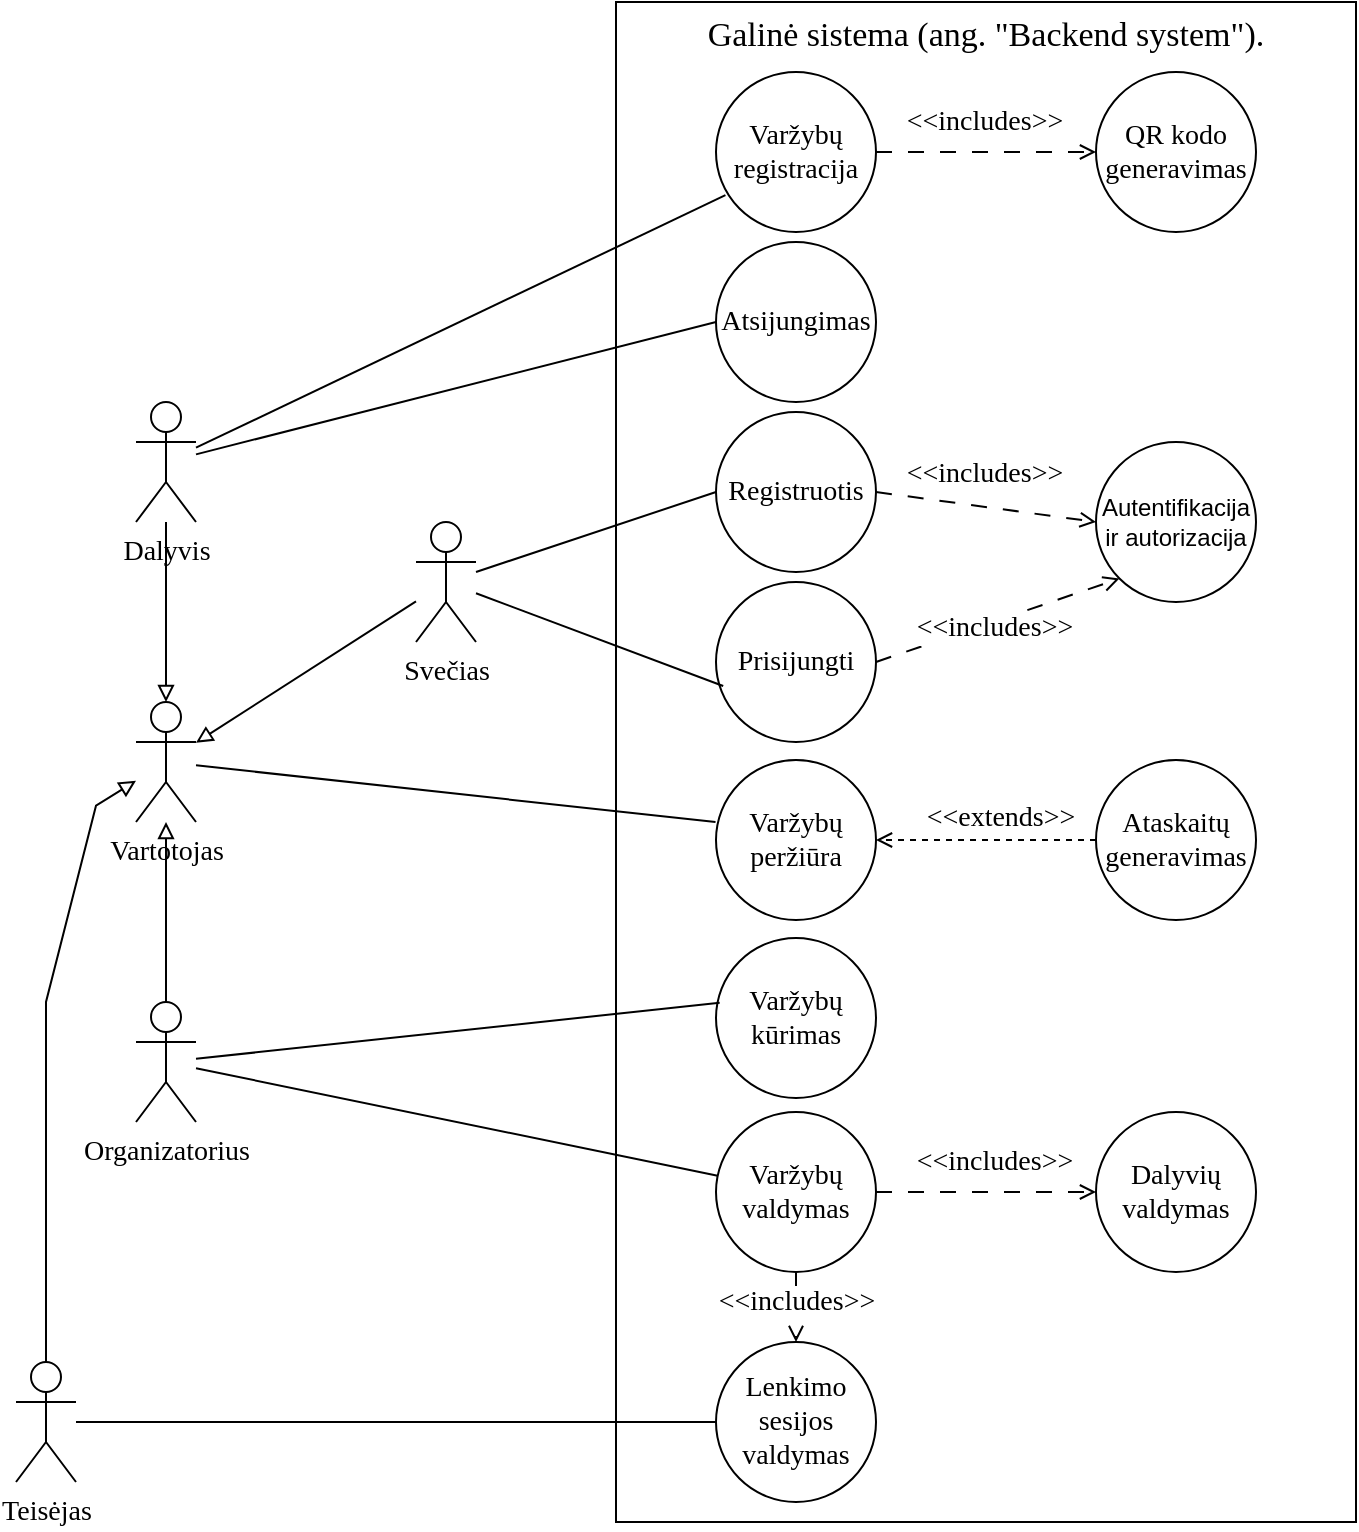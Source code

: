 <mxfile version="24.5.3" type="device" pages="9">
  <diagram name="Page-1" id="lY8xcyWsai3Y1Az_YQ7X">
    <mxGraphModel dx="1253" dy="836" grid="1" gridSize="10" guides="1" tooltips="1" connect="1" arrows="1" fold="1" page="1" pageScale="1" pageWidth="850" pageHeight="1100" math="0" shadow="0">
      <root>
        <mxCell id="0" />
        <mxCell id="1" parent="0" />
        <mxCell id="8-FAkWGpme08UXhuIBYL-41" value="&lt;font style=&quot;font-size: 17px;&quot;&gt;Galinė sistema (ang. &quot;Backend system&quot;).&lt;/font&gt;" style="rounded=0;whiteSpace=wrap;html=1;verticalAlign=top;fontFamily=Times New Roman;" parent="1" vertex="1">
          <mxGeometry x="330" y="100" width="370" height="760" as="geometry" />
        </mxCell>
        <mxCell id="8-FAkWGpme08UXhuIBYL-5" style="rounded=0;orthogonalLoop=1;jettySize=auto;html=1;entryX=0;entryY=0.5;entryDx=0;entryDy=0;endArrow=none;endFill=0;fontFamily=Times New Roman;fontSize=14;" parent="1" source="8-FAkWGpme08UXhuIBYL-2" target="8-FAkWGpme08UXhuIBYL-3" edge="1">
          <mxGeometry relative="1" as="geometry" />
        </mxCell>
        <mxCell id="8-FAkWGpme08UXhuIBYL-2" value="&lt;font style=&quot;font-size: 14px;&quot;&gt;Svečias&lt;/font&gt;" style="shape=umlActor;verticalLabelPosition=bottom;verticalAlign=top;html=1;outlineConnect=0;fontFamily=Times New Roman;fontSize=14;" parent="1" vertex="1">
          <mxGeometry x="230" y="360" width="30" height="60" as="geometry" />
        </mxCell>
        <mxCell id="8-FAkWGpme08UXhuIBYL-3" value="&lt;font style=&quot;font-size: 14px;&quot;&gt;Registruotis&lt;/font&gt;" style="ellipse;whiteSpace=wrap;html=1;aspect=fixed;fontFamily=Times New Roman;fontSize=14;" parent="1" vertex="1">
          <mxGeometry x="380" y="305" width="80" height="80" as="geometry" />
        </mxCell>
        <mxCell id="8-FAkWGpme08UXhuIBYL-4" value="Prisijungti" style="ellipse;whiteSpace=wrap;html=1;aspect=fixed;fontFamily=Times New Roman;fontSize=14;" parent="1" vertex="1">
          <mxGeometry x="380" y="390" width="80" height="80" as="geometry" />
        </mxCell>
        <mxCell id="8-FAkWGpme08UXhuIBYL-7" value="Varžybų kūrimas" style="ellipse;whiteSpace=wrap;html=1;aspect=fixed;fontFamily=Times New Roman;fontSize=14;" parent="1" vertex="1">
          <mxGeometry x="380" y="568" width="80" height="80" as="geometry" />
        </mxCell>
        <mxCell id="8-FAkWGpme08UXhuIBYL-13" style="rounded=0;orthogonalLoop=1;jettySize=auto;html=1;endArrow=none;endFill=0;fontFamily=Times New Roman;fontSize=14;exitX=0.045;exitY=0.65;exitDx=0;exitDy=0;exitPerimeter=0;" parent="1" source="8-FAkWGpme08UXhuIBYL-4" target="8-FAkWGpme08UXhuIBYL-2" edge="1">
          <mxGeometry relative="1" as="geometry" />
        </mxCell>
        <mxCell id="8-FAkWGpme08UXhuIBYL-9" value="&lt;font style=&quot;font-size: 14px;&quot;&gt;Dalyvis&lt;/font&gt;" style="shape=umlActor;verticalLabelPosition=bottom;verticalAlign=top;html=1;outlineConnect=0;fontFamily=Times New Roman;fontSize=14;" parent="1" vertex="1">
          <mxGeometry x="90" y="300" width="30" height="60" as="geometry" />
        </mxCell>
        <mxCell id="8-FAkWGpme08UXhuIBYL-33" style="rounded=0;orthogonalLoop=1;jettySize=auto;html=1;entryX=0.5;entryY=0;entryDx=0;entryDy=0;dashed=1;dashPattern=8 8;endArrow=open;endFill=0;fontFamily=Times New Roman;fontSize=14;" parent="1" source="8-FAkWGpme08UXhuIBYL-17" target="8-FAkWGpme08UXhuIBYL-32" edge="1">
          <mxGeometry relative="1" as="geometry" />
        </mxCell>
        <mxCell id="8-FAkWGpme08UXhuIBYL-34" value="&amp;lt;&amp;lt;includes&amp;gt;&amp;gt;" style="edgeLabel;html=1;align=center;verticalAlign=middle;resizable=0;points=[];fontFamily=Times New Roman;fontSize=14;" parent="8-FAkWGpme08UXhuIBYL-33" vertex="1" connectable="0">
          <mxGeometry x="-0.182" relative="1" as="geometry">
            <mxPoint as="offset" />
          </mxGeometry>
        </mxCell>
        <mxCell id="8-FAkWGpme08UXhuIBYL-17" value="Varžybų valdymas" style="ellipse;whiteSpace=wrap;html=1;aspect=fixed;fontFamily=Times New Roman;fontSize=14;" parent="1" vertex="1">
          <mxGeometry x="380" y="655" width="80" height="80" as="geometry" />
        </mxCell>
        <mxCell id="8-FAkWGpme08UXhuIBYL-18" value="Varžybų peržiūra" style="ellipse;whiteSpace=wrap;html=1;aspect=fixed;fontFamily=Times New Roman;fontSize=14;" parent="1" vertex="1">
          <mxGeometry x="380" y="479" width="80" height="80" as="geometry" />
        </mxCell>
        <mxCell id="8-FAkWGpme08UXhuIBYL-21" style="rounded=0;orthogonalLoop=1;jettySize=auto;html=1;endArrow=none;endFill=0;fontFamily=Times New Roman;fontSize=14;" parent="1" source="8-FAkWGpme08UXhuIBYL-20" target="8-FAkWGpme08UXhuIBYL-17" edge="1">
          <mxGeometry relative="1" as="geometry" />
        </mxCell>
        <mxCell id="8-FAkWGpme08UXhuIBYL-22" style="rounded=0;orthogonalLoop=1;jettySize=auto;html=1;endArrow=block;endFill=0;fontFamily=Times New Roman;fontSize=14;" parent="1" source="8-FAkWGpme08UXhuIBYL-20" target="8-FAkWGpme08UXhuIBYL-54" edge="1">
          <mxGeometry relative="1" as="geometry" />
        </mxCell>
        <mxCell id="8-FAkWGpme08UXhuIBYL-23" style="rounded=0;orthogonalLoop=1;jettySize=auto;html=1;endArrow=none;endFill=0;exitX=1;exitY=0.5;exitDx=0;exitDy=0;fontFamily=Times New Roman;fontSize=14;" parent="1" source="8-FAkWGpme08UXhuIBYL-32" target="8-FAkWGpme08UXhuIBYL-30" edge="1">
          <mxGeometry relative="1" as="geometry" />
        </mxCell>
        <mxCell id="8-FAkWGpme08UXhuIBYL-20" value="Organizatorius" style="shape=umlActor;verticalLabelPosition=bottom;verticalAlign=top;html=1;outlineConnect=0;fontFamily=Times New Roman;fontSize=14;" parent="1" vertex="1">
          <mxGeometry x="90" y="600" width="30" height="60" as="geometry" />
        </mxCell>
        <mxCell id="8-FAkWGpme08UXhuIBYL-26" style="rounded=0;orthogonalLoop=1;jettySize=auto;html=1;endArrow=none;endFill=0;entryX=0.023;entryY=0.405;entryDx=0;entryDy=0;entryPerimeter=0;fontFamily=Times New Roman;fontSize=14;" parent="1" source="8-FAkWGpme08UXhuIBYL-20" target="8-FAkWGpme08UXhuIBYL-7" edge="1">
          <mxGeometry relative="1" as="geometry">
            <mxPoint x="220" y="618" as="sourcePoint" />
            <mxPoint x="395" y="595" as="targetPoint" />
          </mxGeometry>
        </mxCell>
        <mxCell id="8-FAkWGpme08UXhuIBYL-29" style="rounded=0;orthogonalLoop=1;jettySize=auto;html=1;entryX=-0.003;entryY=0.388;entryDx=0;entryDy=0;endArrow=none;endFill=0;entryPerimeter=0;fontFamily=Times New Roman;fontSize=14;" parent="1" source="8-FAkWGpme08UXhuIBYL-54" target="8-FAkWGpme08UXhuIBYL-18" edge="1">
          <mxGeometry relative="1" as="geometry">
            <mxPoint x="210" y="480" as="sourcePoint" />
            <mxPoint x="385" y="466" as="targetPoint" />
          </mxGeometry>
        </mxCell>
        <mxCell id="8-FAkWGpme08UXhuIBYL-30" value="Teisėjas" style="shape=umlActor;verticalLabelPosition=bottom;verticalAlign=top;html=1;outlineConnect=0;fontFamily=Times New Roman;fontSize=14;" parent="1" vertex="1">
          <mxGeometry x="30" y="780" width="30" height="60" as="geometry" />
        </mxCell>
        <mxCell id="8-FAkWGpme08UXhuIBYL-32" value="Lenkimo sesijos valdymas" style="ellipse;whiteSpace=wrap;html=1;aspect=fixed;fontFamily=Times New Roman;fontSize=14;" parent="1" vertex="1">
          <mxGeometry x="380" y="770" width="80" height="80" as="geometry" />
        </mxCell>
        <mxCell id="8-FAkWGpme08UXhuIBYL-38" value="&lt;font style=&quot;font-size: 14px;&quot;&gt;Ataskaitų generavimas&lt;br style=&quot;font-size: 14px;&quot;&gt;&lt;/font&gt;" style="ellipse;whiteSpace=wrap;html=1;aspect=fixed;fontFamily=Times New Roman;fontSize=14;" parent="1" vertex="1">
          <mxGeometry x="570" y="479" width="80" height="80" as="geometry" />
        </mxCell>
        <mxCell id="8-FAkWGpme08UXhuIBYL-43" style="rounded=0;orthogonalLoop=1;jettySize=auto;html=1;entryX=1;entryY=0.5;entryDx=0;entryDy=0;dashed=1;endArrow=open;endFill=0;fontFamily=Times New Roman;fontSize=14;exitX=0;exitY=0.5;exitDx=0;exitDy=0;" parent="1" source="8-FAkWGpme08UXhuIBYL-38" target="8-FAkWGpme08UXhuIBYL-18" edge="1">
          <mxGeometry relative="1" as="geometry">
            <mxPoint x="590" y="439.17" as="sourcePoint" />
            <mxPoint x="475" y="439.17" as="targetPoint" />
          </mxGeometry>
        </mxCell>
        <mxCell id="8-FAkWGpme08UXhuIBYL-44" value="&amp;lt;&amp;lt;extends&amp;gt;&amp;gt;" style="edgeLabel;html=1;align=center;verticalAlign=middle;resizable=0;points=[];fontFamily=Times New Roman;fontSize=14;" parent="8-FAkWGpme08UXhuIBYL-43" vertex="1" connectable="0">
          <mxGeometry x="-0.182" relative="1" as="geometry">
            <mxPoint x="-3" y="-11" as="offset" />
          </mxGeometry>
        </mxCell>
        <mxCell id="8-FAkWGpme08UXhuIBYL-46" value="Autentifikacija ir autorizacija" style="ellipse;whiteSpace=wrap;html=1;aspect=fixed;" parent="1" vertex="1">
          <mxGeometry x="570" y="320" width="80" height="80" as="geometry" />
        </mxCell>
        <mxCell id="8-FAkWGpme08UXhuIBYL-48" style="rounded=0;orthogonalLoop=1;jettySize=auto;html=1;entryX=0;entryY=0.5;entryDx=0;entryDy=0;dashed=1;dashPattern=8 8;endArrow=open;endFill=0;fontFamily=Times New Roman;fontSize=14;exitX=1;exitY=0.5;exitDx=0;exitDy=0;" parent="1" source="8-FAkWGpme08UXhuIBYL-3" target="8-FAkWGpme08UXhuIBYL-46" edge="1">
          <mxGeometry relative="1" as="geometry">
            <mxPoint x="450" y="402" as="sourcePoint" />
            <mxPoint x="582" y="408" as="targetPoint" />
          </mxGeometry>
        </mxCell>
        <mxCell id="8-FAkWGpme08UXhuIBYL-49" value="&amp;lt;&amp;lt;includes&amp;gt;&amp;gt;" style="edgeLabel;html=1;align=center;verticalAlign=middle;resizable=0;points=[];fontFamily=Times New Roman;fontSize=14;" parent="8-FAkWGpme08UXhuIBYL-48" vertex="1" connectable="0">
          <mxGeometry x="-0.182" relative="1" as="geometry">
            <mxPoint x="9" y="-15" as="offset" />
          </mxGeometry>
        </mxCell>
        <mxCell id="8-FAkWGpme08UXhuIBYL-50" style="rounded=0;orthogonalLoop=1;jettySize=auto;html=1;entryX=0;entryY=1;entryDx=0;entryDy=0;dashed=1;dashPattern=8 8;endArrow=open;endFill=0;fontFamily=Times New Roman;fontSize=14;exitX=1;exitY=0.5;exitDx=0;exitDy=0;" parent="1" source="8-FAkWGpme08UXhuIBYL-4" target="8-FAkWGpme08UXhuIBYL-46" edge="1">
          <mxGeometry relative="1" as="geometry">
            <mxPoint x="485" y="420" as="sourcePoint" />
            <mxPoint x="580" y="420" as="targetPoint" />
          </mxGeometry>
        </mxCell>
        <mxCell id="8-FAkWGpme08UXhuIBYL-51" value="&amp;lt;&amp;lt;includes&amp;gt;&amp;gt;" style="edgeLabel;html=1;align=center;verticalAlign=middle;resizable=0;points=[];fontFamily=Times New Roman;fontSize=14;" parent="8-FAkWGpme08UXhuIBYL-50" vertex="1" connectable="0">
          <mxGeometry x="-0.182" relative="1" as="geometry">
            <mxPoint x="9" as="offset" />
          </mxGeometry>
        </mxCell>
        <mxCell id="8-FAkWGpme08UXhuIBYL-54" value="Vartotojas" style="shape=umlActor;verticalLabelPosition=bottom;verticalAlign=top;html=1;outlineConnect=0;fontFamily=Times New Roman;fontSize=14;" parent="1" vertex="1">
          <mxGeometry x="90" y="450" width="30" height="60" as="geometry" />
        </mxCell>
        <mxCell id="8-FAkWGpme08UXhuIBYL-58" style="rounded=0;orthogonalLoop=1;jettySize=auto;html=1;endArrow=block;endFill=0;fontFamily=Times New Roman;fontSize=14;" parent="1" source="8-FAkWGpme08UXhuIBYL-9" target="8-FAkWGpme08UXhuIBYL-54" edge="1">
          <mxGeometry relative="1" as="geometry">
            <mxPoint x="120" y="690" as="sourcePoint" />
            <mxPoint x="70" y="590" as="targetPoint" />
          </mxGeometry>
        </mxCell>
        <mxCell id="8-FAkWGpme08UXhuIBYL-59" style="rounded=0;orthogonalLoop=1;jettySize=auto;html=1;endArrow=block;endFill=0;fontFamily=Times New Roman;fontSize=14;" parent="1" source="8-FAkWGpme08UXhuIBYL-2" target="8-FAkWGpme08UXhuIBYL-54" edge="1">
          <mxGeometry relative="1" as="geometry">
            <mxPoint x="130" y="587.5" as="sourcePoint" />
            <mxPoint x="130" y="652.5" as="targetPoint" />
          </mxGeometry>
        </mxCell>
        <mxCell id="8-FAkWGpme08UXhuIBYL-60" value="Atsijungimas" style="ellipse;whiteSpace=wrap;html=1;aspect=fixed;fontFamily=Times New Roman;fontSize=14;" parent="1" vertex="1">
          <mxGeometry x="380" y="220" width="80" height="80" as="geometry" />
        </mxCell>
        <mxCell id="8-FAkWGpme08UXhuIBYL-61" style="rounded=0;orthogonalLoop=1;jettySize=auto;html=1;entryX=0;entryY=0.5;entryDx=0;entryDy=0;endArrow=none;endFill=0;fontFamily=Times New Roman;fontSize=14;" parent="1" source="8-FAkWGpme08UXhuIBYL-9" target="8-FAkWGpme08UXhuIBYL-60" edge="1">
          <mxGeometry relative="1" as="geometry">
            <mxPoint x="120" y="418" as="sourcePoint" />
            <mxPoint x="375" y="290" as="targetPoint" />
          </mxGeometry>
        </mxCell>
        <mxCell id="8-FAkWGpme08UXhuIBYL-66" value="Dalyvių valdymas" style="ellipse;whiteSpace=wrap;html=1;aspect=fixed;fontFamily=Times New Roman;fontSize=14;" parent="1" vertex="1">
          <mxGeometry x="570" y="655" width="80" height="80" as="geometry" />
        </mxCell>
        <mxCell id="8-FAkWGpme08UXhuIBYL-68" style="rounded=0;orthogonalLoop=1;jettySize=auto;html=1;entryX=0;entryY=0.5;entryDx=0;entryDy=0;dashed=1;dashPattern=8 8;endArrow=open;endFill=0;fontFamily=Times New Roman;fontSize=14;exitX=1;exitY=0.5;exitDx=0;exitDy=0;" parent="1" source="8-FAkWGpme08UXhuIBYL-17" target="8-FAkWGpme08UXhuIBYL-66" edge="1">
          <mxGeometry relative="1" as="geometry">
            <mxPoint x="367" y="810" as="sourcePoint" />
            <mxPoint x="482" y="820" as="targetPoint" />
          </mxGeometry>
        </mxCell>
        <mxCell id="8-FAkWGpme08UXhuIBYL-69" value="&amp;lt;&amp;lt;includes&amp;gt;&amp;gt;" style="edgeLabel;html=1;align=center;verticalAlign=middle;resizable=0;points=[];fontFamily=Times New Roman;fontSize=14;" parent="8-FAkWGpme08UXhuIBYL-68" vertex="1" connectable="0">
          <mxGeometry x="-0.182" relative="1" as="geometry">
            <mxPoint x="14" y="-15" as="offset" />
          </mxGeometry>
        </mxCell>
        <mxCell id="1RLR89DfvPrlWpqmWQTt-2" style="rounded=0;orthogonalLoop=1;jettySize=auto;html=1;endArrow=block;endFill=0;fontFamily=Times New Roman;fontSize=14;" parent="1" source="8-FAkWGpme08UXhuIBYL-30" target="8-FAkWGpme08UXhuIBYL-54" edge="1">
          <mxGeometry relative="1" as="geometry">
            <mxPoint x="104.71" y="791.82" as="sourcePoint" />
            <mxPoint x="30" y="480.002" as="targetPoint" />
            <Array as="points">
              <mxPoint x="45" y="600" />
              <mxPoint x="70" y="501.82" />
            </Array>
          </mxGeometry>
        </mxCell>
        <mxCell id="zkoukNMNu04BwmZICGVl-1" value="Varžybų registracija" style="ellipse;whiteSpace=wrap;html=1;aspect=fixed;fontFamily=Times New Roman;fontSize=14;" parent="1" vertex="1">
          <mxGeometry x="380" y="135" width="80" height="80" as="geometry" />
        </mxCell>
        <mxCell id="zkoukNMNu04BwmZICGVl-2" style="rounded=0;orthogonalLoop=1;jettySize=auto;html=1;entryX=0.059;entryY=0.77;entryDx=0;entryDy=0;endArrow=none;endFill=0;fontFamily=Times New Roman;fontSize=14;entryPerimeter=0;" parent="1" source="8-FAkWGpme08UXhuIBYL-9" target="zkoukNMNu04BwmZICGVl-1" edge="1">
          <mxGeometry relative="1" as="geometry">
            <mxPoint x="115" y="286" as="sourcePoint" />
            <mxPoint x="375" y="220" as="targetPoint" />
          </mxGeometry>
        </mxCell>
        <mxCell id="xhnQtwTKxLm3snTJ_prY-1" value="QR kodo generavimas" style="ellipse;whiteSpace=wrap;html=1;aspect=fixed;fontFamily=Times New Roman;fontSize=14;" vertex="1" parent="1">
          <mxGeometry x="570" y="135" width="80" height="80" as="geometry" />
        </mxCell>
        <mxCell id="xhnQtwTKxLm3snTJ_prY-3" style="rounded=0;orthogonalLoop=1;jettySize=auto;html=1;entryX=0;entryY=0.5;entryDx=0;entryDy=0;dashed=1;dashPattern=8 8;endArrow=open;endFill=0;fontFamily=Times New Roman;fontSize=14;exitX=1;exitY=0.5;exitDx=0;exitDy=0;" edge="1" parent="1" source="zkoukNMNu04BwmZICGVl-1" target="xhnQtwTKxLm3snTJ_prY-1">
          <mxGeometry relative="1" as="geometry">
            <mxPoint x="450" y="220" as="sourcePoint" />
            <mxPoint x="550" y="220" as="targetPoint" />
          </mxGeometry>
        </mxCell>
        <mxCell id="xhnQtwTKxLm3snTJ_prY-4" value="&amp;lt;&amp;lt;includes&amp;gt;&amp;gt;" style="edgeLabel;html=1;align=center;verticalAlign=middle;resizable=0;points=[];fontFamily=Times New Roman;fontSize=14;" vertex="1" connectable="0" parent="xhnQtwTKxLm3snTJ_prY-3">
          <mxGeometry x="-0.182" relative="1" as="geometry">
            <mxPoint x="9" y="-15" as="offset" />
          </mxGeometry>
        </mxCell>
      </root>
    </mxGraphModel>
  </diagram>
  <diagram id="OEgvoDblnHmf-sWdveTA" name="Page-2">
    <mxGraphModel dx="1795" dy="1087" grid="1" gridSize="10" guides="1" tooltips="1" connect="1" arrows="1" fold="1" page="1" pageScale="1" pageWidth="850" pageHeight="1100" math="0" shadow="0">
      <root>
        <mxCell id="0" />
        <mxCell id="1" parent="0" />
        <mxCell id="uYXqQR0OGyrThDbes8Ev-1" value="&lt;font style=&quot;font-size: 24px;&quot;&gt;Programėlė &lt;/font&gt;&lt;font style=&quot;font-size: 24px;&quot;&gt;„ArmW&lt;/font&gt;&lt;span style=&quot;font-size: 24px;&quot;&gt;&lt;font style=&quot;font-size: 24px;&quot;&gt;“&lt;/font&gt;&lt;/span&gt;" style="ellipse;whiteSpace=wrap;html=1;aspect=fixed;" parent="1" vertex="1">
          <mxGeometry x="350" y="425" width="180" height="180" as="geometry" />
        </mxCell>
        <mxCell id="uYXqQR0OGyrThDbes8Ev-2" value="&lt;font style=&quot;font-size: 24px;&quot;&gt;Galinė sistema (ang. &lt;/font&gt;&lt;font style=&quot;font-size: 24px;&quot;&gt;„&lt;/font&gt;&lt;font style=&quot;font-size: 24px;&quot;&gt;Backend&lt;/font&gt;&lt;span style=&quot;font-size: 24px;&quot;&gt;&lt;font style=&quot;font-size: 24px;&quot;&gt;“&lt;/font&gt;&lt;/span&gt;&lt;font style=&quot;font-size: 24px;&quot;&gt;)&lt;br&gt;&lt;/font&gt;" style="ellipse;whiteSpace=wrap;html=1;aspect=fixed;" parent="1" vertex="1">
          <mxGeometry x="660" y="420" width="190" height="190" as="geometry" />
        </mxCell>
        <mxCell id="vtfoHoKRUknQT7k1yegi-7" value="" style="endArrow=classic;html=1;rounded=0;endSize=8;startSize=8;exitX=1;exitY=0.146;exitDx=0;exitDy=0;entryX=0.083;entryY=0.189;entryDx=0;entryDy=0;exitPerimeter=0;entryPerimeter=0;" parent="1" source="QEOkgomtqycbzT1gCxWo-2" target="uYXqQR0OGyrThDbes8Ev-1" edge="1">
          <mxGeometry width="50" height="50" relative="1" as="geometry">
            <mxPoint x="220.02" y="459.02" as="sourcePoint" />
            <mxPoint x="350" y="460" as="targetPoint" />
          </mxGeometry>
        </mxCell>
        <mxCell id="vtfoHoKRUknQT7k1yegi-8" value="&lt;span style=&quot;font-size: 18px;&quot;&gt;Įvestys&lt;/span&gt;" style="edgeLabel;html=1;align=center;verticalAlign=middle;resizable=0;points=[];" parent="vtfoHoKRUknQT7k1yegi-7" vertex="1" connectable="0">
          <mxGeometry x="-0.393" y="1" relative="1" as="geometry">
            <mxPoint x="26" y="-18" as="offset" />
          </mxGeometry>
        </mxCell>
        <mxCell id="vtfoHoKRUknQT7k1yegi-9" value="&lt;font style=&quot;font-size: 24px;&quot;&gt;Duomenų bazė&lt;/font&gt;" style="ellipse;whiteSpace=wrap;html=1;aspect=fixed;" parent="1" vertex="1">
          <mxGeometry x="980" y="420" width="190" height="190" as="geometry" />
        </mxCell>
        <mxCell id="vtfoHoKRUknQT7k1yegi-10" value="" style="endArrow=classic;html=1;rounded=0;endSize=8;startSize=8;exitX=0.95;exitY=0.261;exitDx=0;exitDy=0;entryX=0.047;entryY=0.268;entryDx=0;entryDy=0;exitPerimeter=0;entryPerimeter=0;" parent="1" source="uYXqQR0OGyrThDbes8Ev-1" target="uYXqQR0OGyrThDbes8Ev-2" edge="1">
          <mxGeometry width="50" height="50" relative="1" as="geometry">
            <mxPoint x="540" y="370" as="sourcePoint" />
            <mxPoint x="685" y="370" as="targetPoint" />
          </mxGeometry>
        </mxCell>
        <mxCell id="vtfoHoKRUknQT7k1yegi-11" value="&lt;span style=&quot;font-size: 18px;&quot;&gt;Užklausos sistemai&lt;/span&gt;" style="edgeLabel;html=1;align=center;verticalAlign=middle;resizable=0;points=[];" parent="vtfoHoKRUknQT7k1yegi-10" vertex="1" connectable="0">
          <mxGeometry x="-0.393" y="1" relative="1" as="geometry">
            <mxPoint x="26" y="-18" as="offset" />
          </mxGeometry>
        </mxCell>
        <mxCell id="vtfoHoKRUknQT7k1yegi-12" value="" style="endArrow=classic;html=1;rounded=0;endSize=8;startSize=8;exitX=0.022;exitY=0.694;exitDx=0;exitDy=0;entryX=0.995;entryY=0.854;entryDx=0;entryDy=0;exitPerimeter=0;entryPerimeter=0;" parent="1" source="uYXqQR0OGyrThDbes8Ev-1" target="QEOkgomtqycbzT1gCxWo-2" edge="1">
          <mxGeometry width="50" height="50" relative="1" as="geometry">
            <mxPoint x="220" y="670" as="sourcePoint" />
            <mxPoint x="236.94" y="549.92" as="targetPoint" />
          </mxGeometry>
        </mxCell>
        <mxCell id="vtfoHoKRUknQT7k1yegi-13" value="&lt;span style=&quot;font-size: 18px;&quot;&gt;Išvestys&lt;/span&gt;" style="edgeLabel;html=1;align=center;verticalAlign=middle;resizable=0;points=[];" parent="vtfoHoKRUknQT7k1yegi-12" vertex="1" connectable="0">
          <mxGeometry x="-0.393" y="1" relative="1" as="geometry">
            <mxPoint x="-18" y="19" as="offset" />
          </mxGeometry>
        </mxCell>
        <mxCell id="vtfoHoKRUknQT7k1yegi-14" value="" style="endArrow=classic;html=1;rounded=0;endSize=8;startSize=8;exitX=0.032;exitY=0.732;exitDx=0;exitDy=0;entryX=0.956;entryY=0.739;entryDx=0;entryDy=0;exitPerimeter=0;entryPerimeter=0;" parent="1" source="uYXqQR0OGyrThDbes8Ev-2" target="uYXqQR0OGyrThDbes8Ev-1" edge="1">
          <mxGeometry width="50" height="50" relative="1" as="geometry">
            <mxPoint x="540" y="661" as="sourcePoint" />
            <mxPoint x="668" y="660" as="targetPoint" />
          </mxGeometry>
        </mxCell>
        <mxCell id="vtfoHoKRUknQT7k1yegi-15" value="&lt;span style=&quot;font-size: 18px;&quot;&gt;Atsakas&amp;nbsp;&lt;/span&gt;" style="edgeLabel;html=1;align=center;verticalAlign=middle;resizable=0;points=[];" parent="vtfoHoKRUknQT7k1yegi-14" vertex="1" connectable="0">
          <mxGeometry x="-0.393" y="1" relative="1" as="geometry">
            <mxPoint x="-28" y="30" as="offset" />
          </mxGeometry>
        </mxCell>
        <mxCell id="vtfoHoKRUknQT7k1yegi-17" value="" style="endArrow=classic;html=1;rounded=0;endSize=8;startSize=8;entryX=0.25;entryY=0.95;entryDx=0;entryDy=0;entryPerimeter=0;exitX=0.27;exitY=0;exitDx=0;exitDy=0;exitPerimeter=0;" parent="1" source="QEOkgomtqycbzT1gCxWo-5" target="uYXqQR0OGyrThDbes8Ev-1" edge="1">
          <mxGeometry width="50" height="50" relative="1" as="geometry">
            <mxPoint x="395" y="739" as="sourcePoint" />
            <mxPoint x="390" y="597.98" as="targetPoint" />
          </mxGeometry>
        </mxCell>
        <mxCell id="vtfoHoKRUknQT7k1yegi-18" value="&lt;span style=&quot;font-size: 18px;&quot;&gt;Valdymo užklausos&lt;/span&gt;" style="edgeLabel;html=1;align=center;verticalAlign=middle;resizable=0;points=[];" parent="vtfoHoKRUknQT7k1yegi-17" vertex="1" connectable="0">
          <mxGeometry x="-0.393" y="1" relative="1" as="geometry">
            <mxPoint x="-23" y="-16" as="offset" />
          </mxGeometry>
        </mxCell>
        <mxCell id="vtfoHoKRUknQT7k1yegi-19" value="" style="endArrow=classic;html=1;rounded=0;endSize=8;startSize=8;exitX=0.942;exitY=0.237;exitDx=0;exitDy=0;entryX=0.068;entryY=0.232;entryDx=0;entryDy=0;exitPerimeter=0;entryPerimeter=0;" parent="1" source="uYXqQR0OGyrThDbes8Ev-2" target="vtfoHoKRUknQT7k1yegi-9" edge="1">
          <mxGeometry width="50" height="50" relative="1" as="geometry">
            <mxPoint x="830" y="401" as="sourcePoint" />
            <mxPoint x="958" y="400" as="targetPoint" />
          </mxGeometry>
        </mxCell>
        <mxCell id="vtfoHoKRUknQT7k1yegi-20" value="&lt;span style=&quot;font-size: 18px;&quot;&gt;Duomenų užklausos&lt;/span&gt;" style="edgeLabel;html=1;align=center;verticalAlign=middle;resizable=0;points=[];" parent="vtfoHoKRUknQT7k1yegi-19" vertex="1" connectable="0">
          <mxGeometry x="-0.393" y="1" relative="1" as="geometry">
            <mxPoint x="26" y="-18" as="offset" />
          </mxGeometry>
        </mxCell>
        <mxCell id="vtfoHoKRUknQT7k1yegi-21" value="" style="endArrow=classic;html=1;rounded=0;endSize=8;startSize=8;exitX=0.047;exitY=0.737;exitDx=0;exitDy=0;entryX=0.947;entryY=0.742;entryDx=0;entryDy=0;exitPerimeter=0;entryPerimeter=0;" parent="1" source="vtfoHoKRUknQT7k1yegi-9" target="uYXqQR0OGyrThDbes8Ev-2" edge="1">
          <mxGeometry width="50" height="50" relative="1" as="geometry">
            <mxPoint x="829" y="661" as="sourcePoint" />
            <mxPoint x="1013" y="660" as="targetPoint" />
          </mxGeometry>
        </mxCell>
        <mxCell id="vtfoHoKRUknQT7k1yegi-22" value="&lt;span style=&quot;font-size: 18px;&quot;&gt;Duomenys&lt;/span&gt;" style="edgeLabel;html=1;align=center;verticalAlign=middle;resizable=0;points=[];" parent="vtfoHoKRUknQT7k1yegi-21" vertex="1" connectable="0">
          <mxGeometry x="-0.393" y="1" relative="1" as="geometry">
            <mxPoint x="-35" y="19" as="offset" />
          </mxGeometry>
        </mxCell>
        <mxCell id="vtfoHoKRUknQT7k1yegi-23" value="" style="endArrow=classic;html=1;rounded=0;endSize=8;startSize=8;exitX=0.667;exitY=0.978;exitDx=0;exitDy=0;entryX=0.655;entryY=0.008;entryDx=0;entryDy=0;exitPerimeter=0;entryPerimeter=0;" parent="1" source="uYXqQR0OGyrThDbes8Ev-1" target="QEOkgomtqycbzT1gCxWo-5" edge="1">
          <mxGeometry width="50" height="50" relative="1" as="geometry">
            <mxPoint x="600" y="790" as="sourcePoint" />
            <mxPoint x="472.04" y="725.94" as="targetPoint" />
          </mxGeometry>
        </mxCell>
        <mxCell id="vtfoHoKRUknQT7k1yegi-24" value="&lt;span style=&quot;font-size: 18px;&quot;&gt;Išvestys ir ataskaitos&lt;/span&gt;" style="edgeLabel;html=1;align=center;verticalAlign=middle;resizable=0;points=[];" parent="vtfoHoKRUknQT7k1yegi-23" vertex="1" connectable="0">
          <mxGeometry x="-0.393" y="1" relative="1" as="geometry">
            <mxPoint x="29" y="-3" as="offset" />
          </mxGeometry>
        </mxCell>
        <mxCell id="vtfoHoKRUknQT7k1yegi-25" value="" style="endArrow=classic;html=1;rounded=0;endSize=8;startSize=8;exitX=0.72;exitY=1.008;exitDx=0;exitDy=0;entryX=0.744;entryY=0.072;entryDx=0;entryDy=0;exitPerimeter=0;entryPerimeter=0;" parent="1" source="QEOkgomtqycbzT1gCxWo-4" target="uYXqQR0OGyrThDbes8Ev-1" edge="1">
          <mxGeometry width="50" height="50" relative="1" as="geometry">
            <mxPoint x="485" y="314.06" as="sourcePoint" />
            <mxPoint x="680" y="140" as="targetPoint" />
          </mxGeometry>
        </mxCell>
        <mxCell id="vtfoHoKRUknQT7k1yegi-26" value="&lt;span style=&quot;font-size: 18px;&quot;&gt;Lenkimo sesijos komandos&lt;/span&gt;" style="edgeLabel;html=1;align=center;verticalAlign=middle;resizable=0;points=[];" parent="vtfoHoKRUknQT7k1yegi-25" vertex="1" connectable="0">
          <mxGeometry x="-0.393" y="1" relative="1" as="geometry">
            <mxPoint x="35" y="1" as="offset" />
          </mxGeometry>
        </mxCell>
        <mxCell id="vtfoHoKRUknQT7k1yegi-30" value="" style="endArrow=classic;html=1;rounded=0;endSize=8;startSize=8;exitX=0.267;exitY=0.022;exitDx=0;exitDy=0;entryX=0.29;entryY=0.992;entryDx=0;entryDy=0;exitPerimeter=0;entryPerimeter=0;" parent="1" source="uYXqQR0OGyrThDbes8Ev-1" target="QEOkgomtqycbzT1gCxWo-4" edge="1">
          <mxGeometry width="50" height="50" relative="1" as="geometry">
            <mxPoint x="377" y="360" as="sourcePoint" />
            <mxPoint x="396.98" y="311" as="targetPoint" />
          </mxGeometry>
        </mxCell>
        <mxCell id="vtfoHoKRUknQT7k1yegi-31" value="&lt;span style=&quot;font-size: 18px;&quot;&gt;Išvestys&lt;/span&gt;" style="edgeLabel;html=1;align=center;verticalAlign=middle;resizable=0;points=[];" parent="vtfoHoKRUknQT7k1yegi-30" vertex="1" connectable="0">
          <mxGeometry x="-0.393" y="1" relative="1" as="geometry">
            <mxPoint x="3" y="-3" as="offset" />
          </mxGeometry>
        </mxCell>
        <mxCell id="QEOkgomtqycbzT1gCxWo-2" value="&lt;span style=&quot;font-size: 24px;&quot;&gt;Dalyvis/Svečias&lt;/span&gt;" style="rounded=1;whiteSpace=wrap;html=1;" parent="1" vertex="1">
          <mxGeometry x="30" y="440" width="200" height="130" as="geometry" />
        </mxCell>
        <mxCell id="QEOkgomtqycbzT1gCxWo-4" value="&lt;span style=&quot;font-size: 24px;&quot;&gt;Teisėjas&lt;/span&gt;" style="rounded=1;whiteSpace=wrap;html=1;" parent="1" vertex="1">
          <mxGeometry x="340" y="180" width="200" height="130" as="geometry" />
        </mxCell>
        <mxCell id="QEOkgomtqycbzT1gCxWo-5" value="&lt;span style=&quot;font-size: 24px;&quot;&gt;Organizatorius&lt;/span&gt;" style="rounded=1;whiteSpace=wrap;html=1;points=[[0,0,0,0,0],[0,0.25,0,0,0],[0,0.5,0,0,0],[0,0.75,0,0,0],[0,1,0,0,0],[0.25,1,0,0,0],[0.27,0,0,0,0],[0.5,0,0,0,0],[0.5,1,0,0,0],[0.75,0,0,0,0],[0.75,1,0,0,0],[1,0,0,0,0],[1,0.25,0,0,0],[1,0.5,0,0,0],[1,0.75,0,0,0],[1,1,0,0,0]];" parent="1" vertex="1">
          <mxGeometry x="340" y="740" width="200" height="130" as="geometry" />
        </mxCell>
      </root>
    </mxGraphModel>
  </diagram>
  <diagram id="dzNPvZ1Bu_VXsmAWlU6U" name="Page-3">
    <mxGraphModel dx="2559" dy="2254" grid="1" gridSize="10" guides="1" tooltips="1" connect="1" arrows="1" fold="1" page="1" pageScale="1" pageWidth="850" pageHeight="1100" math="0" shadow="0">
      <root>
        <mxCell id="0" />
        <mxCell id="1" parent="0" />
        <mxCell id="iTQOZKIhbGc1dFoHcI6Z-1" value="&lt;span style=&quot;font-size: 24px;&quot;&gt;Duomenų bazė&lt;/span&gt;" style="shape=datastore;whiteSpace=wrap;html=1;" vertex="1" parent="1">
          <mxGeometry x="580" y="910" width="170" height="130" as="geometry" />
        </mxCell>
        <mxCell id="KkFHfkDDdFPnqt4OBn3q-2" value="" style="endArrow=classic;html=1;rounded=0;endSize=8;startSize=8;exitX=1;exitY=0.146;exitDx=0;exitDy=0;exitPerimeter=0;entryX=0;entryY=0;entryDx=0;entryDy=0;edgeStyle=orthogonalEdgeStyle;" parent="1" source="KkFHfkDDdFPnqt4OBn3q-10" target="5FZfq_fWUlpN_kkyz_LY-1" edge="1">
          <mxGeometry width="50" height="50" relative="1" as="geometry">
            <mxPoint x="110.02" y="439.02" as="sourcePoint" />
            <mxPoint x="170" y="439" as="targetPoint" />
            <Array as="points">
              <mxPoint x="23" y="419" />
            </Array>
          </mxGeometry>
        </mxCell>
        <mxCell id="KkFHfkDDdFPnqt4OBn3q-3" value="&lt;span style=&quot;font-size: 18px;&quot;&gt;Registracija į turnyrą&lt;/span&gt;" style="edgeLabel;html=1;align=center;verticalAlign=middle;resizable=0;points=[];" parent="KkFHfkDDdFPnqt4OBn3q-2" vertex="1" connectable="0">
          <mxGeometry x="-0.393" y="1" relative="1" as="geometry">
            <mxPoint x="-16" y="-18" as="offset" />
          </mxGeometry>
        </mxCell>
        <mxCell id="KkFHfkDDdFPnqt4OBn3q-4" value="" style="endArrow=classic;html=1;rounded=0;endSize=8;startSize=8;exitX=0.5;exitY=0;exitDx=0;exitDy=0;exitPerimeter=0;entryX=0.5;entryY=1;entryDx=0;entryDy=0;edgeStyle=orthogonalEdgeStyle;" parent="1" source="KkFHfkDDdFPnqt4OBn3q-12" edge="1">
          <mxGeometry width="50" height="50" relative="1" as="geometry">
            <mxPoint x="269" y="1090" as="sourcePoint" />
            <mxPoint x="70" y="690" as="targetPoint" />
            <Array as="points">
              <mxPoint x="70" y="900" />
              <mxPoint x="70" y="900" />
            </Array>
          </mxGeometry>
        </mxCell>
        <mxCell id="KkFHfkDDdFPnqt4OBn3q-5" value="&lt;span style=&quot;font-size: 18px;&quot;&gt;Varžybų valdymas&lt;/span&gt;" style="edgeLabel;html=1;align=center;verticalAlign=middle;resizable=0;points=[];" parent="KkFHfkDDdFPnqt4OBn3q-4" vertex="1" connectable="0">
          <mxGeometry x="-0.393" y="1" relative="1" as="geometry">
            <mxPoint x="41" y="-70" as="offset" />
          </mxGeometry>
        </mxCell>
        <mxCell id="KkFHfkDDdFPnqt4OBn3q-6" value="" style="endArrow=classic;html=1;rounded=0;endSize=8;startSize=8;entryX=0.623;entryY=0;entryDx=0;entryDy=0;entryPerimeter=0;exitX=0.25;exitY=0.975;exitDx=0;exitDy=0;exitPerimeter=0;edgeStyle=orthogonalEdgeStyle;" parent="1" source="5FZfq_fWUlpN_kkyz_LY-2" target="KkFHfkDDdFPnqt4OBn3q-12" edge="1">
          <mxGeometry width="50" height="50" relative="1" as="geometry">
            <mxPoint x="381.02" y="742.15" as="sourcePoint" />
            <mxPoint x="332.04" y="793.94" as="targetPoint" />
            <Array as="points">
              <mxPoint x="410" y="950" />
              <mxPoint x="240" y="950" />
              <mxPoint x="240" y="1020" />
              <mxPoint x="95" y="1020" />
            </Array>
          </mxGeometry>
        </mxCell>
        <mxCell id="KkFHfkDDdFPnqt4OBn3q-7" value="&lt;span style=&quot;font-size: 18px;&quot;&gt;Varžybų peržiūra, ataskaitos&lt;/span&gt;" style="edgeLabel;html=1;align=center;verticalAlign=middle;resizable=0;points=[];" parent="KkFHfkDDdFPnqt4OBn3q-6" vertex="1" connectable="0">
          <mxGeometry x="-0.393" y="1" relative="1" as="geometry">
            <mxPoint x="-121" y="5" as="offset" />
          </mxGeometry>
        </mxCell>
        <mxCell id="KkFHfkDDdFPnqt4OBn3q-8" value="" style="endArrow=classic;html=1;rounded=0;endSize=8;startSize=8;exitX=0.25;exitY=1;exitDx=0;exitDy=0;entryX=0.24;entryY=0.051;entryDx=0;entryDy=0;entryPerimeter=0;edgeStyle=orthogonalEdgeStyle;" parent="1" source="KkFHfkDDdFPnqt4OBn3q-11" target="-AIG2dzG9coHSqW-pVfv-1" edge="1">
          <mxGeometry width="50" height="50" relative="1" as="geometry">
            <mxPoint x="290" y="-100.0" as="sourcePoint" />
            <mxPoint x="292.07" y="194.04" as="targetPoint" />
            <Array as="points">
              <mxPoint x="435" y="30" />
              <mxPoint x="435" y="100" />
            </Array>
          </mxGeometry>
        </mxCell>
        <mxCell id="lIxOyp9674aGZsMyvB2l-1" value="&lt;span style=&quot;font-size: 18px;&quot;&gt;Lenkimo sesijos valdymas&lt;/span&gt;" style="edgeLabel;html=1;align=center;verticalAlign=middle;resizable=0;points=[];" parent="KkFHfkDDdFPnqt4OBn3q-8" vertex="1" connectable="0">
          <mxGeometry x="-0.155" y="5" relative="1" as="geometry">
            <mxPoint x="-60" y="9" as="offset" />
          </mxGeometry>
        </mxCell>
        <mxCell id="AqUHEWMXivkek_lzBmHo-1" style="edgeStyle=orthogonalEdgeStyle;rounded=0;orthogonalLoop=1;jettySize=auto;html=1;entryX=1;entryY=0;entryDx=0;entryDy=0;" edge="1" parent="1" source="KkFHfkDDdFPnqt4OBn3q-10" target="ZiHLUQgKVG77eXwVye3n-4">
          <mxGeometry relative="1" as="geometry">
            <Array as="points">
              <mxPoint x="-260" y="-110" />
              <mxPoint x="860" y="-110" />
              <mxPoint x="860" y="463" />
            </Array>
          </mxGeometry>
        </mxCell>
        <mxCell id="AqUHEWMXivkek_lzBmHo-2" value="&lt;font style=&quot;font-size: 17px;&quot;&gt;Paskyros valdymas&lt;/font&gt;" style="edgeLabel;html=1;align=center;verticalAlign=middle;resizable=0;points=[];" vertex="1" connectable="0" parent="AqUHEWMXivkek_lzBmHo-1">
          <mxGeometry x="-0.234" y="1" relative="1" as="geometry">
            <mxPoint as="offset" />
          </mxGeometry>
        </mxCell>
        <mxCell id="KkFHfkDDdFPnqt4OBn3q-10" value="&lt;span style=&quot;font-size: 24px;&quot;&gt;Dalyvis&lt;/span&gt;" style="rounded=1;whiteSpace=wrap;html=1;" parent="1" vertex="1">
          <mxGeometry x="-360" y="400" width="200" height="130" as="geometry" />
        </mxCell>
        <mxCell id="KkFHfkDDdFPnqt4OBn3q-11" value="&lt;span style=&quot;font-size: 24px;&quot;&gt;Teisėjas&lt;/span&gt;" style="rounded=1;whiteSpace=wrap;html=1;" parent="1" vertex="1">
          <mxGeometry x="380" y="-100" width="200" height="130" as="geometry" />
        </mxCell>
        <mxCell id="KkFHfkDDdFPnqt4OBn3q-12" value="&lt;span style=&quot;font-size: 24px;&quot;&gt;Organizatorius&lt;/span&gt;" style="rounded=1;whiteSpace=wrap;html=1;points=[[0,0,0,0,0],[0,0.25,0,0,0],[0,0.5,0,0,0],[0,0.75,0,0,0],[0,1,0,0,0],[0.25,1,0,0,0],[0.27,0,0,0,0],[0.5,0,0,0,0],[0.5,1,0,0,0],[0.75,0,0,0,0],[0.75,1,0,0,0],[1,0,0,0,0],[1,0.25,0,0,0],[1,0.5,0,0,0],[1,0.75,0,0,0],[1,1,0,0,0]];" parent="1" vertex="1">
          <mxGeometry x="-30" y="1100" width="200" height="130" as="geometry" />
        </mxCell>
        <mxCell id="KkFHfkDDdFPnqt4OBn3q-13" value="" style="endArrow=classic;html=1;rounded=0;endSize=8;startSize=8;exitX=0;exitY=0.5;exitDx=0;exitDy=0;entryX=1;entryY=0.75;entryDx=0;entryDy=0;edgeStyle=orthogonalEdgeStyle;" parent="1" source="5FZfq_fWUlpN_kkyz_LY-1" target="KkFHfkDDdFPnqt4OBn3q-10" edge="1">
          <mxGeometry width="50" height="50" relative="1" as="geometry">
            <mxPoint x="173.12" y="519.99" as="sourcePoint" />
            <mxPoint x="-229" y="520" as="targetPoint" />
          </mxGeometry>
        </mxCell>
        <mxCell id="KkFHfkDDdFPnqt4OBn3q-14" value="&lt;span style=&quot;font-size: 18px;&quot;&gt;Varžybų peržiūra, ataskaitos&lt;/span&gt;" style="edgeLabel;html=1;align=center;verticalAlign=middle;resizable=0;points=[];" parent="KkFHfkDDdFPnqt4OBn3q-13" vertex="1" connectable="0">
          <mxGeometry x="-0.393" y="1" relative="1" as="geometry">
            <mxPoint x="-39" y="13" as="offset" />
          </mxGeometry>
        </mxCell>
        <mxCell id="KkFHfkDDdFPnqt4OBn3q-15" value="&lt;span style=&quot;font-size: 24px;&quot;&gt;Svečias&lt;/span&gt;" style="rounded=1;whiteSpace=wrap;html=1;" parent="1" vertex="1">
          <mxGeometry x="600" y="210" width="200" height="130" as="geometry" />
        </mxCell>
        <mxCell id="KkFHfkDDdFPnqt4OBn3q-16" value="" style="endArrow=classic;html=1;rounded=0;endSize=8;startSize=8;entryX=0;entryY=0.25;entryDx=0;entryDy=0;exitX=0.725;exitY=0.025;exitDx=0;exitDy=0;exitPerimeter=0;edgeStyle=orthogonalEdgeStyle;" parent="1" source="5FZfq_fWUlpN_kkyz_LY-1" target="KkFHfkDDdFPnqt4OBn3q-15" edge="1">
          <mxGeometry width="50" height="50" relative="1" as="geometry">
            <mxPoint x="730" y="257.5" as="sourcePoint" />
            <mxPoint x="820" y="190" as="targetPoint" />
            <Array as="points">
              <mxPoint x="116" y="390" />
              <mxPoint x="580" y="390" />
              <mxPoint x="580" y="242" />
            </Array>
          </mxGeometry>
        </mxCell>
        <mxCell id="KkFHfkDDdFPnqt4OBn3q-17" value="&lt;span style=&quot;font-size: 18px;&quot;&gt;Varžybų peržiūra, ataskaitos&amp;nbsp;&lt;/span&gt;" style="edgeLabel;html=1;align=center;verticalAlign=middle;resizable=0;points=[];" parent="KkFHfkDDdFPnqt4OBn3q-16" vertex="1" connectable="0">
          <mxGeometry x="-0.393" y="1" relative="1" as="geometry">
            <mxPoint x="69" y="-9" as="offset" />
          </mxGeometry>
        </mxCell>
        <mxCell id="KkFHfkDDdFPnqt4OBn3q-18" value="" style="endArrow=classic;html=1;rounded=0;endSize=8;startSize=8;entryX=0.5;entryY=0;entryDx=0;entryDy=0;edgeStyle=orthogonalEdgeStyle;exitX=0.5;exitY=1;exitDx=0;exitDy=0;" parent="1" source="KkFHfkDDdFPnqt4OBn3q-15" target="ZiHLUQgKVG77eXwVye3n-4" edge="1">
          <mxGeometry width="50" height="50" relative="1" as="geometry">
            <mxPoint x="700" y="342" as="sourcePoint" />
            <mxPoint x="723.06" y="542.99" as="targetPoint" />
            <Array as="points" />
          </mxGeometry>
        </mxCell>
        <mxCell id="KkFHfkDDdFPnqt4OBn3q-19" value="&lt;span style=&quot;font-size: 18px;&quot;&gt;Vartotojo registracija&lt;/span&gt;" style="edgeLabel;html=1;align=center;verticalAlign=middle;resizable=0;points=[];" parent="KkFHfkDDdFPnqt4OBn3q-18" vertex="1" connectable="0">
          <mxGeometry x="-0.393" y="1" relative="1" as="geometry">
            <mxPoint x="-11" y="18" as="offset" />
          </mxGeometry>
        </mxCell>
        <mxCell id="KkFHfkDDdFPnqt4OBn3q-20" value="" style="endArrow=classic;html=1;rounded=0;endSize=8;startSize=8;exitX=0;exitY=1;exitDx=0;exitDy=0;edgeStyle=orthogonalEdgeStyle;entryX=0;entryY=0.25;entryDx=0;entryDy=0;entryPerimeter=0;" parent="1" source="5FZfq_fWUlpN_kkyz_LY-1" target="KkFHfkDDdFPnqt4OBn3q-12" edge="1">
          <mxGeometry width="50" height="50" relative="1" as="geometry">
            <mxPoint x="20.0" y="682.8" as="sourcePoint" />
            <mxPoint x="-50" y="1070" as="targetPoint" />
            <Array as="points">
              <mxPoint x="-100" y="667" />
              <mxPoint x="-100" y="1133" />
              <mxPoint x="-50" y="1133" />
            </Array>
          </mxGeometry>
        </mxCell>
        <mxCell id="KkFHfkDDdFPnqt4OBn3q-21" value="&lt;span style=&quot;font-size: 18px;&quot;&gt;Varžybų peržiūra&lt;/span&gt;" style="edgeLabel;html=1;align=center;verticalAlign=middle;resizable=0;points=[];" parent="KkFHfkDDdFPnqt4OBn3q-20" vertex="1" connectable="0">
          <mxGeometry x="-0.393" y="1" relative="1" as="geometry">
            <mxPoint x="29" y="47" as="offset" />
          </mxGeometry>
        </mxCell>
        <mxCell id="KkFHfkDDdFPnqt4OBn3q-22" value="" style="endArrow=classic;html=1;rounded=0;endSize=8;startSize=8;exitX=0;exitY=0.5;exitDx=0;exitDy=0;exitPerimeter=0;entryX=0.069;entryY=0.738;entryDx=0;entryDy=0;entryPerimeter=0;edgeStyle=orthogonalEdgeStyle;" parent="1" source="KkFHfkDDdFPnqt4OBn3q-12" target="5FZfq_fWUlpN_kkyz_LY-1" edge="1">
          <mxGeometry width="50" height="50" relative="1" as="geometry">
            <mxPoint x="120" y="1121" as="sourcePoint" />
            <mxPoint x="219.95" y="712.9" as="targetPoint" />
            <Array as="points">
              <mxPoint x="-30" y="1155" />
              <mxPoint x="-160" y="1155" />
              <mxPoint x="-160" y="648" />
            </Array>
          </mxGeometry>
        </mxCell>
        <mxCell id="KkFHfkDDdFPnqt4OBn3q-23" value="&lt;span style=&quot;font-size: 18px;&quot;&gt;Varžybų kūrimas&lt;/span&gt;" style="edgeLabel;html=1;align=center;verticalAlign=middle;resizable=0;points=[];" parent="KkFHfkDDdFPnqt4OBn3q-22" vertex="1" connectable="0">
          <mxGeometry x="-0.393" y="1" relative="1" as="geometry">
            <mxPoint x="-32" y="-16" as="offset" />
          </mxGeometry>
        </mxCell>
        <mxCell id="KkFHfkDDdFPnqt4OBn3q-24" value="" style="endArrow=classic;html=1;rounded=0;endSize=8;startSize=8;exitX=0.762;exitY=0.062;exitDx=0;exitDy=0;exitPerimeter=0;entryX=0.7;entryY=0.992;entryDx=0;entryDy=0;entryPerimeter=0;edgeStyle=orthogonalEdgeStyle;" parent="1" source="-AIG2dzG9coHSqW-pVfv-1" target="KkFHfkDDdFPnqt4OBn3q-11" edge="1">
          <mxGeometry width="50" height="50" relative="1" as="geometry">
            <mxPoint x="434.03" y="192.87" as="sourcePoint" />
            <mxPoint x="460" y="-40" as="targetPoint" />
            <Array as="points">
              <mxPoint x="520" y="181" />
            </Array>
          </mxGeometry>
        </mxCell>
        <mxCell id="KkFHfkDDdFPnqt4OBn3q-25" value="&lt;span style=&quot;font-size: 18px;&quot;&gt;Varžybų peržiūra&lt;/span&gt;" style="edgeLabel;html=1;align=center;verticalAlign=middle;resizable=0;points=[];" parent="KkFHfkDDdFPnqt4OBn3q-24" vertex="1" connectable="0">
          <mxGeometry x="-0.393" y="1" relative="1" as="geometry">
            <mxPoint x="49" y="-30" as="offset" />
          </mxGeometry>
        </mxCell>
        <mxCell id="5FZfq_fWUlpN_kkyz_LY-6" style="edgeStyle=orthogonalEdgeStyle;rounded=0;orthogonalLoop=1;jettySize=auto;html=1;entryX=1;entryY=0.5;entryDx=0;entryDy=0;exitX=1;exitY=0.5;exitDx=0;exitDy=0;" parent="1" source="iTQOZKIhbGc1dFoHcI6Z-1" target="ZiHLUQgKVG77eXwVye3n-4" edge="1">
          <mxGeometry relative="1" as="geometry">
            <Array as="points">
              <mxPoint x="930" y="975" />
              <mxPoint x="930" y="520" />
            </Array>
            <mxPoint x="820" y="950" as="sourcePoint" />
          </mxGeometry>
        </mxCell>
        <mxCell id="5FZfq_fWUlpN_kkyz_LY-10" value="&lt;font style=&quot;font-size: 18px;&quot;&gt;Vartotojų duomenys&lt;/font&gt;" style="edgeLabel;html=1;align=center;verticalAlign=middle;resizable=0;points=[];" parent="5FZfq_fWUlpN_kkyz_LY-6" vertex="1" connectable="0">
          <mxGeometry x="0.525" y="3" relative="1" as="geometry">
            <mxPoint x="42" y="47" as="offset" />
          </mxGeometry>
        </mxCell>
        <mxCell id="5FZfq_fWUlpN_kkyz_LY-12" style="edgeStyle=orthogonalEdgeStyle;rounded=0;orthogonalLoop=1;jettySize=auto;html=1;entryX=0.314;entryY=0.042;entryDx=0;entryDy=0;entryPerimeter=0;" parent="1" source="-AIG2dzG9coHSqW-pVfv-1" target="5FZfq_fWUlpN_kkyz_LY-1" edge="1">
          <mxGeometry relative="1" as="geometry" />
        </mxCell>
        <mxCell id="5FZfq_fWUlpN_kkyz_LY-13" value="&lt;font style=&quot;font-size: 18px;&quot;&gt;Laimėjimai, pralaimėjimai, pražangos&lt;/font&gt;" style="edgeLabel;html=1;align=center;verticalAlign=middle;resizable=0;points=[];" parent="5FZfq_fWUlpN_kkyz_LY-12" vertex="1" connectable="0">
          <mxGeometry x="0.543" y="-1" relative="1" as="geometry">
            <mxPoint x="103" y="-161" as="offset" />
          </mxGeometry>
        </mxCell>
        <mxCell id="-AIG2dzG9coHSqW-pVfv-1" value="&lt;font style=&quot;font-size: 24px;&quot;&gt;Teisėjų lenkimo sesijos valdymas&lt;/font&gt;" style="ellipse;whiteSpace=wrap;html=1;aspect=fixed;" parent="1" vertex="1">
          <mxGeometry x="392.5" y="170" width="175" height="175" as="geometry" />
        </mxCell>
        <mxCell id="5FZfq_fWUlpN_kkyz_LY-5" style="edgeStyle=orthogonalEdgeStyle;rounded=0;orthogonalLoop=1;jettySize=auto;html=1;entryX=0.85;entryY=0.05;entryDx=0;entryDy=0;entryPerimeter=0;" parent="1" source="ZiHLUQgKVG77eXwVye3n-4" target="iTQOZKIhbGc1dFoHcI6Z-1" edge="1">
          <mxGeometry relative="1" as="geometry">
            <mxPoint x="755" y="920" as="targetPoint" />
            <Array as="points">
              <mxPoint x="700" y="680" />
              <mxPoint x="725" y="680" />
              <mxPoint x="725" y="920" />
            </Array>
          </mxGeometry>
        </mxCell>
        <mxCell id="5FZfq_fWUlpN_kkyz_LY-11" value="&lt;span style=&quot;font-size: 18px;&quot;&gt;Vartotojų duomenys&lt;/span&gt;" style="edgeLabel;html=1;align=center;verticalAlign=middle;resizable=0;points=[];" parent="5FZfq_fWUlpN_kkyz_LY-5" vertex="1" connectable="0">
          <mxGeometry x="-0.058" y="-1" relative="1" as="geometry">
            <mxPoint x="-11" y="-16" as="offset" />
          </mxGeometry>
        </mxCell>
        <mxCell id="24oeanh0TLLmV3y2zMbB-3" style="edgeStyle=orthogonalEdgeStyle;rounded=0;orthogonalLoop=1;jettySize=auto;html=1;entryX=1;entryY=0;entryDx=0;entryDy=0;" parent="1" source="ZiHLUQgKVG77eXwVye3n-4" target="5FZfq_fWUlpN_kkyz_LY-2" edge="1">
          <mxGeometry relative="1" as="geometry" />
        </mxCell>
        <mxCell id="24oeanh0TLLmV3y2zMbB-4" value="&lt;font style=&quot;font-size: 18px;&quot;&gt;Vartotojų duomenys&lt;/font&gt;" style="edgeLabel;html=1;align=center;verticalAlign=middle;resizable=0;points=[];" parent="24oeanh0TLLmV3y2zMbB-3" vertex="1" connectable="0">
          <mxGeometry x="0.047" y="1" relative="1" as="geometry">
            <mxPoint x="-26" y="-13" as="offset" />
          </mxGeometry>
        </mxCell>
        <mxCell id="ZiHLUQgKVG77eXwVye3n-4" value="&lt;span style=&quot;font-size: 24px;&quot;&gt;Vartotojų valdymas&lt;/span&gt;" style="ellipse;whiteSpace=wrap;html=1;aspect=fixed;" parent="1" vertex="1">
          <mxGeometry x="620" y="440" width="160" height="160" as="geometry" />
        </mxCell>
        <mxCell id="5FZfq_fWUlpN_kkyz_LY-1" value="&lt;span style=&quot;font-size: 24px;&quot;&gt;Varžybų valdymas&lt;/span&gt;" style="ellipse;whiteSpace=wrap;html=1;aspect=fixed;" parent="1" vertex="1">
          <mxGeometry y="530" width="160" height="160" as="geometry" />
        </mxCell>
        <mxCell id="5FZfq_fWUlpN_kkyz_LY-14" style="edgeStyle=orthogonalEdgeStyle;rounded=0;orthogonalLoop=1;jettySize=auto;html=1;entryX=1;entryY=0;entryDx=0;entryDy=0;" parent="1" source="5FZfq_fWUlpN_kkyz_LY-2" target="5FZfq_fWUlpN_kkyz_LY-1" edge="1">
          <mxGeometry relative="1" as="geometry">
            <Array as="points">
              <mxPoint x="137" y="520" />
            </Array>
          </mxGeometry>
        </mxCell>
        <mxCell id="5FZfq_fWUlpN_kkyz_LY-15" value="&lt;span style=&quot;font-size: 18px;&quot;&gt;Dabartiniai Varžybų ir vartotojų duomenys&lt;/span&gt;" style="edgeLabel;html=1;align=center;verticalAlign=middle;resizable=0;points=[];" parent="5FZfq_fWUlpN_kkyz_LY-14" vertex="1" connectable="0">
          <mxGeometry x="0.272" y="-2" relative="1" as="geometry">
            <mxPoint x="66" y="2" as="offset" />
          </mxGeometry>
        </mxCell>
        <mxCell id="5FZfq_fWUlpN_kkyz_LY-2" value="&lt;span style=&quot;font-size: 24px;&quot;&gt;Duomenų valdymas&lt;/span&gt;" style="ellipse;whiteSpace=wrap;html=1;aspect=fixed;" parent="1" vertex="1">
          <mxGeometry x="370" y="570" width="160" height="160" as="geometry" />
        </mxCell>
        <mxCell id="5FZfq_fWUlpN_kkyz_LY-4" style="edgeStyle=orthogonalEdgeStyle;rounded=0;orthogonalLoop=1;jettySize=auto;html=1;exitX=0.6;exitY=1;exitDx=0;exitDy=0;exitPerimeter=0;entryX=0;entryY=0.5;entryDx=0;entryDy=0;" parent="1" source="5FZfq_fWUlpN_kkyz_LY-2" target="iTQOZKIhbGc1dFoHcI6Z-1" edge="1">
          <mxGeometry relative="1" as="geometry">
            <mxPoint x="535" y="920" as="targetPoint" />
          </mxGeometry>
        </mxCell>
        <mxCell id="5FZfq_fWUlpN_kkyz_LY-8" value="&lt;font style=&quot;font-size: 18px;&quot;&gt;Varžybų ir vartotojų duomenys&lt;/font&gt;" style="edgeLabel;html=1;align=center;verticalAlign=middle;resizable=0;points=[];" parent="5FZfq_fWUlpN_kkyz_LY-4" vertex="1" connectable="0">
          <mxGeometry x="0.323" y="2" relative="1" as="geometry">
            <mxPoint x="-18" y="23" as="offset" />
          </mxGeometry>
        </mxCell>
        <mxCell id="5FZfq_fWUlpN_kkyz_LY-7" style="edgeStyle=orthogonalEdgeStyle;rounded=0;orthogonalLoop=1;jettySize=auto;html=1;entryX=0.791;entryY=0.914;entryDx=0;entryDy=0;exitX=0.15;exitY=0.05;exitDx=0;exitDy=0;exitPerimeter=0;entryPerimeter=0;" parent="1" source="iTQOZKIhbGc1dFoHcI6Z-1" target="5FZfq_fWUlpN_kkyz_LY-2" edge="1">
          <mxGeometry relative="1" as="geometry">
            <Array as="points">
              <mxPoint x="606" y="716" />
            </Array>
            <mxPoint x="580.5" y="926.5" as="sourcePoint" />
          </mxGeometry>
        </mxCell>
        <mxCell id="5FZfq_fWUlpN_kkyz_LY-9" value="&lt;font style=&quot;font-size: 18px;&quot;&gt;Varžybų duomenys&lt;/font&gt;" style="edgeLabel;html=1;align=center;verticalAlign=middle;resizable=0;points=[];" parent="5FZfq_fWUlpN_kkyz_LY-7" vertex="1" connectable="0">
          <mxGeometry x="-0.156" y="3" relative="1" as="geometry">
            <mxPoint x="18" y="24" as="offset" />
          </mxGeometry>
        </mxCell>
        <mxCell id="5FZfq_fWUlpN_kkyz_LY-18" style="edgeStyle=orthogonalEdgeStyle;rounded=0;orthogonalLoop=1;jettySize=auto;html=1;entryX=0.069;entryY=0.756;entryDx=0;entryDy=0;entryPerimeter=0;" parent="1" source="5FZfq_fWUlpN_kkyz_LY-1" target="5FZfq_fWUlpN_kkyz_LY-2" edge="1">
          <mxGeometry relative="1" as="geometry" />
        </mxCell>
        <mxCell id="5FZfq_fWUlpN_kkyz_LY-19" value="&lt;font style=&quot;font-size: 18px;&quot;&gt;Teisėjų skelbiami laimėjimai, pražangos&lt;/font&gt;" style="edgeLabel;html=1;align=center;verticalAlign=middle;resizable=0;points=[];" parent="5FZfq_fWUlpN_kkyz_LY-18" vertex="1" connectable="0">
          <mxGeometry x="0.301" y="-2" relative="1" as="geometry">
            <mxPoint x="-36" y="27" as="offset" />
          </mxGeometry>
        </mxCell>
        <mxCell id="Y47fFx-Yhk6Ua_IC4tHM-1" style="edgeStyle=orthogonalEdgeStyle;rounded=0;orthogonalLoop=1;jettySize=auto;html=1;entryX=0.042;entryY=0.735;entryDx=0;entryDy=0;entryPerimeter=0;" parent="1" source="5FZfq_fWUlpN_kkyz_LY-1" target="-AIG2dzG9coHSqW-pVfv-1" edge="1">
          <mxGeometry relative="1" as="geometry">
            <Array as="points">
              <mxPoint x="80" y="299" />
            </Array>
          </mxGeometry>
        </mxCell>
        <mxCell id="Y47fFx-Yhk6Ua_IC4tHM-2" value="&lt;span style=&quot;font-size: 18px;&quot;&gt;Dabartiniai varžybų duomenys&lt;/span&gt;" style="edgeLabel;html=1;align=center;verticalAlign=middle;resizable=0;points=[];" parent="Y47fFx-Yhk6Ua_IC4tHM-1" vertex="1" connectable="0">
          <mxGeometry x="0.228" y="-4" relative="1" as="geometry">
            <mxPoint as="offset" />
          </mxGeometry>
        </mxCell>
        <mxCell id="UU3PALg1EoxizhjU6E5S-1" style="edgeStyle=orthogonalEdgeStyle;rounded=0;orthogonalLoop=1;jettySize=auto;html=1;entryX=0.985;entryY=0.381;entryDx=0;entryDy=0;entryPerimeter=0;" parent="1" source="KkFHfkDDdFPnqt4OBn3q-12" target="ZiHLUQgKVG77eXwVye3n-4" edge="1">
          <mxGeometry relative="1" as="geometry">
            <mxPoint x="780" y="500" as="targetPoint" />
            <Array as="points">
              <mxPoint x="1060" y="1170" />
              <mxPoint x="1060" y="500" />
              <mxPoint x="778" y="500" />
            </Array>
          </mxGeometry>
        </mxCell>
        <mxCell id="UU3PALg1EoxizhjU6E5S-2" value="&lt;font style=&quot;font-size: 18px;&quot;&gt;Dalyvių valdymas&lt;/font&gt;" style="edgeLabel;html=1;align=center;verticalAlign=middle;resizable=0;points=[];" parent="UU3PALg1EoxizhjU6E5S-1" vertex="1" connectable="0">
          <mxGeometry x="-0.479" y="1" relative="1" as="geometry">
            <mxPoint y="16" as="offset" />
          </mxGeometry>
        </mxCell>
        <mxCell id="24oeanh0TLLmV3y2zMbB-1" style="edgeStyle=orthogonalEdgeStyle;rounded=0;orthogonalLoop=1;jettySize=auto;html=1;entryX=1;entryY=0.362;entryDx=0;entryDy=0;entryPerimeter=0;" parent="1" source="ZiHLUQgKVG77eXwVye3n-4" target="KkFHfkDDdFPnqt4OBn3q-12" edge="1">
          <mxGeometry relative="1" as="geometry">
            <Array as="points">
              <mxPoint x="1040" y="510" />
              <mxPoint x="1040" y="1147" />
            </Array>
          </mxGeometry>
        </mxCell>
        <mxCell id="24oeanh0TLLmV3y2zMbB-2" value="&lt;font style=&quot;font-size: 17px;&quot;&gt;Dalyvių duomenys&lt;/font&gt;" style="edgeLabel;html=1;align=center;verticalAlign=middle;resizable=0;points=[];" parent="24oeanh0TLLmV3y2zMbB-1" vertex="1" connectable="0">
          <mxGeometry x="0.699" y="-1" relative="1" as="geometry">
            <mxPoint y="-14" as="offset" />
          </mxGeometry>
        </mxCell>
      </root>
    </mxGraphModel>
  </diagram>
  <diagram id="udqV25TBCv6VCVGCsoxP" name="Page-4">
    <mxGraphModel dx="2559" dy="1154" grid="1" gridSize="10" guides="1" tooltips="1" connect="1" arrows="1" fold="1" page="1" pageScale="1" pageWidth="850" pageHeight="1100" math="0" shadow="0">
      <root>
        <mxCell id="0" />
        <mxCell id="1" parent="0" />
        <mxCell id="hbvIceUiaF1527IwbI34-2" value="&lt;span style=&quot;font-size: 24px;&quot;&gt;Rankų lenkimo Varžybų IS&lt;/span&gt;" style="ellipse;whiteSpace=wrap;html=1;aspect=fixed;" parent="1" vertex="1">
          <mxGeometry x="280" y="290" width="390" height="390" as="geometry" />
        </mxCell>
        <mxCell id="hbvIceUiaF1527IwbI34-3" value="" style="endArrow=classic;html=1;rounded=0;endSize=8;startSize=8;exitX=1;exitY=0.146;exitDx=0;exitDy=0;exitPerimeter=0;entryX=-0.003;entryY=0.433;entryDx=0;entryDy=0;entryPerimeter=0;" parent="1" source="hbvIceUiaF1527IwbI34-24" target="hbvIceUiaF1527IwbI34-2" edge="1">
          <mxGeometry width="50" height="50" relative="1" as="geometry">
            <mxPoint x="220.02" y="459.02" as="sourcePoint" />
            <mxPoint x="290" y="459" as="targetPoint" />
          </mxGeometry>
        </mxCell>
        <mxCell id="hbvIceUiaF1527IwbI34-4" value="&lt;span style=&quot;font-size: 18px;&quot;&gt;Registracija į varžybas, paskyros valdymas&lt;/span&gt;" style="edgeLabel;html=1;align=center;verticalAlign=middle;resizable=0;points=[];" parent="hbvIceUiaF1527IwbI34-3" vertex="1" connectable="0">
          <mxGeometry x="-0.393" y="1" relative="1" as="geometry">
            <mxPoint x="71" y="-18" as="offset" />
          </mxGeometry>
        </mxCell>
        <mxCell id="hbvIceUiaF1527IwbI34-12" value="" style="endArrow=classic;html=1;rounded=0;endSize=8;startSize=8;exitX=0.27;exitY=0;exitDx=0;exitDy=0;exitPerimeter=0;entryX=0.5;entryY=1;entryDx=0;entryDy=0;" parent="1" target="hbvIceUiaF1527IwbI34-2" edge="1">
          <mxGeometry width="50" height="50" relative="1" as="geometry">
            <mxPoint x="474.52" y="980" as="sourcePoint" />
            <mxPoint x="474.5" y="676.88" as="targetPoint" />
          </mxGeometry>
        </mxCell>
        <mxCell id="hbvIceUiaF1527IwbI34-13" value="&lt;span style=&quot;font-size: 18px;&quot;&gt;Varžybų valdymas&lt;/span&gt;" style="edgeLabel;html=1;align=center;verticalAlign=middle;resizable=0;points=[];" parent="hbvIceUiaF1527IwbI34-12" vertex="1" connectable="0">
          <mxGeometry x="-0.393" y="1" relative="1" as="geometry">
            <mxPoint x="-18" y="-48" as="offset" />
          </mxGeometry>
        </mxCell>
        <mxCell id="hbvIceUiaF1527IwbI34-20" value="" style="endArrow=classic;html=1;rounded=0;endSize=8;startSize=8;exitX=0.15;exitY=1.023;exitDx=0;exitDy=0;exitPerimeter=0;entryX=0.313;entryY=0.036;entryDx=0;entryDy=0;entryPerimeter=0;" parent="1" source="hbvIceUiaF1527IwbI34-25" target="hbvIceUiaF1527IwbI34-2" edge="1">
          <mxGeometry width="50" height="50" relative="1" as="geometry">
            <mxPoint x="400" y="10.0" as="sourcePoint" />
            <mxPoint x="401.17" y="290.91" as="targetPoint" />
          </mxGeometry>
        </mxCell>
        <mxCell id="hbvIceUiaF1527IwbI34-21" value="&lt;span style=&quot;font-size: 18px;&quot;&gt;Lenkimo sesijos valdymas&lt;/span&gt;" style="edgeLabel;html=1;align=center;verticalAlign=middle;resizable=0;points=[];" parent="hbvIceUiaF1527IwbI34-20" vertex="1" connectable="0">
          <mxGeometry x="-0.393" y="1" relative="1" as="geometry">
            <mxPoint x="-25" y="34" as="offset" />
          </mxGeometry>
        </mxCell>
        <mxCell id="hbvIceUiaF1527IwbI34-24" value="&lt;span style=&quot;font-size: 24px;&quot;&gt;Dalyvis&lt;/span&gt;" style="rounded=1;whiteSpace=wrap;html=1;" parent="1" vertex="1">
          <mxGeometry x="-280" y="440" width="200" height="130" as="geometry" />
        </mxCell>
        <mxCell id="hbvIceUiaF1527IwbI34-25" value="&lt;span style=&quot;font-size: 24px;&quot;&gt;Teisėjas&lt;/span&gt;" style="rounded=1;whiteSpace=wrap;html=1;" parent="1" vertex="1">
          <mxGeometry x="370" y="30" width="200" height="130" as="geometry" />
        </mxCell>
        <mxCell id="hbvIceUiaF1527IwbI34-26" value="&lt;span style=&quot;font-size: 24px;&quot;&gt;Organizatorius&lt;/span&gt;" style="rounded=1;whiteSpace=wrap;html=1;points=[[0,0,0,0,0],[0,0.25,0,0,0],[0,0.5,0,0,0],[0,0.75,0,0,0],[0,1,0,0,0],[0.25,1,0,0,0],[0.27,0,0,0,0],[0.5,0,0,0,0],[0.5,1,0,0,0],[0.75,0,0,0,0],[0.75,1,0,0,0],[1,0,0,0,0],[1,0.25,0,0,0],[1,0.5,0,0,0],[1,0.75,0,0,0],[1,1,0,0,0]];" parent="1" vertex="1">
          <mxGeometry x="375" y="980" width="200" height="130" as="geometry" />
        </mxCell>
        <mxCell id="bSQu09eo2w67-_BJVrt7-2" value="" style="endArrow=classic;html=1;rounded=0;endSize=8;startSize=8;exitX=0.008;exitY=0.641;exitDx=0;exitDy=0;entryX=1;entryY=0.75;entryDx=0;entryDy=0;exitPerimeter=0;" parent="1" source="hbvIceUiaF1527IwbI34-2" target="hbvIceUiaF1527IwbI34-24" edge="1">
          <mxGeometry width="50" height="50" relative="1" as="geometry">
            <mxPoint x="280.0" y="541.06" as="sourcePoint" />
            <mxPoint x="-119" y="540" as="targetPoint" />
          </mxGeometry>
        </mxCell>
        <mxCell id="bSQu09eo2w67-_BJVrt7-3" value="&lt;span style=&quot;font-size: 18px;&quot;&gt;Varžybų peržiūra ir ataskaitos&lt;/span&gt;" style="edgeLabel;html=1;align=center;verticalAlign=middle;resizable=0;points=[];" parent="bSQu09eo2w67-_BJVrt7-2" vertex="1" connectable="0">
          <mxGeometry x="-0.393" y="1" relative="1" as="geometry">
            <mxPoint x="-63" y="-18" as="offset" />
          </mxGeometry>
        </mxCell>
        <mxCell id="bSQu09eo2w67-_BJVrt7-4" value="&lt;span style=&quot;font-size: 24px;&quot;&gt;Svečias&lt;/span&gt;" style="rounded=1;whiteSpace=wrap;html=1;" parent="1" vertex="1">
          <mxGeometry x="970" y="420" width="200" height="130" as="geometry" />
        </mxCell>
        <mxCell id="bSQu09eo2w67-_BJVrt7-6" value="" style="endArrow=classic;html=1;rounded=0;endSize=8;startSize=8;entryX=0;entryY=0.25;entryDx=0;entryDy=0;exitX=0.997;exitY=0.41;exitDx=0;exitDy=0;exitPerimeter=0;" parent="1" source="hbvIceUiaF1527IwbI34-2" target="bSQu09eo2w67-_BJVrt7-4" edge="1">
          <mxGeometry width="50" height="50" relative="1" as="geometry">
            <mxPoint x="670.0" y="450" as="sourcePoint" />
            <mxPoint x="900" y="450" as="targetPoint" />
          </mxGeometry>
        </mxCell>
        <mxCell id="bSQu09eo2w67-_BJVrt7-7" value="&lt;span style=&quot;font-size: 18px;&quot;&gt;Varžybų peržiūra ir ataskaitos&lt;/span&gt;" style="edgeLabel;html=1;align=center;verticalAlign=middle;resizable=0;points=[];" parent="bSQu09eo2w67-_BJVrt7-6" vertex="1" connectable="0">
          <mxGeometry x="-0.393" y="1" relative="1" as="geometry">
            <mxPoint x="41" y="-30" as="offset" />
          </mxGeometry>
        </mxCell>
        <mxCell id="bSQu09eo2w67-_BJVrt7-8" value="" style="endArrow=classic;html=1;rounded=0;endSize=8;startSize=8;entryX=0.982;entryY=0.636;entryDx=0;entryDy=0;exitX=-0.01;exitY=0.908;exitDx=0;exitDy=0;entryPerimeter=0;exitPerimeter=0;" parent="1" source="bSQu09eo2w67-_BJVrt7-4" target="hbvIceUiaF1527IwbI34-2" edge="1">
          <mxGeometry width="50" height="50" relative="1" as="geometry">
            <mxPoint x="1000" y="650" as="sourcePoint" />
            <mxPoint x="690" y="650" as="targetPoint" />
          </mxGeometry>
        </mxCell>
        <mxCell id="bSQu09eo2w67-_BJVrt7-9" value="&lt;span style=&quot;font-size: 18px;&quot;&gt;Vartotojo registracija, autentifikacija&lt;/span&gt;" style="edgeLabel;html=1;align=center;verticalAlign=middle;resizable=0;points=[];" parent="bSQu09eo2w67-_BJVrt7-8" vertex="1" connectable="0">
          <mxGeometry x="-0.393" y="1" relative="1" as="geometry">
            <mxPoint x="-67" y="-24" as="offset" />
          </mxGeometry>
        </mxCell>
        <mxCell id="bSQu09eo2w67-_BJVrt7-14" value="" style="endArrow=classic;html=1;rounded=0;endSize=8;startSize=8;entryX=1;entryY=0.5;entryDx=0;entryDy=0;exitX=0.9;exitY=0.8;exitDx=0;exitDy=0;exitPerimeter=0;entryPerimeter=0;edgeStyle=orthogonalEdgeStyle;" parent="1" source="hbvIceUiaF1527IwbI34-2" target="hbvIceUiaF1527IwbI34-26" edge="1">
          <mxGeometry width="50" height="50" relative="1" as="geometry">
            <mxPoint x="1070" y="790" as="sourcePoint" />
            <mxPoint x="760" y="790" as="targetPoint" />
            <Array as="points">
              <mxPoint x="700" y="602" />
              <mxPoint x="700" y="1045" />
            </Array>
          </mxGeometry>
        </mxCell>
        <mxCell id="bSQu09eo2w67-_BJVrt7-15" value="&lt;span style=&quot;font-size: 18px;&quot;&gt;Varžybų peržiūra ir ataskaitos&lt;/span&gt;" style="edgeLabel;html=1;align=center;verticalAlign=middle;resizable=0;points=[];" parent="bSQu09eo2w67-_BJVrt7-14" vertex="1" connectable="0">
          <mxGeometry x="-0.393" y="1" relative="1" as="geometry">
            <mxPoint x="56" y="-24" as="offset" />
          </mxGeometry>
        </mxCell>
        <mxCell id="bSQu09eo2w67-_BJVrt7-16" value="" style="endArrow=classic;html=1;rounded=0;endSize=8;startSize=8;exitX=0;exitY=0.5;exitDx=0;exitDy=0;exitPerimeter=0;entryX=0.205;entryY=0.91;entryDx=0;entryDy=0;entryPerimeter=0;edgeStyle=orthogonalEdgeStyle;" parent="1" source="hbvIceUiaF1527IwbI34-26" target="hbvIceUiaF1527IwbI34-2" edge="1">
          <mxGeometry width="50" height="50" relative="1" as="geometry">
            <mxPoint x="260" y="1053" as="sourcePoint" />
            <mxPoint x="260" y="750" as="targetPoint" />
            <Array as="points">
              <mxPoint x="290" y="1045" />
              <mxPoint x="290" y="645" />
            </Array>
          </mxGeometry>
        </mxCell>
        <mxCell id="bSQu09eo2w67-_BJVrt7-17" value="&lt;span style=&quot;font-size: 18px;&quot;&gt;Varžybų kurimas&lt;/span&gt;" style="edgeLabel;html=1;align=center;verticalAlign=middle;resizable=0;points=[];" parent="bSQu09eo2w67-_BJVrt7-16" vertex="1" connectable="0">
          <mxGeometry x="-0.393" y="1" relative="1" as="geometry">
            <mxPoint x="-9" y="-27" as="offset" />
          </mxGeometry>
        </mxCell>
        <mxCell id="bSQu09eo2w67-_BJVrt7-18" value="" style="endArrow=classic;html=1;rounded=0;endSize=8;startSize=8;exitX=0.677;exitY=0.033;exitDx=0;exitDy=0;exitPerimeter=0;entryX=0.865;entryY=1.008;entryDx=0;entryDy=0;entryPerimeter=0;" parent="1" source="hbvIceUiaF1527IwbI34-2" target="hbvIceUiaF1527IwbI34-25" edge="1">
          <mxGeometry width="50" height="50" relative="1" as="geometry">
            <mxPoint x="960" y="190" as="sourcePoint" />
            <mxPoint x="570" y="70" as="targetPoint" />
          </mxGeometry>
        </mxCell>
        <mxCell id="bSQu09eo2w67-_BJVrt7-19" value="&lt;span style=&quot;font-size: 18px;&quot;&gt;Varžybų peržiūra ir ataskaitos&lt;/span&gt;" style="edgeLabel;html=1;align=center;verticalAlign=middle;resizable=0;points=[];" parent="bSQu09eo2w67-_BJVrt7-18" vertex="1" connectable="0">
          <mxGeometry x="-0.393" y="1" relative="1" as="geometry">
            <mxPoint x="49" y="-50" as="offset" />
          </mxGeometry>
        </mxCell>
        <mxCell id="d7MGqL7nVX7FgPkN53Ld-1" style="edgeStyle=orthogonalEdgeStyle;rounded=0;orthogonalLoop=1;jettySize=auto;html=1;entryX=0.054;entryY=0.738;entryDx=0;entryDy=0;entryPerimeter=0;" parent="1" source="hbvIceUiaF1527IwbI34-26" target="hbvIceUiaF1527IwbI34-2" edge="1">
          <mxGeometry relative="1" as="geometry">
            <Array as="points">
              <mxPoint x="475" y="1130" />
              <mxPoint x="110" y="1130" />
              <mxPoint x="110" y="578" />
            </Array>
          </mxGeometry>
        </mxCell>
        <mxCell id="d7MGqL7nVX7FgPkN53Ld-2" value="&lt;font style=&quot;font-size: 18px;&quot;&gt;Dalyvių valdymas&lt;/font&gt;" style="edgeLabel;html=1;align=center;verticalAlign=middle;resizable=0;points=[];" parent="d7MGqL7nVX7FgPkN53Ld-1" vertex="1" connectable="0">
          <mxGeometry x="0.264" y="4" relative="1" as="geometry">
            <mxPoint as="offset" />
          </mxGeometry>
        </mxCell>
      </root>
    </mxGraphModel>
  </diagram>
  <diagram id="z8MG9q-f7qCRubGy8nhv" name="Page-5">
    <mxGraphModel dx="926" dy="625" grid="1" gridSize="10" guides="1" tooltips="1" connect="1" arrows="1" fold="1" page="1" pageScale="1" pageWidth="850" pageHeight="1100" math="0" shadow="0">
      <root>
        <mxCell id="0" />
        <mxCell id="1" parent="0" />
        <mxCell id="i2HRVHEugIu2YknOfTQj-5" style="edgeStyle=orthogonalEdgeStyle;rounded=0;orthogonalLoop=1;jettySize=auto;html=1;entryX=0.5;entryY=0;entryDx=0;entryDy=0;" parent="1" source="isLRLv3WA29NYXz_lc43-3" target="i2HRVHEugIu2YknOfTQj-1" edge="1">
          <mxGeometry relative="1" as="geometry">
            <Array as="points">
              <mxPoint x="305" y="305" />
              <mxPoint x="140" y="305" />
            </Array>
          </mxGeometry>
        </mxCell>
        <mxCell id="i2HRVHEugIu2YknOfTQj-6" style="edgeStyle=orthogonalEdgeStyle;rounded=0;orthogonalLoop=1;jettySize=auto;html=1;" parent="1" source="isLRLv3WA29NYXz_lc43-3" target="i2HRVHEugIu2YknOfTQj-2" edge="1">
          <mxGeometry relative="1" as="geometry" />
        </mxCell>
        <mxCell id="i2HRVHEugIu2YknOfTQj-8" style="edgeStyle=orthogonalEdgeStyle;rounded=0;orthogonalLoop=1;jettySize=auto;html=1;entryX=0.5;entryY=0;entryDx=0;entryDy=0;" parent="1" source="isLRLv3WA29NYXz_lc43-3" target="i2HRVHEugIu2YknOfTQj-4" edge="1">
          <mxGeometry relative="1" as="geometry">
            <mxPoint x="460" y="320" as="targetPoint" />
            <Array as="points">
              <mxPoint x="400" y="305" />
              <mxPoint x="492" y="305" />
              <mxPoint x="492" y="340" />
            </Array>
          </mxGeometry>
        </mxCell>
        <mxCell id="t3jXbsFS8u2i5VfHlG6y-2" value="" style="edgeStyle=orthogonalEdgeStyle;rounded=0;orthogonalLoop=1;jettySize=auto;html=1;" edge="1" parent="1" source="isLRLv3WA29NYXz_lc43-3" target="i2HRVHEugIu2YknOfTQj-2">
          <mxGeometry relative="1" as="geometry" />
        </mxCell>
        <mxCell id="isLRLv3WA29NYXz_lc43-3" value="Rankų lenkimo Varžybų IS" style="rounded=0;whiteSpace=wrap;html=1;" parent="1" vertex="1">
          <mxGeometry x="245" y="208" width="120" height="60" as="geometry" />
        </mxCell>
        <mxCell id="i2HRVHEugIu2YknOfTQj-10" style="edgeStyle=orthogonalEdgeStyle;rounded=0;orthogonalLoop=1;jettySize=auto;html=1;entryX=0;entryY=0.5;entryDx=0;entryDy=0;endArrow=classic;endFill=1;" parent="1" source="i2HRVHEugIu2YknOfTQj-1" target="i2HRVHEugIu2YknOfTQj-9" edge="1">
          <mxGeometry relative="1" as="geometry">
            <Array as="points">
              <mxPoint x="60" y="370" />
              <mxPoint x="60" y="480" />
            </Array>
          </mxGeometry>
        </mxCell>
        <mxCell id="i2HRVHEugIu2YknOfTQj-26" style="edgeStyle=orthogonalEdgeStyle;rounded=0;orthogonalLoop=1;jettySize=auto;html=1;entryX=0;entryY=0.5;entryDx=0;entryDy=0;endArrow=classic;endFill=1;" parent="1" source="i2HRVHEugIu2YknOfTQj-1" target="i2HRVHEugIu2YknOfTQj-11" edge="1">
          <mxGeometry relative="1" as="geometry">
            <Array as="points">
              <mxPoint x="60" y="370" />
              <mxPoint x="60" y="550" />
            </Array>
          </mxGeometry>
        </mxCell>
        <mxCell id="i2HRVHEugIu2YknOfTQj-33" style="edgeStyle=orthogonalEdgeStyle;rounded=0;orthogonalLoop=1;jettySize=auto;html=1;entryX=0;entryY=0.5;entryDx=0;entryDy=0;endArrow=classic;endFill=1;" parent="1" source="i2HRVHEugIu2YknOfTQj-1" target="i2HRVHEugIu2YknOfTQj-12" edge="1">
          <mxGeometry relative="1" as="geometry">
            <Array as="points">
              <mxPoint x="60" y="370" />
              <mxPoint x="60" y="620" />
            </Array>
          </mxGeometry>
        </mxCell>
        <mxCell id="eXgekJO69S2Y24A1Fzqi-2" style="edgeStyle=orthogonalEdgeStyle;rounded=0;orthogonalLoop=1;jettySize=auto;html=1;entryX=0;entryY=0.5;entryDx=0;entryDy=0;endArrow=classic;endFill=1;" parent="1" source="i2HRVHEugIu2YknOfTQj-1" target="eXgekJO69S2Y24A1Fzqi-1" edge="1">
          <mxGeometry relative="1" as="geometry">
            <Array as="points">
              <mxPoint x="60" y="370" />
              <mxPoint x="60" y="690" />
            </Array>
          </mxGeometry>
        </mxCell>
        <mxCell id="TPy4JdCX-W3EVfDdpPjV-2" style="edgeStyle=orthogonalEdgeStyle;rounded=0;orthogonalLoop=1;jettySize=auto;html=1;entryX=0;entryY=0.5;entryDx=0;entryDy=0;" edge="1" parent="1" source="i2HRVHEugIu2YknOfTQj-1" target="TPy4JdCX-W3EVfDdpPjV-1">
          <mxGeometry relative="1" as="geometry">
            <Array as="points">
              <mxPoint x="60" y="370" />
              <mxPoint x="60" y="760" />
            </Array>
          </mxGeometry>
        </mxCell>
        <mxCell id="i2HRVHEugIu2YknOfTQj-1" value="Vartotojų valdymas" style="rounded=0;whiteSpace=wrap;html=1;" parent="1" vertex="1">
          <mxGeometry x="80" y="340" width="120" height="60" as="geometry" />
        </mxCell>
        <mxCell id="i2HRVHEugIu2YknOfTQj-30" style="edgeStyle=orthogonalEdgeStyle;rounded=0;orthogonalLoop=1;jettySize=auto;html=1;entryX=0;entryY=0.5;entryDx=0;entryDy=0;endArrow=classic;endFill=1;" parent="1" source="i2HRVHEugIu2YknOfTQj-2" target="i2HRVHEugIu2YknOfTQj-13" edge="1">
          <mxGeometry relative="1" as="geometry">
            <Array as="points">
              <mxPoint x="220" y="370" />
              <mxPoint x="220" y="640" />
            </Array>
          </mxGeometry>
        </mxCell>
        <mxCell id="i2HRVHEugIu2YknOfTQj-31" style="edgeStyle=orthogonalEdgeStyle;rounded=0;orthogonalLoop=1;jettySize=auto;html=1;entryX=0;entryY=0.5;entryDx=0;entryDy=0;endArrow=classic;endFill=1;" parent="1" source="i2HRVHEugIu2YknOfTQj-2" target="i2HRVHEugIu2YknOfTQj-14" edge="1">
          <mxGeometry relative="1" as="geometry">
            <Array as="points">
              <mxPoint x="220" y="370" />
              <mxPoint x="220" y="710" />
            </Array>
          </mxGeometry>
        </mxCell>
        <mxCell id="i2HRVHEugIu2YknOfTQj-32" style="edgeStyle=orthogonalEdgeStyle;rounded=0;orthogonalLoop=1;jettySize=auto;html=1;entryX=0;entryY=0.5;entryDx=0;entryDy=0;endArrow=classic;endFill=1;" parent="1" source="i2HRVHEugIu2YknOfTQj-2" target="i2HRVHEugIu2YknOfTQj-15" edge="1">
          <mxGeometry relative="1" as="geometry">
            <Array as="points">
              <mxPoint x="220" y="370" />
              <mxPoint x="220" y="780" />
            </Array>
          </mxGeometry>
        </mxCell>
        <mxCell id="i2HRVHEugIu2YknOfTQj-34" style="edgeStyle=orthogonalEdgeStyle;rounded=0;orthogonalLoop=1;jettySize=auto;html=1;entryX=0;entryY=0.5;entryDx=0;entryDy=0;endArrow=classic;endFill=1;" parent="1" source="i2HRVHEugIu2YknOfTQj-2" target="i2HRVHEugIu2YknOfTQj-3" edge="1">
          <mxGeometry relative="1" as="geometry">
            <Array as="points">
              <mxPoint x="220" y="370" />
              <mxPoint x="220" y="450" />
            </Array>
          </mxGeometry>
        </mxCell>
        <mxCell id="i2HRVHEugIu2YknOfTQj-2" value="Varžybų valdymas" style="rounded=0;whiteSpace=wrap;html=1;" parent="1" vertex="1">
          <mxGeometry x="237.5" y="340" width="135" height="60" as="geometry" />
        </mxCell>
        <mxCell id="i2HRVHEugIu2YknOfTQj-22" style="edgeStyle=orthogonalEdgeStyle;rounded=0;orthogonalLoop=1;jettySize=auto;html=1;entryX=0;entryY=0.5;entryDx=0;entryDy=0;endArrow=classic;endFill=1;" parent="1" source="i2HRVHEugIu2YknOfTQj-3" target="i2HRVHEugIu2YknOfTQj-16" edge="1">
          <mxGeometry relative="1" as="geometry">
            <Array as="points">
              <mxPoint x="390" y="450" />
              <mxPoint x="390" y="490" />
              <mxPoint x="230" y="490" />
              <mxPoint x="230" y="520" />
            </Array>
          </mxGeometry>
        </mxCell>
        <mxCell id="i2HRVHEugIu2YknOfTQj-3" value="Varžybų registracijos valdymas" style="rounded=0;whiteSpace=wrap;html=1;" parent="1" vertex="1">
          <mxGeometry x="238.75" y="420" width="117.5" height="60" as="geometry" />
        </mxCell>
        <mxCell id="i2HRVHEugIu2YknOfTQj-28" style="edgeStyle=orthogonalEdgeStyle;rounded=0;orthogonalLoop=1;jettySize=auto;html=1;entryX=0;entryY=0.5;entryDx=0;entryDy=0;endArrow=classic;endFill=1;" parent="1" source="i2HRVHEugIu2YknOfTQj-4" target="i2HRVHEugIu2YknOfTQj-19" edge="1">
          <mxGeometry relative="1" as="geometry">
            <Array as="points">
              <mxPoint x="410" y="370" />
              <mxPoint x="410" y="480" />
            </Array>
          </mxGeometry>
        </mxCell>
        <mxCell id="i2HRVHEugIu2YknOfTQj-29" style="edgeStyle=orthogonalEdgeStyle;rounded=0;orthogonalLoop=1;jettySize=auto;html=1;entryX=0;entryY=0.5;entryDx=0;entryDy=0;endArrow=classic;endFill=1;" parent="1" source="i2HRVHEugIu2YknOfTQj-4" target="i2HRVHEugIu2YknOfTQj-20" edge="1">
          <mxGeometry relative="1" as="geometry">
            <Array as="points">
              <mxPoint x="410" y="370" />
              <mxPoint x="410" y="550" />
            </Array>
          </mxGeometry>
        </mxCell>
        <mxCell id="DrumWmVlsqSTmCZuzA3d-2" style="edgeStyle=orthogonalEdgeStyle;rounded=0;orthogonalLoop=1;jettySize=auto;html=1;entryX=0;entryY=0.5;entryDx=0;entryDy=0;endArrow=classic;endFill=1;" parent="1" source="i2HRVHEugIu2YknOfTQj-4" target="DrumWmVlsqSTmCZuzA3d-1" edge="1">
          <mxGeometry relative="1" as="geometry">
            <Array as="points">
              <mxPoint x="410" y="370" />
              <mxPoint x="410" y="620" />
            </Array>
          </mxGeometry>
        </mxCell>
        <mxCell id="i2HRVHEugIu2YknOfTQj-4" value="Duomenų valdymas" style="rounded=0;whiteSpace=wrap;html=1;" parent="1" vertex="1">
          <mxGeometry x="425" y="340" width="135" height="60" as="geometry" />
        </mxCell>
        <mxCell id="i2HRVHEugIu2YknOfTQj-9" value="Vartotojų registracija" style="rounded=0;whiteSpace=wrap;html=1;" parent="1" vertex="1">
          <mxGeometry x="80" y="450" width="120" height="60" as="geometry" />
        </mxCell>
        <mxCell id="i2HRVHEugIu2YknOfTQj-11" value="Vartotojų tipų skirstymas" style="rounded=0;whiteSpace=wrap;html=1;" parent="1" vertex="1">
          <mxGeometry x="80" y="520" width="120" height="60" as="geometry" />
        </mxCell>
        <mxCell id="i2HRVHEugIu2YknOfTQj-12" value="Vartotojų autentifikacija, autorizacija" style="rounded=0;whiteSpace=wrap;html=1;" parent="1" vertex="1">
          <mxGeometry x="80" y="590" width="120" height="60" as="geometry" />
        </mxCell>
        <mxCell id="i2HRVHEugIu2YknOfTQj-13" value="Varžybų generavimas" style="rounded=0;whiteSpace=wrap;html=1;" parent="1" vertex="1">
          <mxGeometry x="237.5" y="610" width="120" height="60" as="geometry" />
        </mxCell>
        <mxCell id="i2HRVHEugIu2YknOfTQj-14" value="Teisėjų lenkimo sesijos valdymas" style="rounded=0;whiteSpace=wrap;html=1;" parent="1" vertex="1">
          <mxGeometry x="236.25" y="680" width="120" height="60" as="geometry" />
        </mxCell>
        <mxCell id="i2HRVHEugIu2YknOfTQj-15" value="Varžybų peržiūra" style="rounded=0;whiteSpace=wrap;html=1;" parent="1" vertex="1">
          <mxGeometry x="237.5" y="750" width="120" height="60" as="geometry" />
        </mxCell>
        <mxCell id="i2HRVHEugIu2YknOfTQj-16" value="QR kodų priėmimas" style="rounded=0;whiteSpace=wrap;html=1;" parent="1" vertex="1">
          <mxGeometry x="248.75" y="500" width="97.5" height="40" as="geometry" />
        </mxCell>
        <mxCell id="i2HRVHEugIu2YknOfTQj-17" value="Vartotojų patvirtinimas" style="rounded=0;whiteSpace=wrap;html=1;" parent="1" vertex="1">
          <mxGeometry x="248.75" y="550" width="97.5" height="40" as="geometry" />
        </mxCell>
        <mxCell id="i2HRVHEugIu2YknOfTQj-19" value="Registracijų saugojimas" style="rounded=0;whiteSpace=wrap;html=1;" parent="1" vertex="1">
          <mxGeometry x="430" y="450" width="120" height="60" as="geometry" />
        </mxCell>
        <mxCell id="i2HRVHEugIu2YknOfTQj-20" value="Ataskaitų generavimas" style="rounded=0;whiteSpace=wrap;html=1;" parent="1" vertex="1">
          <mxGeometry x="430" y="520" width="120" height="60" as="geometry" />
        </mxCell>
        <mxCell id="i2HRVHEugIu2YknOfTQj-24" style="edgeStyle=orthogonalEdgeStyle;rounded=0;orthogonalLoop=1;jettySize=auto;html=1;entryX=0;entryY=0.5;entryDx=0;entryDy=0;endArrow=classic;endFill=1;" parent="1" source="i2HRVHEugIu2YknOfTQj-3" target="i2HRVHEugIu2YknOfTQj-17" edge="1">
          <mxGeometry relative="1" as="geometry">
            <Array as="points">
              <mxPoint x="390" y="450" />
              <mxPoint x="390" y="490" />
              <mxPoint x="230" y="490" />
              <mxPoint x="230" y="570" />
            </Array>
          </mxGeometry>
        </mxCell>
        <mxCell id="DrumWmVlsqSTmCZuzA3d-1" value="Varžybų saugojimas" style="rounded=0;whiteSpace=wrap;html=1;" parent="1" vertex="1">
          <mxGeometry x="430" y="590" width="120" height="60" as="geometry" />
        </mxCell>
        <mxCell id="eXgekJO69S2Y24A1Fzqi-1" value="Dalyvių, teisėjų, organizatorių valdymas" style="rounded=0;whiteSpace=wrap;html=1;" parent="1" vertex="1">
          <mxGeometry x="80" y="660" width="120" height="60" as="geometry" />
        </mxCell>
        <mxCell id="TPy4JdCX-W3EVfDdpPjV-1" value="QR kodo generavimas" style="rounded=0;whiteSpace=wrap;html=1;" vertex="1" parent="1">
          <mxGeometry x="80" y="730" width="120" height="60" as="geometry" />
        </mxCell>
      </root>
    </mxGraphModel>
  </diagram>
  <diagram id="PbqAl7GXkZijAJaMPyWo" name="Page-6">
    <mxGraphModel dx="2284" dy="844" grid="1" gridSize="10" guides="1" tooltips="1" connect="1" arrows="1" fold="1" page="1" pageScale="1" pageWidth="850" pageHeight="1100" math="0" shadow="0">
      <root>
        <mxCell id="0" />
        <mxCell id="1" parent="0" />
        <mxCell id="rQy7I8JXj7u6Xxh5INdI-5" value="Turnyro_Role" style="swimlane;align=center;verticalAlign=top;childLayout=stackLayout;horizontal=1;startSize=26;horizontalStack=0;resizeParent=1;resizeParentMax=0;resizeLast=0;collapsible=1;marginBottom=0;whiteSpace=wrap;html=1;" parent="1" vertex="1">
          <mxGeometry x="300" y="458" width="190" height="344" as="geometry" />
        </mxCell>
        <mxCell id="rQy7I8JXj7u6Xxh5INdI-6" value="+ ID: INT" style="text;strokeColor=none;fillColor=none;align=left;verticalAlign=top;spacingLeft=4;spacingRight=4;overflow=hidden;rotatable=0;points=[[0,0.5],[1,0.5]];portConstraint=eastwest;whiteSpace=wrap;html=1;" parent="rQy7I8JXj7u6Xxh5INdI-5" vertex="1">
          <mxGeometry y="26" width="190" height="24" as="geometry" />
        </mxCell>
        <mxCell id="3V4UMbIeuiD773PSzFYz-21" value="+ vartotojo_ID: INT" style="text;strokeColor=none;fillColor=none;align=left;verticalAlign=top;spacingLeft=4;spacingRight=4;overflow=hidden;rotatable=0;points=[[0,0.5],[1,0.5]];portConstraint=eastwest;whiteSpace=wrap;html=1;" parent="rQy7I8JXj7u6Xxh5INdI-5" vertex="1">
          <mxGeometry y="50" width="190" height="24" as="geometry" />
        </mxCell>
        <mxCell id="3V4UMbIeuiD773PSzFYz-20" value="+ turnyro_ID: INT" style="text;strokeColor=none;fillColor=none;align=left;verticalAlign=top;spacingLeft=4;spacingRight=4;overflow=hidden;rotatable=0;points=[[0,0.5],[1,0.5]];portConstraint=eastwest;whiteSpace=wrap;html=1;" parent="rQy7I8JXj7u6Xxh5INdI-5" vertex="1">
          <mxGeometry y="74" width="190" height="26" as="geometry" />
        </mxCell>
        <mxCell id="aKYMTtyLtXKplubJ2MYA-9" value="+ vartotojo_tipas: (ENUM &#39;Judge&#39;, &#39;Participant&#39;, &#39;Organizer&#39;, &#39;Owner&#39;)" style="text;strokeColor=none;fillColor=none;align=left;verticalAlign=top;spacingLeft=4;spacingRight=4;overflow=hidden;rotatable=0;points=[[0,0.5],[1,0.5]];portConstraint=eastwest;whiteSpace=wrap;html=1;" parent="rQy7I8JXj7u6Xxh5INdI-5" vertex="1">
          <mxGeometry y="100" width="190" height="36" as="geometry" />
        </mxCell>
        <mxCell id="HLG3FKklrlo9UEl4vO5t-22" value="+ vardas:&amp;nbsp;VARCHAR(50)" style="text;strokeColor=none;fillColor=none;align=left;verticalAlign=top;spacingLeft=4;spacingRight=4;overflow=hidden;rotatable=0;points=[[0,0.5],[1,0.5]];portConstraint=eastwest;whiteSpace=wrap;html=1;" vertex="1" parent="rQy7I8JXj7u6Xxh5INdI-5">
          <mxGeometry y="136" width="190" height="26" as="geometry" />
        </mxCell>
        <mxCell id="HLG3FKklrlo9UEl4vO5t-21" value="+ pavarde:&amp;nbsp;VARCHAR(50)" style="text;strokeColor=none;fillColor=none;align=left;verticalAlign=top;spacingLeft=4;spacingRight=4;overflow=hidden;rotatable=0;points=[[0,0.5],[1,0.5]];portConstraint=eastwest;whiteSpace=wrap;html=1;" vertex="1" parent="rQy7I8JXj7u6Xxh5INdI-5">
          <mxGeometry y="162" width="190" height="26" as="geometry" />
        </mxCell>
        <mxCell id="HLG3FKklrlo9UEl4vO5t-20" value="+ amzius: DATE" style="text;strokeColor=none;fillColor=none;align=left;verticalAlign=top;spacingLeft=4;spacingRight=4;overflow=hidden;rotatable=0;points=[[0,0.5],[1,0.5]];portConstraint=eastwest;whiteSpace=wrap;html=1;" vertex="1" parent="rQy7I8JXj7u6Xxh5INdI-5">
          <mxGeometry y="188" width="190" height="26" as="geometry" />
        </mxCell>
        <mxCell id="HLG3FKklrlo9UEl4vO5t-28" value="+ lytis: ENUM(&#39;V&#39;,&#39;M&#39;)" style="text;strokeColor=none;fillColor=none;align=left;verticalAlign=top;spacingLeft=4;spacingRight=4;overflow=hidden;rotatable=0;points=[[0,0.5],[1,0.5]];portConstraint=eastwest;whiteSpace=wrap;html=1;" vertex="1" parent="rQy7I8JXj7u6Xxh5INdI-5">
          <mxGeometry y="214" width="190" height="26" as="geometry" />
        </mxCell>
        <mxCell id="HLG3FKklrlo9UEl4vO5t-27" value="+ svoris: FLOAT" style="text;strokeColor=none;fillColor=none;align=left;verticalAlign=top;spacingLeft=4;spacingRight=4;overflow=hidden;rotatable=0;points=[[0,0.5],[1,0.5]];portConstraint=eastwest;whiteSpace=wrap;html=1;" vertex="1" parent="rQy7I8JXj7u6Xxh5INdI-5">
          <mxGeometry y="240" width="190" height="26" as="geometry" />
        </mxCell>
        <mxCell id="HLG3FKklrlo9UEl4vO5t-26" value="+ grupiu_id: INT[]" style="text;strokeColor=none;fillColor=none;align=left;verticalAlign=top;spacingLeft=4;spacingRight=4;overflow=hidden;rotatable=0;points=[[0,0.5],[1,0.5]];portConstraint=eastwest;whiteSpace=wrap;html=1;" vertex="1" parent="rQy7I8JXj7u6Xxh5INdI-5">
          <mxGeometry y="266" width="190" height="26" as="geometry" />
        </mxCell>
        <mxCell id="HLG3FKklrlo9UEl4vO5t-24" value="+ createdAt: TIMESTAMP" style="text;strokeColor=none;fillColor=none;align=left;verticalAlign=top;spacingLeft=4;spacingRight=4;overflow=hidden;rotatable=0;points=[[0,0.5],[1,0.5]];portConstraint=eastwest;whiteSpace=wrap;html=1;" vertex="1" parent="rQy7I8JXj7u6Xxh5INdI-5">
          <mxGeometry y="292" width="190" height="26" as="geometry" />
        </mxCell>
        <mxCell id="HLG3FKklrlo9UEl4vO5t-23" value="+ updatedAt: TIMESTAMP" style="text;strokeColor=none;fillColor=none;align=left;verticalAlign=top;spacingLeft=4;spacingRight=4;overflow=hidden;rotatable=0;points=[[0,0.5],[1,0.5]];portConstraint=eastwest;whiteSpace=wrap;html=1;" vertex="1" parent="rQy7I8JXj7u6Xxh5INdI-5">
          <mxGeometry y="318" width="190" height="26" as="geometry" />
        </mxCell>
        <mxCell id="rQy7I8JXj7u6Xxh5INdI-9" value="Vartotojas" style="swimlane;align=center;verticalAlign=top;childLayout=stackLayout;horizontal=1;startSize=26;horizontalStack=0;resizeParent=1;resizeParentMax=0;resizeLast=0;collapsible=1;marginBottom=0;whiteSpace=wrap;html=1;" parent="1" vertex="1">
          <mxGeometry x="-30" y="450" width="210" height="260" as="geometry" />
        </mxCell>
        <mxCell id="rQy7I8JXj7u6Xxh5INdI-10" value="+ ID: INT" style="text;strokeColor=none;fillColor=none;align=left;verticalAlign=top;spacingLeft=4;spacingRight=4;overflow=hidden;rotatable=0;points=[[0,0.5],[1,0.5]];portConstraint=eastwest;whiteSpace=wrap;html=1;" parent="rQy7I8JXj7u6Xxh5INdI-9" vertex="1">
          <mxGeometry y="26" width="210" height="26" as="geometry" />
        </mxCell>
        <mxCell id="3V4UMbIeuiD773PSzFYz-17" value="+ vardas: VARCHAR(50)" style="text;strokeColor=none;fillColor=none;align=left;verticalAlign=top;spacingLeft=4;spacingRight=4;overflow=hidden;rotatable=0;points=[[0,0.5],[1,0.5]];portConstraint=eastwest;whiteSpace=wrap;html=1;" parent="rQy7I8JXj7u6Xxh5INdI-9" vertex="1">
          <mxGeometry y="52" width="210" height="26" as="geometry" />
        </mxCell>
        <mxCell id="3V4UMbIeuiD773PSzFYz-16" value="+ pavarde: VARCHAR(50)" style="text;strokeColor=none;fillColor=none;align=left;verticalAlign=top;spacingLeft=4;spacingRight=4;overflow=hidden;rotatable=0;points=[[0,0.5],[1,0.5]];portConstraint=eastwest;whiteSpace=wrap;html=1;" parent="rQy7I8JXj7u6Xxh5INdI-9" vertex="1">
          <mxGeometry y="78" width="210" height="26" as="geometry" />
        </mxCell>
        <mxCell id="3V4UMbIeuiD773PSzFYz-15" value="+ amzius: DATE" style="text;strokeColor=none;fillColor=none;align=left;verticalAlign=top;spacingLeft=4;spacingRight=4;overflow=hidden;rotatable=0;points=[[0,0.5],[1,0.5]];portConstraint=eastwest;whiteSpace=wrap;html=1;" parent="rQy7I8JXj7u6Xxh5INdI-9" vertex="1">
          <mxGeometry y="104" width="210" height="26" as="geometry" />
        </mxCell>
        <mxCell id="3V4UMbIeuiD773PSzFYz-14" value="+ el_pastas: VARCHAR(50) UNIQUE" style="text;strokeColor=none;fillColor=none;align=left;verticalAlign=top;spacingLeft=4;spacingRight=4;overflow=hidden;rotatable=0;points=[[0,0.5],[1,0.5]];portConstraint=eastwest;whiteSpace=wrap;html=1;" parent="rQy7I8JXj7u6Xxh5INdI-9" vertex="1">
          <mxGeometry y="130" width="210" height="26" as="geometry" />
        </mxCell>
        <mxCell id="3V4UMbIeuiD773PSzFYz-19" value="+ slaptazodis:&amp;nbsp;VARCHAR(70)" style="text;strokeColor=none;fillColor=none;align=left;verticalAlign=top;spacingLeft=4;spacingRight=4;overflow=hidden;rotatable=0;points=[[0,0.5],[1,0.5]];portConstraint=eastwest;whiteSpace=wrap;html=1;" parent="rQy7I8JXj7u6Xxh5INdI-9" vertex="1">
          <mxGeometry y="156" width="210" height="26" as="geometry" />
        </mxCell>
        <mxCell id="Mk7P7fhNPEiUyOLr7PC0-1" value="+ lytis: ENUM(&#39;V&#39;,&#39;M&#39;)" style="text;strokeColor=none;fillColor=none;align=left;verticalAlign=top;spacingLeft=4;spacingRight=4;overflow=hidden;rotatable=0;points=[[0,0.5],[1,0.5]];portConstraint=eastwest;whiteSpace=wrap;html=1;" parent="rQy7I8JXj7u6Xxh5INdI-9" vertex="1">
          <mxGeometry y="182" width="210" height="26" as="geometry" />
        </mxCell>
        <mxCell id="HLG3FKklrlo9UEl4vO5t-4" value="+ createdAt: TIMESTAMP" style="text;strokeColor=none;fillColor=none;align=left;verticalAlign=top;spacingLeft=4;spacingRight=4;overflow=hidden;rotatable=0;points=[[0,0.5],[1,0.5]];portConstraint=eastwest;whiteSpace=wrap;html=1;" vertex="1" parent="rQy7I8JXj7u6Xxh5INdI-9">
          <mxGeometry y="208" width="210" height="26" as="geometry" />
        </mxCell>
        <mxCell id="HLG3FKklrlo9UEl4vO5t-3" value="+ updatedAt: TIMESTAMP" style="text;strokeColor=none;fillColor=none;align=left;verticalAlign=top;spacingLeft=4;spacingRight=4;overflow=hidden;rotatable=0;points=[[0,0.5],[1,0.5]];portConstraint=eastwest;whiteSpace=wrap;html=1;" vertex="1" parent="rQy7I8JXj7u6Xxh5INdI-9">
          <mxGeometry y="234" width="210" height="26" as="geometry" />
        </mxCell>
        <mxCell id="rQy7I8JXj7u6Xxh5INdI-13" value="Turnyras" style="swimlane;align=center;verticalAlign=top;childLayout=stackLayout;horizontal=1;startSize=26;horizontalStack=0;resizeParent=1;resizeParentMax=0;resizeLast=0;collapsible=1;marginBottom=0;whiteSpace=wrap;html=1;" parent="1" vertex="1">
          <mxGeometry x="330" y="990" width="190" height="370" as="geometry" />
        </mxCell>
        <mxCell id="rQy7I8JXj7u6Xxh5INdI-14" value="+ ID: INT" style="text;strokeColor=none;fillColor=none;align=left;verticalAlign=top;spacingLeft=4;spacingRight=4;overflow=hidden;rotatable=0;points=[[0,0.5],[1,0.5]];portConstraint=eastwest;whiteSpace=wrap;html=1;" parent="rQy7I8JXj7u6Xxh5INdI-13" vertex="1">
          <mxGeometry y="26" width="190" height="26" as="geometry" />
        </mxCell>
        <mxCell id="3V4UMbIeuiD773PSzFYz-39" value="+ pavadinimas: VARCHAR(30)" style="text;strokeColor=none;fillColor=none;align=left;verticalAlign=top;spacingLeft=4;spacingRight=4;overflow=hidden;rotatable=0;points=[[0,0.5],[1,0.5]];portConstraint=eastwest;whiteSpace=wrap;html=1;" parent="rQy7I8JXj7u6Xxh5INdI-13" vertex="1">
          <mxGeometry y="52" width="190" height="26" as="geometry" />
        </mxCell>
        <mxCell id="HLG3FKklrlo9UEl4vO5t-79" value="+ status: ENUM(&#39;INIT&#39;, &#39;SETUP&#39;, &#39;REGISTER&#39;, &#39;IN_PROCCESS&#39;, &#39;FINISHED&#39;)" style="text;strokeColor=none;fillColor=none;align=left;verticalAlign=top;spacingLeft=4;spacingRight=4;overflow=hidden;rotatable=0;points=[[0,0.5],[1,0.5]];portConstraint=eastwest;whiteSpace=wrap;html=1;" vertex="1" parent="rQy7I8JXj7u6Xxh5INdI-13">
          <mxGeometry y="78" width="190" height="52" as="geometry" />
        </mxCell>
        <mxCell id="3V4UMbIeuiD773PSzFYz-38" value="+ data: TIMESTAMP" style="text;strokeColor=none;fillColor=none;align=left;verticalAlign=top;spacingLeft=4;spacingRight=4;overflow=hidden;rotatable=0;points=[[0,0.5],[1,0.5]];portConstraint=eastwest;whiteSpace=wrap;html=1;" parent="rQy7I8JXj7u6Xxh5INdI-13" vertex="1">
          <mxGeometry y="130" width="190" height="26" as="geometry" />
        </mxCell>
        <mxCell id="HLG3FKklrlo9UEl4vO5t-81" value="+ locakcija: VARCHAR(50)" style="text;strokeColor=none;fillColor=none;align=left;verticalAlign=top;spacingLeft=4;spacingRight=4;overflow=hidden;rotatable=0;points=[[0,0.5],[1,0.5]];portConstraint=eastwest;whiteSpace=wrap;html=1;" vertex="1" parent="rQy7I8JXj7u6Xxh5INdI-13">
          <mxGeometry y="156" width="190" height="26" as="geometry" />
        </mxCell>
        <mxCell id="HLG3FKklrlo9UEl4vO5t-80" value="+ stalu_sk: INT" style="text;strokeColor=none;fillColor=none;align=left;verticalAlign=top;spacingLeft=4;spacingRight=4;overflow=hidden;rotatable=0;points=[[0,0.5],[1,0.5]];portConstraint=eastwest;whiteSpace=wrap;html=1;" vertex="1" parent="rQy7I8JXj7u6Xxh5INdI-13">
          <mxGeometry y="182" width="190" height="26" as="geometry" />
        </mxCell>
        <mxCell id="HLG3FKklrlo9UEl4vO5t-82" value="+ tvarka VARCHAR(50)[][]" style="text;strokeColor=none;fillColor=none;align=left;verticalAlign=top;spacingLeft=4;spacingRight=4;overflow=hidden;rotatable=0;points=[[0,0.5],[1,0.5]];portConstraint=eastwest;whiteSpace=wrap;html=1;" vertex="1" parent="rQy7I8JXj7u6Xxh5INdI-13">
          <mxGeometry y="208" width="190" height="26" as="geometry" />
        </mxCell>
        <mxCell id="3V4UMbIeuiD773PSzFYz-36" value="+ pabaiga: TIME" style="text;strokeColor=none;fillColor=none;align=left;verticalAlign=top;spacingLeft=4;spacingRight=4;overflow=hidden;rotatable=0;points=[[0,0.5],[1,0.5]];portConstraint=eastwest;whiteSpace=wrap;html=1;" parent="rQy7I8JXj7u6Xxh5INdI-13" vertex="1">
          <mxGeometry y="234" width="190" height="26" as="geometry" />
        </mxCell>
        <mxCell id="3V4UMbIeuiD773PSzFYz-35" value="+ aprasas: VARCHAR(4096)" style="text;strokeColor=none;fillColor=none;align=left;verticalAlign=top;spacingLeft=4;spacingRight=4;overflow=hidden;rotatable=0;points=[[0,0.5],[1,0.5]];portConstraint=eastwest;whiteSpace=wrap;html=1;" parent="rQy7I8JXj7u6Xxh5INdI-13" vertex="1">
          <mxGeometry y="260" width="190" height="26" as="geometry" />
        </mxCell>
        <mxCell id="3V4UMbIeuiD773PSzFYz-34" value="+ filepath: VARCHAR(50)" style="text;strokeColor=none;fillColor=none;align=left;verticalAlign=top;spacingLeft=4;spacingRight=4;overflow=hidden;rotatable=0;points=[[0,0.5],[1,0.5]];portConstraint=eastwest;whiteSpace=wrap;html=1;" parent="rQy7I8JXj7u6Xxh5INdI-13" vertex="1">
          <mxGeometry y="286" width="190" height="28" as="geometry" />
        </mxCell>
        <mxCell id="QQRMToEnxu4o-NDlTlkI-63" value="+ createdAt: TIMESTAMP" style="text;strokeColor=none;fillColor=none;align=left;verticalAlign=top;spacingLeft=4;spacingRight=4;overflow=hidden;rotatable=0;points=[[0,0.5],[1,0.5]];portConstraint=eastwest;whiteSpace=wrap;html=1;" parent="rQy7I8JXj7u6Xxh5INdI-13" vertex="1">
          <mxGeometry y="314" width="190" height="28" as="geometry" />
        </mxCell>
        <mxCell id="HLG3FKklrlo9UEl4vO5t-83" value="+ updatedAt: TIMESTAMP" style="text;strokeColor=none;fillColor=none;align=left;verticalAlign=top;spacingLeft=4;spacingRight=4;overflow=hidden;rotatable=0;points=[[0,0.5],[1,0.5]];portConstraint=eastwest;whiteSpace=wrap;html=1;" vertex="1" parent="rQy7I8JXj7u6Xxh5INdI-13">
          <mxGeometry y="342" width="190" height="28" as="geometry" />
        </mxCell>
        <mxCell id="3V4UMbIeuiD773PSzFYz-1" value="Lenkimo_sesija" style="swimlane;align=center;verticalAlign=top;childLayout=stackLayout;horizontal=1;startSize=26;horizontalStack=0;resizeParent=1;resizeParentMax=0;resizeLast=0;collapsible=1;marginBottom=0;whiteSpace=wrap;html=1;" parent="1" vertex="1">
          <mxGeometry x="900" y="834" width="220" height="308" as="geometry" />
        </mxCell>
        <mxCell id="3V4UMbIeuiD773PSzFYz-2" value="+ ID: INT" style="text;strokeColor=none;fillColor=none;align=left;verticalAlign=top;spacingLeft=4;spacingRight=4;overflow=hidden;rotatable=0;points=[[0,0.5],[1,0.5]];portConstraint=eastwest;whiteSpace=wrap;html=1;" parent="3V4UMbIeuiD773PSzFYz-1" vertex="1">
          <mxGeometry y="26" width="220" height="26" as="geometry" />
        </mxCell>
        <mxCell id="3V4UMbIeuiD773PSzFYz-46" value="+ dalyvio_ID: INT" style="text;strokeColor=none;fillColor=none;align=left;verticalAlign=top;spacingLeft=4;spacingRight=4;overflow=hidden;rotatable=0;points=[[0,0.5],[1,0.5]];portConstraint=eastwest;whiteSpace=wrap;html=1;" parent="3V4UMbIeuiD773PSzFYz-1" vertex="1">
          <mxGeometry y="52" width="220" height="26" as="geometry" />
        </mxCell>
        <mxCell id="3V4UMbIeuiD773PSzFYz-45" value="+ dalyvio2_ID: INT" style="text;strokeColor=none;fillColor=none;align=left;verticalAlign=top;spacingLeft=4;spacingRight=4;overflow=hidden;rotatable=0;points=[[0,0.5],[1,0.5]];portConstraint=eastwest;whiteSpace=wrap;html=1;" parent="3V4UMbIeuiD773PSzFYz-1" vertex="1">
          <mxGeometry y="78" width="220" height="26" as="geometry" />
        </mxCell>
        <mxCell id="3V4UMbIeuiD773PSzFYz-44" value="+ laimėtojoDalyvio_ID: INT" style="text;strokeColor=none;fillColor=none;align=left;verticalAlign=top;spacingLeft=4;spacingRight=4;overflow=hidden;rotatable=0;points=[[0,0.5],[1,0.5]];portConstraint=eastwest;whiteSpace=wrap;html=1;" parent="3V4UMbIeuiD773PSzFYz-1" vertex="1">
          <mxGeometry y="104" width="220" height="26" as="geometry" />
        </mxCell>
        <mxCell id="HLG3FKklrlo9UEl4vO5t-37" value="+ pralaimėtojoDalyvio_ID: INT" style="text;strokeColor=none;fillColor=none;align=left;verticalAlign=top;spacingLeft=4;spacingRight=4;overflow=hidden;rotatable=0;points=[[0,0.5],[1,0.5]];portConstraint=eastwest;whiteSpace=wrap;html=1;" vertex="1" parent="3V4UMbIeuiD773PSzFYz-1">
          <mxGeometry y="130" width="220" height="26" as="geometry" />
        </mxCell>
        <mxCell id="KS-YS8L7zsflprtoC0Xm-36" value="+ teisejai: INT[]" style="text;strokeColor=none;fillColor=none;align=left;verticalAlign=top;spacingLeft=4;spacingRight=4;overflow=hidden;rotatable=0;points=[[0,0.5],[1,0.5]];portConstraint=eastwest;whiteSpace=wrap;html=1;" parent="3V4UMbIeuiD773PSzFYz-1" vertex="1">
          <mxGeometry y="156" width="220" height="26" as="geometry" />
        </mxCell>
        <mxCell id="KS-YS8L7zsflprtoC0Xm-49" value="+ grupes_ID: INT" style="text;strokeColor=none;fillColor=none;align=left;verticalAlign=top;spacingLeft=4;spacingRight=4;overflow=hidden;rotatable=0;points=[[0,0.5],[1,0.5]];portConstraint=eastwest;whiteSpace=wrap;html=1;" parent="3V4UMbIeuiD773PSzFYz-1" vertex="1">
          <mxGeometry y="182" width="220" height="26" as="geometry" />
        </mxCell>
        <mxCell id="3V4UMbIeuiD773PSzFYz-43" value="+ status: ENUM((&#39;CREATED&#39;, &#39;IN_PROCCESS&#39;, &#39;FINISHED&#39;)" style="text;strokeColor=none;fillColor=none;align=left;verticalAlign=top;spacingLeft=4;spacingRight=4;overflow=hidden;rotatable=0;points=[[0,0.5],[1,0.5]];portConstraint=eastwest;whiteSpace=wrap;html=1;" parent="3V4UMbIeuiD773PSzFYz-1" vertex="1">
          <mxGeometry y="208" width="220" height="42" as="geometry" />
        </mxCell>
        <mxCell id="HLG3FKklrlo9UEl4vO5t-40" value="+ createdAt: TIMESTAMP" style="text;strokeColor=none;fillColor=none;align=left;verticalAlign=top;spacingLeft=4;spacingRight=4;overflow=hidden;rotatable=0;points=[[0,0.5],[1,0.5]];portConstraint=eastwest;whiteSpace=wrap;html=1;" vertex="1" parent="3V4UMbIeuiD773PSzFYz-1">
          <mxGeometry y="250" width="220" height="30" as="geometry" />
        </mxCell>
        <mxCell id="HLG3FKklrlo9UEl4vO5t-39" value="+ updatedAt: TIMESTAMP" style="text;strokeColor=none;fillColor=none;align=left;verticalAlign=top;spacingLeft=4;spacingRight=4;overflow=hidden;rotatable=0;points=[[0,0.5],[1,0.5]];portConstraint=eastwest;whiteSpace=wrap;html=1;" vertex="1" parent="3V4UMbIeuiD773PSzFYz-1">
          <mxGeometry y="280" width="220" height="28" as="geometry" />
        </mxCell>
        <mxCell id="3V4UMbIeuiD773PSzFYz-5" value="Prazangos" style="swimlane;align=center;verticalAlign=top;childLayout=stackLayout;horizontal=1;startSize=26;horizontalStack=0;resizeParent=1;resizeParentMax=0;resizeLast=0;collapsible=1;marginBottom=0;whiteSpace=wrap;html=1;" parent="1" vertex="1">
          <mxGeometry x="910.0" y="490" width="190" height="194" as="geometry" />
        </mxCell>
        <mxCell id="3V4UMbIeuiD773PSzFYz-6" value="+ ID: INT" style="text;strokeColor=none;fillColor=none;align=left;verticalAlign=top;spacingLeft=4;spacingRight=4;overflow=hidden;rotatable=0;points=[[0,0.5],[1,0.5]];portConstraint=eastwest;whiteSpace=wrap;html=1;" parent="3V4UMbIeuiD773PSzFYz-5" vertex="1">
          <mxGeometry y="26" width="190" height="26" as="geometry" />
        </mxCell>
        <mxCell id="3V4UMbIeuiD773PSzFYz-41" value="+ dalyvio_ID: INT" style="text;strokeColor=none;fillColor=none;align=left;verticalAlign=top;spacingLeft=4;spacingRight=4;overflow=hidden;rotatable=0;points=[[0,0.5],[1,0.5]];portConstraint=eastwest;whiteSpace=wrap;html=1;" parent="3V4UMbIeuiD773PSzFYz-5" vertex="1">
          <mxGeometry y="52" width="190" height="26" as="geometry" />
        </mxCell>
        <mxCell id="KS-YS8L7zsflprtoC0Xm-50" value="+ lenkimo_ID: INT" style="text;strokeColor=none;fillColor=none;align=left;verticalAlign=top;spacingLeft=4;spacingRight=4;overflow=hidden;rotatable=0;points=[[0,0.5],[1,0.5]];portConstraint=eastwest;whiteSpace=wrap;html=1;" parent="3V4UMbIeuiD773PSzFYz-5" vertex="1">
          <mxGeometry y="78" width="190" height="26" as="geometry" />
        </mxCell>
        <mxCell id="3V4UMbIeuiD773PSzFYz-40" value="+ prazagos_tipas: ENUM(&#39;Elbow&#39;, &#39;Hand&#39;, &#39;FStart&#39;, &#39;ISlip&#39;)" style="text;strokeColor=none;fillColor=none;align=left;verticalAlign=top;spacingLeft=4;spacingRight=4;overflow=hidden;rotatable=0;points=[[0,0.5],[1,0.5]];portConstraint=eastwest;whiteSpace=wrap;html=1;" parent="3V4UMbIeuiD773PSzFYz-5" vertex="1">
          <mxGeometry y="104" width="190" height="36" as="geometry" />
        </mxCell>
        <mxCell id="HLG3FKklrlo9UEl4vO5t-51" value="+ createdAt: TIMESTAMP" style="text;strokeColor=none;fillColor=none;align=left;verticalAlign=top;spacingLeft=4;spacingRight=4;overflow=hidden;rotatable=0;points=[[0,0.5],[1,0.5]];portConstraint=eastwest;whiteSpace=wrap;html=1;" vertex="1" parent="3V4UMbIeuiD773PSzFYz-5">
          <mxGeometry y="140" width="190" height="30" as="geometry" />
        </mxCell>
        <mxCell id="HLG3FKklrlo9UEl4vO5t-50" value="+ updatedAt: TIMESTAMP" style="text;strokeColor=none;fillColor=none;align=left;verticalAlign=top;spacingLeft=4;spacingRight=4;overflow=hidden;rotatable=0;points=[[0,0.5],[1,0.5]];portConstraint=eastwest;whiteSpace=wrap;html=1;" vertex="1" parent="3V4UMbIeuiD773PSzFYz-5">
          <mxGeometry y="170" width="190" height="24" as="geometry" />
        </mxCell>
        <mxCell id="QQRMToEnxu4o-NDlTlkI-6" value="Irasas_prisijungimai" style="swimlane;align=center;verticalAlign=top;childLayout=stackLayout;horizontal=1;startSize=26;horizontalStack=0;resizeParent=1;resizeParentMax=0;resizeLast=0;collapsible=1;marginBottom=0;whiteSpace=wrap;html=1;" parent="1" vertex="1">
          <mxGeometry x="-350" y="620" width="170" height="130" as="geometry" />
        </mxCell>
        <mxCell id="QQRMToEnxu4o-NDlTlkI-7" value="+ ID: INT" style="text;strokeColor=none;fillColor=none;align=left;verticalAlign=top;spacingLeft=4;spacingRight=4;overflow=hidden;rotatable=0;points=[[0,0.5],[1,0.5]];portConstraint=eastwest;whiteSpace=wrap;html=1;" parent="QQRMToEnxu4o-NDlTlkI-6" vertex="1">
          <mxGeometry y="26" width="170" height="26" as="geometry" />
        </mxCell>
        <mxCell id="QQRMToEnxu4o-NDlTlkI-13" value="+ duomenys: VARCHAR(255)" style="text;strokeColor=none;fillColor=none;align=left;verticalAlign=top;spacingLeft=4;spacingRight=4;overflow=hidden;rotatable=0;points=[[0,0.5],[1,0.5]];portConstraint=eastwest;whiteSpace=wrap;html=1;" parent="QQRMToEnxu4o-NDlTlkI-6" vertex="1">
          <mxGeometry y="52" width="170" height="26" as="geometry" />
        </mxCell>
        <mxCell id="HLG3FKklrlo9UEl4vO5t-53" value="+ createdAt: TIMESTAMP" style="text;strokeColor=none;fillColor=none;align=left;verticalAlign=top;spacingLeft=4;spacingRight=4;overflow=hidden;rotatable=0;points=[[0,0.5],[1,0.5]];portConstraint=eastwest;whiteSpace=wrap;html=1;" vertex="1" parent="QQRMToEnxu4o-NDlTlkI-6">
          <mxGeometry y="78" width="170" height="26" as="geometry" />
        </mxCell>
        <mxCell id="HLG3FKklrlo9UEl4vO5t-52" value="+ updatedAt: TIMESTAMP" style="text;strokeColor=none;fillColor=none;align=left;verticalAlign=top;spacingLeft=4;spacingRight=4;overflow=hidden;rotatable=0;points=[[0,0.5],[1,0.5]];portConstraint=eastwest;whiteSpace=wrap;html=1;" vertex="1" parent="QQRMToEnxu4o-NDlTlkI-6">
          <mxGeometry y="104" width="170" height="26" as="geometry" />
        </mxCell>
        <mxCell id="QQRMToEnxu4o-NDlTlkI-17" value="Irasas_varzybos" style="swimlane;align=center;verticalAlign=top;childLayout=stackLayout;horizontal=1;startSize=26;horizontalStack=0;resizeParent=1;resizeParentMax=0;resizeLast=0;collapsible=1;marginBottom=0;whiteSpace=wrap;html=1;" parent="1" vertex="1">
          <mxGeometry x="-365" y="790" width="200" height="130" as="geometry" />
        </mxCell>
        <mxCell id="QQRMToEnxu4o-NDlTlkI-18" value="+ ID: INT" style="text;strokeColor=none;fillColor=none;align=left;verticalAlign=top;spacingLeft=4;spacingRight=4;overflow=hidden;rotatable=0;points=[[0,0.5],[1,0.5]];portConstraint=eastwest;whiteSpace=wrap;html=1;" parent="QQRMToEnxu4o-NDlTlkI-17" vertex="1">
          <mxGeometry y="26" width="200" height="26" as="geometry" />
        </mxCell>
        <mxCell id="QQRMToEnxu4o-NDlTlkI-20" value="+ duomenys: VARCHAR(255)" style="text;strokeColor=none;fillColor=none;align=left;verticalAlign=top;spacingLeft=4;spacingRight=4;overflow=hidden;rotatable=0;points=[[0,0.5],[1,0.5]];portConstraint=eastwest;whiteSpace=wrap;html=1;" parent="QQRMToEnxu4o-NDlTlkI-17" vertex="1">
          <mxGeometry y="52" width="200" height="26" as="geometry" />
        </mxCell>
        <mxCell id="HLG3FKklrlo9UEl4vO5t-55" value="+ createdAt: TIMESTAMP" style="text;strokeColor=none;fillColor=none;align=left;verticalAlign=top;spacingLeft=4;spacingRight=4;overflow=hidden;rotatable=0;points=[[0,0.5],[1,0.5]];portConstraint=eastwest;whiteSpace=wrap;html=1;" vertex="1" parent="QQRMToEnxu4o-NDlTlkI-17">
          <mxGeometry y="78" width="200" height="26" as="geometry" />
        </mxCell>
        <mxCell id="HLG3FKklrlo9UEl4vO5t-54" value="+ updatedAt: TIMESTAMP" style="text;strokeColor=none;fillColor=none;align=left;verticalAlign=top;spacingLeft=4;spacingRight=4;overflow=hidden;rotatable=0;points=[[0,0.5],[1,0.5]];portConstraint=eastwest;whiteSpace=wrap;html=1;" vertex="1" parent="QQRMToEnxu4o-NDlTlkI-17">
          <mxGeometry y="104" width="200" height="26" as="geometry" />
        </mxCell>
        <mxCell id="QQRMToEnxu4o-NDlTlkI-31" value="Pogrupis" style="swimlane;align=center;verticalAlign=top;childLayout=stackLayout;horizontal=1;startSize=26;horizontalStack=0;resizeParent=1;resizeParentMax=0;resizeLast=0;collapsible=1;marginBottom=0;whiteSpace=wrap;html=1;" parent="1" vertex="1">
          <mxGeometry x="50" y="950" width="180" height="338" as="geometry" />
        </mxCell>
        <mxCell id="QQRMToEnxu4o-NDlTlkI-32" value="+ ID: INT" style="text;strokeColor=none;fillColor=none;align=left;verticalAlign=top;spacingLeft=4;spacingRight=4;overflow=hidden;rotatable=0;points=[[0,0.5],[1,0.5]];portConstraint=eastwest;whiteSpace=wrap;html=1;" parent="QQRMToEnxu4o-NDlTlkI-31" vertex="1">
          <mxGeometry y="26" width="180" height="26" as="geometry" />
        </mxCell>
        <mxCell id="HLG3FKklrlo9UEl4vO5t-14" value="+ turnyro_ID: INT" style="text;strokeColor=none;fillColor=none;align=left;verticalAlign=top;spacingLeft=4;spacingRight=4;overflow=hidden;rotatable=0;points=[[0,0.5],[1,0.5]];portConstraint=eastwest;whiteSpace=wrap;html=1;" vertex="1" parent="QQRMToEnxu4o-NDlTlkI-31">
          <mxGeometry y="52" width="180" height="26" as="geometry" />
        </mxCell>
        <mxCell id="HLG3FKklrlo9UEl4vO5t-13" value="+ pavadinimas: VARCHAR(50)" style="text;strokeColor=none;fillColor=none;align=left;verticalAlign=top;spacingLeft=4;spacingRight=4;overflow=hidden;rotatable=0;points=[[0,0.5],[1,0.5]];portConstraint=eastwest;whiteSpace=wrap;html=1;" vertex="1" parent="QQRMToEnxu4o-NDlTlkI-31">
          <mxGeometry y="78" width="180" height="26" as="geometry" />
        </mxCell>
        <mxCell id="HLG3FKklrlo9UEl4vO5t-12" value="+ svoris: VARCHAR(4)" style="text;strokeColor=none;fillColor=none;align=left;verticalAlign=top;spacingLeft=4;spacingRight=4;overflow=hidden;rotatable=0;points=[[0,0.5],[1,0.5]];portConstraint=eastwest;whiteSpace=wrap;html=1;" vertex="1" parent="QQRMToEnxu4o-NDlTlkI-31">
          <mxGeometry y="104" width="180" height="26" as="geometry" />
        </mxCell>
        <mxCell id="HLG3FKklrlo9UEl4vO5t-11" value="+ amzius: VARCHAR(4)" style="text;strokeColor=none;fillColor=none;align=left;verticalAlign=top;spacingLeft=4;spacingRight=4;overflow=hidden;rotatable=0;points=[[0,0.5],[1,0.5]];portConstraint=eastwest;whiteSpace=wrap;html=1;" vertex="1" parent="QQRMToEnxu4o-NDlTlkI-31">
          <mxGeometry y="130" width="180" height="26" as="geometry" />
        </mxCell>
        <mxCell id="HLG3FKklrlo9UEl4vO5t-10" value="+ lytis: ENUM(&#39;V&#39;,&#39;M&#39;)" style="text;strokeColor=none;fillColor=none;align=left;verticalAlign=top;spacingLeft=4;spacingRight=4;overflow=hidden;rotatable=0;points=[[0,0.5],[1,0.5]];portConstraint=eastwest;whiteSpace=wrap;html=1;" vertex="1" parent="QQRMToEnxu4o-NDlTlkI-31">
          <mxGeometry y="156" width="180" height="26" as="geometry" />
        </mxCell>
        <mxCell id="HLG3FKklrlo9UEl4vO5t-9" value="+ ranka: ENUM(&#39;K,&#39;D&#39;)" style="text;strokeColor=none;fillColor=none;align=left;verticalAlign=top;spacingLeft=4;spacingRight=4;overflow=hidden;rotatable=0;points=[[0,0.5],[1,0.5]];portConstraint=eastwest;whiteSpace=wrap;html=1;" vertex="1" parent="QQRMToEnxu4o-NDlTlkI-31">
          <mxGeometry y="182" width="180" height="26" as="geometry" />
        </mxCell>
        <mxCell id="HLG3FKklrlo9UEl4vO5t-8" value="+ lenkimo_tvarka: INT[]" style="text;strokeColor=none;fillColor=none;align=left;verticalAlign=top;spacingLeft=4;spacingRight=4;overflow=hidden;rotatable=0;points=[[0,0.5],[1,0.5]];portConstraint=eastwest;whiteSpace=wrap;html=1;" vertex="1" parent="QQRMToEnxu4o-NDlTlkI-31">
          <mxGeometry y="208" width="180" height="26" as="geometry" />
        </mxCell>
        <mxCell id="HLG3FKklrlo9UEl4vO5t-19" value="+ bracket: JSONB" style="text;strokeColor=none;fillColor=none;align=left;verticalAlign=top;spacingLeft=4;spacingRight=4;overflow=hidden;rotatable=0;points=[[0,0.5],[1,0.5]];portConstraint=eastwest;whiteSpace=wrap;html=1;" vertex="1" parent="QQRMToEnxu4o-NDlTlkI-31">
          <mxGeometry y="234" width="180" height="26" as="geometry" />
        </mxCell>
        <mxCell id="HLG3FKklrlo9UEl4vO5t-18" value="+ raundas: INT" style="text;strokeColor=none;fillColor=none;align=left;verticalAlign=top;spacingLeft=4;spacingRight=4;overflow=hidden;rotatable=0;points=[[0,0.5],[1,0.5]];portConstraint=eastwest;whiteSpace=wrap;html=1;" vertex="1" parent="QQRMToEnxu4o-NDlTlkI-31">
          <mxGeometry y="260" width="180" height="26" as="geometry" />
        </mxCell>
        <mxCell id="HLG3FKklrlo9UEl4vO5t-17" value="+ createdAt: TIMESTAMP" style="text;strokeColor=none;fillColor=none;align=left;verticalAlign=top;spacingLeft=4;spacingRight=4;overflow=hidden;rotatable=0;points=[[0,0.5],[1,0.5]];portConstraint=eastwest;whiteSpace=wrap;html=1;" vertex="1" parent="QQRMToEnxu4o-NDlTlkI-31">
          <mxGeometry y="286" width="180" height="26" as="geometry" />
        </mxCell>
        <mxCell id="HLG3FKklrlo9UEl4vO5t-16" value="+ updatedAt: TIMESTAMP" style="text;strokeColor=none;fillColor=none;align=left;verticalAlign=top;spacingLeft=4;spacingRight=4;overflow=hidden;rotatable=0;points=[[0,0.5],[1,0.5]];portConstraint=eastwest;whiteSpace=wrap;html=1;" vertex="1" parent="QQRMToEnxu4o-NDlTlkI-31">
          <mxGeometry y="312" width="180" height="26" as="geometry" />
        </mxCell>
        <mxCell id="gQ2CIXB29o26QAqxX61s-1" value="VartotojoUUID" style="swimlane;align=center;verticalAlign=top;childLayout=stackLayout;horizontal=1;startSize=26;horizontalStack=0;resizeParent=1;resizeParentMax=0;resizeLast=0;collapsible=1;marginBottom=0;whiteSpace=wrap;html=1;" parent="1" vertex="1">
          <mxGeometry x="-370" y="450" width="210" height="156" as="geometry" />
        </mxCell>
        <mxCell id="gQ2CIXB29o26QAqxX61s-2" value="+ ID: INT" style="text;strokeColor=none;fillColor=none;align=left;verticalAlign=top;spacingLeft=4;spacingRight=4;overflow=hidden;rotatable=0;points=[[0,0.5],[1,0.5]];portConstraint=eastwest;whiteSpace=wrap;html=1;" parent="gQ2CIXB29o26QAqxX61s-1" vertex="1">
          <mxGeometry y="26" width="210" height="26" as="geometry" />
        </mxCell>
        <mxCell id="gQ2CIXB29o26QAqxX61s-3" value="+ vartotojo_ID:&amp;nbsp;INT" style="text;strokeColor=none;fillColor=none;align=left;verticalAlign=top;spacingLeft=4;spacingRight=4;overflow=hidden;rotatable=0;points=[[0,0.5],[1,0.5]];portConstraint=eastwest;whiteSpace=wrap;html=1;" parent="gQ2CIXB29o26QAqxX61s-1" vertex="1">
          <mxGeometry y="52" width="210" height="26" as="geometry" />
        </mxCell>
        <mxCell id="gQ2CIXB29o26QAqxX61s-9" value="+ UUID: VARCHAR(16)" style="text;strokeColor=none;fillColor=none;align=left;verticalAlign=top;spacingLeft=4;spacingRight=4;overflow=hidden;rotatable=0;points=[[0,0.5],[1,0.5]];portConstraint=eastwest;whiteSpace=wrap;html=1;" parent="gQ2CIXB29o26QAqxX61s-1" vertex="1">
          <mxGeometry y="78" width="210" height="26" as="geometry" />
        </mxCell>
        <mxCell id="HLG3FKklrlo9UEl4vO5t-2" value="+ createdAt: TIMESTAMP" style="text;strokeColor=none;fillColor=none;align=left;verticalAlign=top;spacingLeft=4;spacingRight=4;overflow=hidden;rotatable=0;points=[[0,0.5],[1,0.5]];portConstraint=eastwest;whiteSpace=wrap;html=1;" vertex="1" parent="gQ2CIXB29o26QAqxX61s-1">
          <mxGeometry y="104" width="210" height="26" as="geometry" />
        </mxCell>
        <mxCell id="HLG3FKklrlo9UEl4vO5t-1" value="+ updatedAt: TIMESTAMP" style="text;strokeColor=none;fillColor=none;align=left;verticalAlign=top;spacingLeft=4;spacingRight=4;overflow=hidden;rotatable=0;points=[[0,0.5],[1,0.5]];portConstraint=eastwest;whiteSpace=wrap;html=1;" vertex="1" parent="gQ2CIXB29o26QAqxX61s-1">
          <mxGeometry y="130" width="210" height="26" as="geometry" />
        </mxCell>
        <mxCell id="HLG3FKklrlo9UEl4vO5t-5" value="" style="edgeStyle=orthogonalEdgeStyle;rounded=0;orthogonalLoop=1;jettySize=auto;html=1;endArrow=none;endFill=0;exitX=1;exitY=0.5;exitDx=0;exitDy=0;entryX=0;entryY=0.5;entryDx=0;entryDy=0;" edge="1" parent="1" source="gQ2CIXB29o26QAqxX61s-3" target="rQy7I8JXj7u6Xxh5INdI-10">
          <mxGeometry relative="1" as="geometry">
            <Array as="points">
              <mxPoint x="-60" y="515" />
              <mxPoint x="-60" y="489" />
            </Array>
            <mxPoint x="-129.97" y="398" as="sourcePoint" />
            <mxPoint x="40" y="420" as="targetPoint" />
          </mxGeometry>
        </mxCell>
        <mxCell id="HLG3FKklrlo9UEl4vO5t-6" value="1" style="edgeLabel;html=1;align=center;verticalAlign=middle;resizable=0;points=[];" vertex="1" connectable="0" parent="HLG3FKklrlo9UEl4vO5t-5">
          <mxGeometry x="-0.903" y="1" relative="1" as="geometry">
            <mxPoint x="2" y="-14" as="offset" />
          </mxGeometry>
        </mxCell>
        <mxCell id="HLG3FKklrlo9UEl4vO5t-7" value="1" style="edgeLabel;html=1;align=center;verticalAlign=middle;resizable=0;points=[];" vertex="1" connectable="0" parent="HLG3FKklrlo9UEl4vO5t-5">
          <mxGeometry x="0.863" relative="1" as="geometry">
            <mxPoint x="-18" y="-10" as="offset" />
          </mxGeometry>
        </mxCell>
        <mxCell id="HLG3FKklrlo9UEl4vO5t-29" value="Stalai" style="swimlane;align=center;verticalAlign=top;childLayout=stackLayout;horizontal=1;startSize=26;horizontalStack=0;resizeParent=1;resizeParentMax=0;resizeLast=0;collapsible=1;marginBottom=0;whiteSpace=wrap;html=1;" vertex="1" parent="1">
          <mxGeometry x="590.0" y="834" width="190" height="234" as="geometry" />
        </mxCell>
        <mxCell id="HLG3FKklrlo9UEl4vO5t-30" value="+ ID: INT" style="text;strokeColor=none;fillColor=none;align=left;verticalAlign=top;spacingLeft=4;spacingRight=4;overflow=hidden;rotatable=0;points=[[0,0.5],[1,0.5]];portConstraint=eastwest;whiteSpace=wrap;html=1;" vertex="1" parent="HLG3FKklrlo9UEl4vO5t-29">
          <mxGeometry y="26" width="190" height="26" as="geometry" />
        </mxCell>
        <mxCell id="HLG3FKklrlo9UEl4vO5t-38" value="+ nr: INT" style="text;strokeColor=none;fillColor=none;align=left;verticalAlign=top;spacingLeft=4;spacingRight=4;overflow=hidden;rotatable=0;points=[[0,0.5],[1,0.5]];portConstraint=eastwest;whiteSpace=wrap;html=1;" vertex="1" parent="HLG3FKklrlo9UEl4vO5t-29">
          <mxGeometry y="52" width="190" height="26" as="geometry" />
        </mxCell>
        <mxCell id="HLG3FKklrlo9UEl4vO5t-31" value="+ dabartinisLenkimoID: INT" style="text;strokeColor=none;fillColor=none;align=left;verticalAlign=top;spacingLeft=4;spacingRight=4;overflow=hidden;rotatable=0;points=[[0,0.5],[1,0.5]];portConstraint=eastwest;whiteSpace=wrap;html=1;" vertex="1" parent="HLG3FKklrlo9UEl4vO5t-29">
          <mxGeometry y="78" width="190" height="26" as="geometry" />
        </mxCell>
        <mxCell id="HLG3FKklrlo9UEl4vO5t-32" value="+ lenkimo_ID: INT[]" style="text;strokeColor=none;fillColor=none;align=left;verticalAlign=top;spacingLeft=4;spacingRight=4;overflow=hidden;rotatable=0;points=[[0,0.5],[1,0.5]];portConstraint=eastwest;whiteSpace=wrap;html=1;" vertex="1" parent="HLG3FKklrlo9UEl4vO5t-29">
          <mxGeometry y="104" width="190" height="26" as="geometry" />
        </mxCell>
        <mxCell id="HLG3FKklrlo9UEl4vO5t-33" value="+ turnyro_id: INT" style="text;strokeColor=none;fillColor=none;align=left;verticalAlign=top;spacingLeft=4;spacingRight=4;overflow=hidden;rotatable=0;points=[[0,0.5],[1,0.5]];portConstraint=eastwest;whiteSpace=wrap;html=1;" vertex="1" parent="HLG3FKklrlo9UEl4vO5t-29">
          <mxGeometry y="130" width="190" height="26" as="geometry" />
        </mxCell>
        <mxCell id="HLG3FKklrlo9UEl4vO5t-36" value="+ teiseju_id: INT[]" style="text;strokeColor=none;fillColor=none;align=left;verticalAlign=top;spacingLeft=4;spacingRight=4;overflow=hidden;rotatable=0;points=[[0,0.5],[1,0.5]];portConstraint=eastwest;whiteSpace=wrap;html=1;" vertex="1" parent="HLG3FKklrlo9UEl4vO5t-29">
          <mxGeometry y="156" width="190" height="26" as="geometry" />
        </mxCell>
        <mxCell id="HLG3FKklrlo9UEl4vO5t-35" value="+ createdAt: TIMESTAMP" style="text;strokeColor=none;fillColor=none;align=left;verticalAlign=top;spacingLeft=4;spacingRight=4;overflow=hidden;rotatable=0;points=[[0,0.5],[1,0.5]];portConstraint=eastwest;whiteSpace=wrap;html=1;" vertex="1" parent="HLG3FKklrlo9UEl4vO5t-29">
          <mxGeometry y="182" width="190" height="26" as="geometry" />
        </mxCell>
        <mxCell id="HLG3FKklrlo9UEl4vO5t-34" value="+ updatedAt: TIMESTAMP" style="text;strokeColor=none;fillColor=none;align=left;verticalAlign=top;spacingLeft=4;spacingRight=4;overflow=hidden;rotatable=0;points=[[0,0.5],[1,0.5]];portConstraint=eastwest;whiteSpace=wrap;html=1;" vertex="1" parent="HLG3FKklrlo9UEl4vO5t-29">
          <mxGeometry y="208" width="190" height="26" as="geometry" />
        </mxCell>
        <mxCell id="HLG3FKklrlo9UEl4vO5t-41" value="DalyvisTurnyrineLentele" style="swimlane;align=center;verticalAlign=top;childLayout=stackLayout;horizontal=1;startSize=26;horizontalStack=0;resizeParent=1;resizeParentMax=0;resizeLast=0;collapsible=1;marginBottom=0;whiteSpace=wrap;html=1;" vertex="1" parent="1">
          <mxGeometry x="600.0" y="490" width="190" height="208" as="geometry" />
        </mxCell>
        <mxCell id="HLG3FKklrlo9UEl4vO5t-42" value="+ ID: INT" style="text;strokeColor=none;fillColor=none;align=left;verticalAlign=top;spacingLeft=4;spacingRight=4;overflow=hidden;rotatable=0;points=[[0,0.5],[1,0.5]];portConstraint=eastwest;whiteSpace=wrap;html=1;" vertex="1" parent="HLG3FKklrlo9UEl4vO5t-41">
          <mxGeometry y="26" width="190" height="26" as="geometry" />
        </mxCell>
        <mxCell id="HLG3FKklrlo9UEl4vO5t-43" value="+ roles_ID: INT" style="text;strokeColor=none;fillColor=none;align=left;verticalAlign=top;spacingLeft=4;spacingRight=4;overflow=hidden;rotatable=0;points=[[0,0.5],[1,0.5]];portConstraint=eastwest;whiteSpace=wrap;html=1;" vertex="1" parent="HLG3FKklrlo9UEl4vO5t-41">
          <mxGeometry y="52" width="190" height="26" as="geometry" />
        </mxCell>
        <mxCell id="HLG3FKklrlo9UEl4vO5t-44" value="+ grupes_ID: INT" style="text;strokeColor=none;fillColor=none;align=left;verticalAlign=top;spacingLeft=4;spacingRight=4;overflow=hidden;rotatable=0;points=[[0,0.5],[1,0.5]];portConstraint=eastwest;whiteSpace=wrap;html=1;" vertex="1" parent="HLG3FKklrlo9UEl4vO5t-41">
          <mxGeometry y="78" width="190" height="26" as="geometry" />
        </mxCell>
        <mxCell id="HLG3FKklrlo9UEl4vO5t-45" value="+ laimejimai: INT" style="text;strokeColor=none;fillColor=none;align=left;verticalAlign=top;spacingLeft=4;spacingRight=4;overflow=hidden;rotatable=0;points=[[0,0.5],[1,0.5]];portConstraint=eastwest;whiteSpace=wrap;html=1;" vertex="1" parent="HLG3FKklrlo9UEl4vO5t-41">
          <mxGeometry y="104" width="190" height="26" as="geometry" />
        </mxCell>
        <mxCell id="HLG3FKklrlo9UEl4vO5t-46" value="+ pralaimejimai: INT" style="text;strokeColor=none;fillColor=none;align=left;verticalAlign=top;spacingLeft=4;spacingRight=4;overflow=hidden;rotatable=0;points=[[0,0.5],[1,0.5]];portConstraint=eastwest;whiteSpace=wrap;html=1;" vertex="1" parent="HLG3FKklrlo9UEl4vO5t-41">
          <mxGeometry y="130" width="190" height="26" as="geometry" />
        </mxCell>
        <mxCell id="HLG3FKklrlo9UEl4vO5t-48" value="+ createdAt: TIMESTAMP" style="text;strokeColor=none;fillColor=none;align=left;verticalAlign=top;spacingLeft=4;spacingRight=4;overflow=hidden;rotatable=0;points=[[0,0.5],[1,0.5]];portConstraint=eastwest;whiteSpace=wrap;html=1;" vertex="1" parent="HLG3FKklrlo9UEl4vO5t-41">
          <mxGeometry y="156" width="190" height="26" as="geometry" />
        </mxCell>
        <mxCell id="HLG3FKklrlo9UEl4vO5t-49" value="+ updatedAt: TIMESTAMP" style="text;strokeColor=none;fillColor=none;align=left;verticalAlign=top;spacingLeft=4;spacingRight=4;overflow=hidden;rotatable=0;points=[[0,0.5],[1,0.5]];portConstraint=eastwest;whiteSpace=wrap;html=1;" vertex="1" parent="HLG3FKklrlo9UEl4vO5t-41">
          <mxGeometry y="182" width="190" height="26" as="geometry" />
        </mxCell>
        <mxCell id="HLG3FKklrlo9UEl4vO5t-56" value="" style="edgeStyle=orthogonalEdgeStyle;rounded=0;orthogonalLoop=1;jettySize=auto;html=1;endArrow=none;endFill=0;exitX=1.005;exitY=0.088;exitDx=0;exitDy=0;entryX=0.005;entryY=0.044;entryDx=0;entryDy=0;entryPerimeter=0;exitPerimeter=0;" edge="1" parent="1" source="rQy7I8JXj7u6Xxh5INdI-9" target="rQy7I8JXj7u6Xxh5INdI-5">
          <mxGeometry relative="1" as="geometry">
            <Array as="points" />
            <mxPoint x="170" y="346" as="sourcePoint" />
            <mxPoint x="300" y="320" as="targetPoint" />
          </mxGeometry>
        </mxCell>
        <mxCell id="HLG3FKklrlo9UEl4vO5t-57" value="1.." style="edgeLabel;html=1;align=center;verticalAlign=middle;resizable=0;points=[];" vertex="1" connectable="0" parent="HLG3FKklrlo9UEl4vO5t-56">
          <mxGeometry x="-0.903" y="1" relative="1" as="geometry">
            <mxPoint x="13" y="-12" as="offset" />
          </mxGeometry>
        </mxCell>
        <mxCell id="HLG3FKklrlo9UEl4vO5t-60" value="0.." style="edgeLabel;html=1;align=center;verticalAlign=middle;resizable=0;points=[];" vertex="1" connectable="0" parent="HLG3FKklrlo9UEl4vO5t-56">
          <mxGeometry x="0.618" y="2" relative="1" as="geometry">
            <mxPoint x="1" y="-11" as="offset" />
          </mxGeometry>
        </mxCell>
        <mxCell id="HLG3FKklrlo9UEl4vO5t-61" value="" style="edgeStyle=orthogonalEdgeStyle;rounded=0;orthogonalLoop=1;jettySize=auto;html=1;endArrow=none;endFill=0;exitX=1;exitY=0.049;exitDx=0;exitDy=0;entryX=0.004;entryY=0.046;entryDx=0;entryDy=0;entryPerimeter=0;exitPerimeter=0;" edge="1" parent="1" source="rQy7I8JXj7u6Xxh5INdI-5" target="HLG3FKklrlo9UEl4vO5t-41">
          <mxGeometry relative="1" as="geometry">
            <Array as="points" />
            <mxPoint x="510" y="420" as="sourcePoint" />
            <mxPoint x="630" y="420" as="targetPoint" />
          </mxGeometry>
        </mxCell>
        <mxCell id="HLG3FKklrlo9UEl4vO5t-62" value="1.." style="edgeLabel;html=1;align=center;verticalAlign=middle;resizable=0;points=[];" vertex="1" connectable="0" parent="HLG3FKklrlo9UEl4vO5t-61">
          <mxGeometry x="-0.903" y="1" relative="1" as="geometry">
            <mxPoint x="13" y="-12" as="offset" />
          </mxGeometry>
        </mxCell>
        <mxCell id="HLG3FKklrlo9UEl4vO5t-63" value="0.." style="edgeLabel;html=1;align=center;verticalAlign=middle;resizable=0;points=[];" vertex="1" connectable="0" parent="HLG3FKklrlo9UEl4vO5t-61">
          <mxGeometry x="0.618" y="2" relative="1" as="geometry">
            <mxPoint x="1" y="-11" as="offset" />
          </mxGeometry>
        </mxCell>
        <mxCell id="HLG3FKklrlo9UEl4vO5t-64" value="" style="edgeStyle=orthogonalEdgeStyle;rounded=0;orthogonalLoop=1;jettySize=auto;html=1;endArrow=none;endFill=0;exitX=1.011;exitY=0.088;exitDx=0;exitDy=0;entryX=-0.007;entryY=0.105;entryDx=0;entryDy=0;entryPerimeter=0;exitPerimeter=0;" edge="1" parent="1" source="HLG3FKklrlo9UEl4vO5t-41" target="3V4UMbIeuiD773PSzFYz-5">
          <mxGeometry relative="1" as="geometry">
            <Array as="points" />
            <mxPoint x="798.52" y="538" as="sourcePoint" />
            <mxPoint x="909.52" y="563" as="targetPoint" />
          </mxGeometry>
        </mxCell>
        <mxCell id="HLG3FKklrlo9UEl4vO5t-65" value="1.." style="edgeLabel;html=1;align=center;verticalAlign=middle;resizable=0;points=[];" vertex="1" connectable="0" parent="HLG3FKklrlo9UEl4vO5t-64">
          <mxGeometry x="-0.903" y="1" relative="1" as="geometry">
            <mxPoint x="13" y="-12" as="offset" />
          </mxGeometry>
        </mxCell>
        <mxCell id="HLG3FKklrlo9UEl4vO5t-66" value="0.." style="edgeLabel;html=1;align=center;verticalAlign=middle;resizable=0;points=[];" vertex="1" connectable="0" parent="HLG3FKklrlo9UEl4vO5t-64">
          <mxGeometry x="0.618" y="2" relative="1" as="geometry">
            <mxPoint x="1" y="-11" as="offset" />
          </mxGeometry>
        </mxCell>
        <mxCell id="HLG3FKklrlo9UEl4vO5t-67" value="" style="edgeStyle=orthogonalEdgeStyle;rounded=0;orthogonalLoop=1;jettySize=auto;html=1;endArrow=none;endFill=0;exitX=0.392;exitY=1.037;exitDx=0;exitDy=0;entryX=0.383;entryY=0.001;entryDx=0;entryDy=0;entryPerimeter=0;exitPerimeter=0;" edge="1" parent="1" source="HLG3FKklrlo9UEl4vO5t-50" target="3V4UMbIeuiD773PSzFYz-1">
          <mxGeometry relative="1" as="geometry">
            <Array as="points">
              <mxPoint x="985" y="730" />
              <mxPoint x="1080" y="730" />
              <mxPoint x="1080" y="834" />
            </Array>
            <mxPoint x="910" y="748" as="sourcePoint" />
            <mxPoint x="1027" y="750" as="targetPoint" />
          </mxGeometry>
        </mxCell>
        <mxCell id="HLG3FKklrlo9UEl4vO5t-68" value="0.." style="edgeLabel;html=1;align=center;verticalAlign=middle;resizable=0;points=[];" vertex="1" connectable="0" parent="HLG3FKklrlo9UEl4vO5t-67">
          <mxGeometry x="-0.903" y="1" relative="1" as="geometry">
            <mxPoint x="13" y="8" as="offset" />
          </mxGeometry>
        </mxCell>
        <mxCell id="HLG3FKklrlo9UEl4vO5t-69" value="1.." style="edgeLabel;html=1;align=center;verticalAlign=middle;resizable=0;points=[];" vertex="1" connectable="0" parent="HLG3FKklrlo9UEl4vO5t-67">
          <mxGeometry x="0.618" y="2" relative="1" as="geometry">
            <mxPoint x="40" y="-16" as="offset" />
          </mxGeometry>
        </mxCell>
        <mxCell id="HLG3FKklrlo9UEl4vO5t-70" value="" style="edgeStyle=orthogonalEdgeStyle;rounded=0;orthogonalLoop=1;jettySize=auto;html=1;endArrow=none;endFill=0;exitX=0;exitY=0.052;exitDx=0;exitDy=0;entryX=1.005;entryY=0.058;entryDx=0;entryDy=0;entryPerimeter=0;exitPerimeter=0;" edge="1" parent="1" source="3V4UMbIeuiD773PSzFYz-1" target="HLG3FKklrlo9UEl4vO5t-29">
          <mxGeometry relative="1" as="geometry">
            <Array as="points">
              <mxPoint x="781" y="850" />
            </Array>
            <mxPoint x="823" y="720" as="sourcePoint" />
            <mxPoint x="820" y="866" as="targetPoint" />
          </mxGeometry>
        </mxCell>
        <mxCell id="HLG3FKklrlo9UEl4vO5t-71" value="0.." style="edgeLabel;html=1;align=center;verticalAlign=middle;resizable=0;points=[];" vertex="1" connectable="0" parent="HLG3FKklrlo9UEl4vO5t-70">
          <mxGeometry x="-0.903" y="1" relative="1" as="geometry">
            <mxPoint x="-4" y="8" as="offset" />
          </mxGeometry>
        </mxCell>
        <mxCell id="HLG3FKklrlo9UEl4vO5t-72" value="0.." style="edgeLabel;html=1;align=center;verticalAlign=middle;resizable=0;points=[];" vertex="1" connectable="0" parent="HLG3FKklrlo9UEl4vO5t-70">
          <mxGeometry x="0.618" y="2" relative="1" as="geometry">
            <mxPoint x="-2" y="7" as="offset" />
          </mxGeometry>
        </mxCell>
        <mxCell id="HLG3FKklrlo9UEl4vO5t-73" value="" style="edgeStyle=orthogonalEdgeStyle;rounded=0;orthogonalLoop=1;jettySize=auto;html=1;endArrow=none;endFill=0;exitX=0.518;exitY=1.132;exitDx=0;exitDy=0;exitPerimeter=0;entryX=0.32;entryY=0.003;entryDx=0;entryDy=0;entryPerimeter=0;" edge="1" parent="1" source="HLG3FKklrlo9UEl4vO5t-49" target="3V4UMbIeuiD773PSzFYz-1">
          <mxGeometry relative="1" as="geometry">
            <Array as="points">
              <mxPoint x="698" y="718" />
              <mxPoint x="970" y="718" />
              <mxPoint x="970" y="835" />
            </Array>
            <mxPoint x="854" y="644" as="sourcePoint" />
            <mxPoint x="970" y="835" as="targetPoint" />
          </mxGeometry>
        </mxCell>
        <mxCell id="HLG3FKklrlo9UEl4vO5t-74" value="2.." style="edgeLabel;html=1;align=center;verticalAlign=middle;resizable=0;points=[];" vertex="1" connectable="0" parent="HLG3FKklrlo9UEl4vO5t-73">
          <mxGeometry x="-0.903" y="1" relative="1" as="geometry">
            <mxPoint x="13" y="8" as="offset" />
          </mxGeometry>
        </mxCell>
        <mxCell id="HLG3FKklrlo9UEl4vO5t-75" value="0.." style="edgeLabel;html=1;align=center;verticalAlign=middle;resizable=0;points=[];" vertex="1" connectable="0" parent="HLG3FKklrlo9UEl4vO5t-73">
          <mxGeometry x="0.618" y="2" relative="1" as="geometry">
            <mxPoint x="7" y="52" as="offset" />
          </mxGeometry>
        </mxCell>
        <mxCell id="HLG3FKklrlo9UEl4vO5t-76" value="" style="edgeStyle=orthogonalEdgeStyle;rounded=0;orthogonalLoop=1;jettySize=auto;html=1;endArrow=none;endFill=0;exitX=0.589;exitY=1.068;exitDx=0;exitDy=0;entryX=0.753;entryY=1.113;entryDx=0;entryDy=0;exitPerimeter=0;entryPerimeter=0;" edge="1" parent="1" source="HLG3FKklrlo9UEl4vO5t-34" target="HLG3FKklrlo9UEl4vO5t-16">
          <mxGeometry relative="1" as="geometry">
            <Array as="points">
              <mxPoint x="700" y="1070" />
              <mxPoint x="700" y="1380" />
              <mxPoint x="186" y="1380" />
            </Array>
            <mxPoint x="499" y="869" as="sourcePoint" />
            <mxPoint x="380" y="867" as="targetPoint" />
          </mxGeometry>
        </mxCell>
        <mxCell id="HLG3FKklrlo9UEl4vO5t-77" value="1.." style="edgeLabel;html=1;align=center;verticalAlign=middle;resizable=0;points=[];" vertex="1" connectable="0" parent="HLG3FKklrlo9UEl4vO5t-76">
          <mxGeometry x="-0.903" y="1" relative="1" as="geometry">
            <mxPoint x="-4" y="8" as="offset" />
          </mxGeometry>
        </mxCell>
        <mxCell id="HLG3FKklrlo9UEl4vO5t-78" value="0.." style="edgeLabel;html=1;align=center;verticalAlign=middle;resizable=0;points=[];" vertex="1" connectable="0" parent="HLG3FKklrlo9UEl4vO5t-76">
          <mxGeometry x="0.618" y="2" relative="1" as="geometry">
            <mxPoint x="-71" y="-82" as="offset" />
          </mxGeometry>
        </mxCell>
        <mxCell id="HLG3FKklrlo9UEl4vO5t-84" value="" style="edgeStyle=orthogonalEdgeStyle;rounded=0;orthogonalLoop=1;jettySize=auto;html=1;endArrow=none;endFill=0;exitX=-0.005;exitY=0.051;exitDx=0;exitDy=0;entryX=1;entryY=0.5;entryDx=0;entryDy=0;exitPerimeter=0;" edge="1" parent="1" source="rQy7I8JXj7u6Xxh5INdI-13" target="HLG3FKklrlo9UEl4vO5t-14">
          <mxGeometry relative="1" as="geometry">
            <Array as="points">
              <mxPoint x="329" y="1011" />
              <mxPoint x="230" y="1011" />
            </Array>
            <mxPoint x="609" y="1110" as="sourcePoint" />
            <mxPoint x="480" y="1216" as="targetPoint" />
          </mxGeometry>
        </mxCell>
        <mxCell id="HLG3FKklrlo9UEl4vO5t-85" value="1.." style="edgeLabel;html=1;align=center;verticalAlign=middle;resizable=0;points=[];" vertex="1" connectable="0" parent="HLG3FKklrlo9UEl4vO5t-84">
          <mxGeometry x="-0.903" y="1" relative="1" as="geometry">
            <mxPoint x="-10" y="10" as="offset" />
          </mxGeometry>
        </mxCell>
        <mxCell id="HLG3FKklrlo9UEl4vO5t-86" value="0.." style="edgeLabel;html=1;align=center;verticalAlign=middle;resizable=0;points=[];" vertex="1" connectable="0" parent="HLG3FKklrlo9UEl4vO5t-84">
          <mxGeometry x="0.618" y="2" relative="1" as="geometry">
            <mxPoint x="-7" y="7" as="offset" />
          </mxGeometry>
        </mxCell>
        <mxCell id="HLG3FKklrlo9UEl4vO5t-87" value="" style="edgeStyle=orthogonalEdgeStyle;rounded=0;orthogonalLoop=1;jettySize=auto;html=1;endArrow=none;endFill=0;exitX=0.479;exitY=0;exitDx=0;exitDy=0;entryX=0.476;entryY=1.016;entryDx=0;entryDy=0;entryPerimeter=0;exitPerimeter=0;" edge="1" parent="1" source="rQy7I8JXj7u6Xxh5INdI-13" target="HLG3FKklrlo9UEl4vO5t-34">
          <mxGeometry relative="1" as="geometry">
            <Array as="points" />
            <mxPoint x="869" y="1112" as="sourcePoint" />
            <mxPoint x="750" y="1112" as="targetPoint" />
          </mxGeometry>
        </mxCell>
        <mxCell id="HLG3FKklrlo9UEl4vO5t-88" value="1.." style="edgeLabel;html=1;align=center;verticalAlign=middle;resizable=0;points=[];" vertex="1" connectable="0" parent="HLG3FKklrlo9UEl4vO5t-87">
          <mxGeometry x="-0.903" y="1" relative="1" as="geometry">
            <mxPoint x="16" y="-6" as="offset" />
          </mxGeometry>
        </mxCell>
        <mxCell id="HLG3FKklrlo9UEl4vO5t-89" value="0.." style="edgeLabel;html=1;align=center;verticalAlign=middle;resizable=0;points=[];" vertex="1" connectable="0" parent="HLG3FKklrlo9UEl4vO5t-87">
          <mxGeometry x="0.618" y="2" relative="1" as="geometry">
            <mxPoint x="21" y="-7" as="offset" />
          </mxGeometry>
        </mxCell>
        <mxCell id="HLG3FKklrlo9UEl4vO5t-91" value="" style="edgeStyle=orthogonalEdgeStyle;rounded=0;orthogonalLoop=1;jettySize=auto;html=1;endArrow=none;endFill=0;exitX=1;exitY=0.814;exitDx=0;exitDy=0;entryX=0.152;entryY=-0.001;entryDx=0;entryDy=0;entryPerimeter=0;exitPerimeter=0;" edge="1" parent="1" source="HLG3FKklrlo9UEl4vO5t-24" target="3V4UMbIeuiD773PSzFYz-1">
          <mxGeometry relative="1" as="geometry">
            <Array as="points" />
            <mxPoint x="540" y="765" as="sourcePoint" />
            <mxPoint x="651" y="790" as="targetPoint" />
          </mxGeometry>
        </mxCell>
        <mxCell id="HLG3FKklrlo9UEl4vO5t-92" value="1.." style="edgeLabel;html=1;align=center;verticalAlign=middle;resizable=0;points=[];" vertex="1" connectable="0" parent="HLG3FKklrlo9UEl4vO5t-91">
          <mxGeometry x="-0.903" y="1" relative="1" as="geometry">
            <mxPoint x="13" y="-12" as="offset" />
          </mxGeometry>
        </mxCell>
        <mxCell id="HLG3FKklrlo9UEl4vO5t-93" value="1.." style="edgeLabel;html=1;align=center;verticalAlign=middle;resizable=0;points=[];" vertex="1" connectable="0" parent="HLG3FKklrlo9UEl4vO5t-91">
          <mxGeometry x="0.618" y="2" relative="1" as="geometry">
            <mxPoint x="1" y="-11" as="offset" />
          </mxGeometry>
        </mxCell>
        <mxCell id="HLG3FKklrlo9UEl4vO5t-94" value="" style="edgeStyle=orthogonalEdgeStyle;rounded=0;orthogonalLoop=1;jettySize=auto;html=1;endArrow=none;endFill=0;exitX=0.048;exitY=1.163;exitDx=0;exitDy=0;entryX=0.5;entryY=0;entryDx=0;entryDy=0;exitPerimeter=0;" edge="1" parent="1" source="HLG3FKklrlo9UEl4vO5t-23" target="QQRMToEnxu4o-NDlTlkI-31">
          <mxGeometry relative="1" as="geometry">
            <Array as="points">
              <mxPoint x="309" y="804" />
              <mxPoint x="310" y="870" />
              <mxPoint x="140" y="870" />
            </Array>
            <mxPoint x="199" y="870" as="sourcePoint" />
            <mxPoint x="70" y="976" as="targetPoint" />
          </mxGeometry>
        </mxCell>
        <mxCell id="HLG3FKklrlo9UEl4vO5t-95" value="1.." style="edgeLabel;html=1;align=center;verticalAlign=middle;resizable=0;points=[];" vertex="1" connectable="0" parent="HLG3FKklrlo9UEl4vO5t-94">
          <mxGeometry x="-0.903" y="1" relative="1" as="geometry">
            <mxPoint x="-13" y="8" as="offset" />
          </mxGeometry>
        </mxCell>
        <mxCell id="HLG3FKklrlo9UEl4vO5t-96" value="0.." style="edgeLabel;html=1;align=center;verticalAlign=middle;resizable=0;points=[];" vertex="1" connectable="0" parent="HLG3FKklrlo9UEl4vO5t-94">
          <mxGeometry x="0.618" y="2" relative="1" as="geometry">
            <mxPoint x="8" y="15" as="offset" />
          </mxGeometry>
        </mxCell>
        <mxCell id="HLG3FKklrlo9UEl4vO5t-97" value="" style="edgeStyle=orthogonalEdgeStyle;rounded=0;orthogonalLoop=1;jettySize=auto;html=1;endArrow=none;endFill=0;exitX=0.344;exitY=1.044;exitDx=0;exitDy=0;entryX=0.42;entryY=0.997;entryDx=0;entryDy=0;entryPerimeter=0;exitPerimeter=0;" edge="1" parent="1" source="HLG3FKklrlo9UEl4vO5t-39" target="HLG3FKklrlo9UEl4vO5t-16">
          <mxGeometry relative="1" as="geometry">
            <Array as="points">
              <mxPoint x="976" y="1400" />
              <mxPoint x="126" y="1400" />
            </Array>
            <mxPoint x="1019" y="1360" as="sourcePoint" />
            <mxPoint x="890" y="1466" as="targetPoint" />
          </mxGeometry>
        </mxCell>
        <mxCell id="HLG3FKklrlo9UEl4vO5t-98" value="0.." style="edgeLabel;html=1;align=center;verticalAlign=middle;resizable=0;points=[];" vertex="1" connectable="0" parent="HLG3FKklrlo9UEl4vO5t-97">
          <mxGeometry x="-0.903" y="1" relative="1" as="geometry">
            <mxPoint x="13" y="-48" as="offset" />
          </mxGeometry>
        </mxCell>
        <mxCell id="HLG3FKklrlo9UEl4vO5t-99" value="1.." style="edgeLabel;html=1;align=center;verticalAlign=middle;resizable=0;points=[];" vertex="1" connectable="0" parent="HLG3FKklrlo9UEl4vO5t-97">
          <mxGeometry x="0.618" y="2" relative="1" as="geometry">
            <mxPoint x="-107" y="-102" as="offset" />
          </mxGeometry>
        </mxCell>
        <mxCell id="HLG3FKklrlo9UEl4vO5t-100" value="" style="edgeStyle=orthogonalEdgeStyle;rounded=0;orthogonalLoop=1;jettySize=auto;html=1;endArrow=none;endFill=0;exitX=0.425;exitY=1.163;exitDx=0;exitDy=0;entryX=0.25;entryY=0;entryDx=0;entryDy=0;exitPerimeter=0;" edge="1" parent="1" source="HLG3FKklrlo9UEl4vO5t-23" target="rQy7I8JXj7u6Xxh5INdI-13">
          <mxGeometry relative="1" as="geometry">
            <Array as="points">
              <mxPoint x="377" y="806" />
            </Array>
            <mxPoint x="365" y="850" as="sourcePoint" />
            <mxPoint x="485" y="850" as="targetPoint" />
          </mxGeometry>
        </mxCell>
        <mxCell id="HLG3FKklrlo9UEl4vO5t-101" value="1.." style="edgeLabel;html=1;align=center;verticalAlign=middle;resizable=0;points=[];" vertex="1" connectable="0" parent="HLG3FKklrlo9UEl4vO5t-100">
          <mxGeometry x="-0.903" y="1" relative="1" as="geometry">
            <mxPoint x="13" y="168" as="offset" />
          </mxGeometry>
        </mxCell>
        <mxCell id="HLG3FKklrlo9UEl4vO5t-102" value="0.." style="edgeLabel;html=1;align=center;verticalAlign=middle;resizable=0;points=[];" vertex="1" connectable="0" parent="HLG3FKklrlo9UEl4vO5t-100">
          <mxGeometry x="0.618" y="2" relative="1" as="geometry">
            <mxPoint x="10" y="-145" as="offset" />
          </mxGeometry>
        </mxCell>
      </root>
    </mxGraphModel>
  </diagram>
  <diagram id="wzUAWBFOSD1ZJI0wnNuY" name="Page-7">
    <mxGraphModel dx="2537" dy="993" grid="1" gridSize="10" guides="1" tooltips="1" connect="1" arrows="1" fold="1" page="1" pageScale="1" pageWidth="850" pageHeight="1100" math="0" shadow="0">
      <root>
        <mxCell id="0" />
        <mxCell id="1" parent="0" />
        <mxCell id="2s7igPPL7c5jFo3vjZaj-1" value="" style="ellipse;html=1;shape=startState;fillColor=#000000;strokeColor=#ff0000;" parent="1" vertex="1">
          <mxGeometry x="285" y="220" width="30" height="30" as="geometry" />
        </mxCell>
        <mxCell id="2s7igPPL7c5jFo3vjZaj-2" value="" style="edgeStyle=orthogonalEdgeStyle;html=1;verticalAlign=bottom;endArrow=open;endSize=8;strokeColor=#ff0000;rounded=0;entryX=0.5;entryY=0;entryDx=0;entryDy=0;" parent="1" source="2s7igPPL7c5jFo3vjZaj-1" target="2s7igPPL7c5jFo3vjZaj-3" edge="1">
          <mxGeometry relative="1" as="geometry">
            <mxPoint x="310" y="350" as="targetPoint" />
          </mxGeometry>
        </mxCell>
        <mxCell id="5swiEk3VK-aJAdhQZsSe-77" style="rounded=0;orthogonalLoop=1;jettySize=auto;html=1;entryX=0;entryY=0.5;entryDx=0;entryDy=0;exitX=0.25;exitY=0;exitDx=0;exitDy=0;" parent="1" source="5swiEk3VK-aJAdhQZsSe-3" target="2s7igPPL7c5jFo3vjZaj-3" edge="1">
          <mxGeometry relative="1" as="geometry" />
        </mxCell>
        <mxCell id="5swiEk3VK-aJAdhQZsSe-84" value="Grįžimas" style="edgeLabel;html=1;align=center;verticalAlign=middle;resizable=0;points=[];" parent="5swiEk3VK-aJAdhQZsSe-77" vertex="1" connectable="0">
          <mxGeometry x="-0.012" y="1" relative="1" as="geometry">
            <mxPoint as="offset" />
          </mxGeometry>
        </mxCell>
        <mxCell id="2s7igPPL7c5jFo3vjZaj-3" value="Visų varžybų langas" style="rounded=0;whiteSpace=wrap;html=1;fillColor=#60a917;strokeColor=#2D7600;fontColor=#ffffff;" parent="1" vertex="1">
          <mxGeometry x="230" y="320" width="140" height="80" as="geometry" />
        </mxCell>
        <mxCell id="5swiEk3VK-aJAdhQZsSe-11" value="" style="edgeStyle=orthogonalEdgeStyle;rounded=0;orthogonalLoop=1;jettySize=auto;html=1;" parent="1" source="5swiEk3VK-aJAdhQZsSe-2" target="5swiEk3VK-aJAdhQZsSe-10" edge="1">
          <mxGeometry relative="1" as="geometry" />
        </mxCell>
        <mxCell id="5swiEk3VK-aJAdhQZsSe-2" value="Vartotojo langas" style="rounded=0;whiteSpace=wrap;html=1;fillColor=#0050ef;strokeColor=#001DBC;fontColor=#ffffff;" parent="1" vertex="1">
          <mxGeometry x="455" y="510" width="120" height="60" as="geometry" />
        </mxCell>
        <mxCell id="5swiEk3VK-aJAdhQZsSe-59" style="edgeStyle=orthogonalEdgeStyle;rounded=0;orthogonalLoop=1;jettySize=auto;html=1;entryX=0.5;entryY=0;entryDx=0;entryDy=0;exitX=0.5;exitY=1;exitDx=0;exitDy=0;" parent="1" source="5swiEk3VK-aJAdhQZsSe-3" target="5swiEk3VK-aJAdhQZsSe-58" edge="1">
          <mxGeometry relative="1" as="geometry">
            <Array as="points">
              <mxPoint x="110" y="720" />
              <mxPoint x="110" y="720" />
            </Array>
          </mxGeometry>
        </mxCell>
        <mxCell id="5swiEk3VK-aJAdhQZsSe-78" style="edgeStyle=orthogonalEdgeStyle;rounded=0;orthogonalLoop=1;jettySize=auto;html=1;exitX=1;exitY=0.25;exitDx=0;exitDy=0;entryX=0;entryY=0.25;entryDx=0;entryDy=0;" parent="1" source="5swiEk3VK-aJAdhQZsSe-3" target="5swiEk3VK-aJAdhQZsSe-2" edge="1">
          <mxGeometry relative="1" as="geometry" />
        </mxCell>
        <mxCell id="5swiEk3VK-aJAdhQZsSe-82" value="Pasirenkamas vartotojo langas" style="edgeLabel;html=1;align=center;verticalAlign=middle;resizable=0;points=[];" parent="5swiEk3VK-aJAdhQZsSe-78" vertex="1" connectable="0">
          <mxGeometry x="0.041" y="1" relative="1" as="geometry">
            <mxPoint as="offset" />
          </mxGeometry>
        </mxCell>
        <mxCell id="5swiEk3VK-aJAdhQZsSe-79" style="edgeStyle=orthogonalEdgeStyle;rounded=0;orthogonalLoop=1;jettySize=auto;html=1;entryX=1;entryY=0.75;entryDx=0;entryDy=0;exitX=0;exitY=0.75;exitDx=0;exitDy=0;" parent="1" source="5swiEk3VK-aJAdhQZsSe-2" target="5swiEk3VK-aJAdhQZsSe-3" edge="1">
          <mxGeometry relative="1" as="geometry" />
        </mxCell>
        <mxCell id="5swiEk3VK-aJAdhQZsSe-80" value="&lt;span style=&quot;color: rgba(0, 0, 0, 0); font-family: monospace; font-size: 0px; text-align: start; background-color: rgb(251, 251, 251);&quot;&gt;%3CmxGraphModel%3E%3Croot%3E%3CmxCell%20id%3D%220%22%2F%3E%3CmxCell%20id%3D%221%22%20parent%3D%220%22%2F%3E%3CmxCell%20id%3D%222%22%20value%3D%22%26amp%3Bnbsp%3BDabartin%C4%97s%20var%C5%BEybos%20per%C5%BEi%C5%ABra%22%20style%3D%22edgeLabel%3Bhtml%3D1%3Balign%3Dcenter%3BverticalAlign%3Dmiddle%3Bresizable%3D0%3Bpoints%3D%5B%5D%3B%22%20vertex%3D%221%22%20connectable%3D%220%22%20parent%3D%221%22%3E%3CmxGeometry%20x%3D%22259.512%22%20y%3D%22469.583%22%20as%3D%22geometry%22%2F%3E%3C%2FmxCell%3E%3C%2Froot%3E%3C%2FmxGraphModel%3E&lt;/span&gt;&lt;span style=&quot;color: rgba(0, 0, 0, 0); font-family: monospace; font-size: 0px; text-align: start; background-color: rgb(251, 251, 251);&quot;&gt;%3CmxGraphModel%3E%3Croot%3E%3CmxCell%20id%3D%220%22%2F%3E%3CmxCell%20id%3D%221%22%20parent%3D%220%22%2F%3E%3CmxCell%20id%3D%222%22%20value%3D%22%26amp%3Bnbsp%3BDabartin%C4%97s%20var%C5%BEybos%20per%C5%BEi%C5%ABra%22%20style%3D%22edgeLabel%3Bhtml%3D1%3Balign%3Dcenter%3BverticalAlign%3Dmiddle%3Bresizable%3D0%3Bpoints%3D%5B%5D%3B%22%20vertex%3D%221%22%20connectable%3D%220%22%20parent%3D%221%22%3E%3CmxGeometry%20x%3D%22259.512%22%20y%3D%22469.583%22%20as%3D%22geometry%22%2F%3E%3C%2FmxCell%3E%3C%2Froot%3E%3C%2FmxGraphModel%3E&lt;/span&gt;" style="edgeLabel;html=1;align=center;verticalAlign=middle;resizable=0;points=[];" parent="5swiEk3VK-aJAdhQZsSe-79" vertex="1" connectable="0">
          <mxGeometry x="0.147" y="-1" relative="1" as="geometry">
            <mxPoint as="offset" />
          </mxGeometry>
        </mxCell>
        <mxCell id="5swiEk3VK-aJAdhQZsSe-81" value="&amp;nbsp;Pasirinktų varžybų peržiūra (Registruotas)" style="edgeLabel;html=1;align=center;verticalAlign=middle;resizable=0;points=[];" parent="5swiEk3VK-aJAdhQZsSe-79" vertex="1" connectable="0">
          <mxGeometry x="-0.025" y="-3" relative="1" as="geometry">
            <mxPoint x="-12" y="18" as="offset" />
          </mxGeometry>
        </mxCell>
        <mxCell id="5swiEk3VK-aJAdhQZsSe-3" value="Dabartinių varžybų peržiūros langas" style="rounded=0;whiteSpace=wrap;html=1;fillColor=#0050ef;strokeColor=#001DBC;fontColor=#ffffff;" parent="1" vertex="1">
          <mxGeometry x="50" y="510" width="120" height="60" as="geometry" />
        </mxCell>
        <mxCell id="5swiEk3VK-aJAdhQZsSe-15" style="edgeStyle=orthogonalEdgeStyle;rounded=0;orthogonalLoop=1;jettySize=auto;html=1;entryX=1.002;entryY=0.181;entryDx=0;entryDy=0;entryPerimeter=0;" parent="1" source="5swiEk3VK-aJAdhQZsSe-5" target="2s7igPPL7c5jFo3vjZaj-3" edge="1">
          <mxGeometry relative="1" as="geometry">
            <Array as="points">
              <mxPoint x="740" y="770" />
              <mxPoint x="980" y="770" />
              <mxPoint x="980" y="334" />
              <mxPoint x="400" y="334" />
            </Array>
          </mxGeometry>
        </mxCell>
        <mxCell id="5swiEk3VK-aJAdhQZsSe-18" value="[Autentifikuotas vartotojas]" style="edgeLabel;html=1;align=center;verticalAlign=middle;resizable=0;points=[];" parent="5swiEk3VK-aJAdhQZsSe-15" vertex="1" connectable="0">
          <mxGeometry x="-0.942" y="3" relative="1" as="geometry">
            <mxPoint x="82" y="3" as="offset" />
          </mxGeometry>
        </mxCell>
        <mxCell id="5swiEk3VK-aJAdhQZsSe-5" value="Prisijungimo langas" style="whiteSpace=wrap;html=1;rounded=0;fillColor=#008a00;strokeColor=#005700;fontColor=#ffffff;" parent="1" vertex="1">
          <mxGeometry x="680" y="780" width="120" height="60" as="geometry" />
        </mxCell>
        <mxCell id="5swiEk3VK-aJAdhQZsSe-14" style="edgeStyle=orthogonalEdgeStyle;rounded=0;orthogonalLoop=1;jettySize=auto;html=1;exitX=0.5;exitY=0;exitDx=0;exitDy=0;entryX=1.002;entryY=0.393;entryDx=0;entryDy=0;entryPerimeter=0;" parent="1" source="5swiEk3VK-aJAdhQZsSe-7" target="2s7igPPL7c5jFo3vjZaj-3" edge="1">
          <mxGeometry relative="1" as="geometry">
            <mxPoint x="370" y="370" as="targetPoint" />
            <Array as="points">
              <mxPoint x="740" y="690" />
              <mxPoint x="880" y="690" />
              <mxPoint x="880" y="351" />
              <mxPoint x="390" y="351" />
            </Array>
          </mxGeometry>
        </mxCell>
        <mxCell id="5swiEk3VK-aJAdhQZsSe-25" style="edgeStyle=orthogonalEdgeStyle;rounded=0;orthogonalLoop=1;jettySize=auto;html=1;entryX=1;entryY=0.75;entryDx=0;entryDy=0;" parent="1" source="5swiEk3VK-aJAdhQZsSe-7" target="5swiEk3VK-aJAdhQZsSe-7" edge="1">
          <mxGeometry relative="1" as="geometry">
            <mxPoint x="860.0" y="730" as="targetPoint" />
            <Array as="points">
              <mxPoint x="820" y="730" />
              <mxPoint x="820" y="745" />
            </Array>
          </mxGeometry>
        </mxCell>
        <mxCell id="5swiEk3VK-aJAdhQZsSe-7" value="Registracijos langas" style="whiteSpace=wrap;html=1;rounded=0;fillColor=#008a00;strokeColor=#005700;fontColor=#ffffff;" parent="1" vertex="1">
          <mxGeometry x="680" y="700" width="120" height="60" as="geometry" />
        </mxCell>
        <mxCell id="5swiEk3VK-aJAdhQZsSe-12" style="edgeStyle=orthogonalEdgeStyle;rounded=0;orthogonalLoop=1;jettySize=auto;html=1;entryX=0;entryY=0.5;entryDx=0;entryDy=0;" parent="1" source="5swiEk3VK-aJAdhQZsSe-10" target="5swiEk3VK-aJAdhQZsSe-7" edge="1">
          <mxGeometry relative="1" as="geometry" />
        </mxCell>
        <mxCell id="5swiEk3VK-aJAdhQZsSe-39" value="[Pasirinkimas] Registruotis" style="edgeLabel;html=1;align=center;verticalAlign=middle;resizable=0;points=[];" parent="5swiEk3VK-aJAdhQZsSe-12" vertex="1" connectable="0">
          <mxGeometry x="-0.688" relative="1" as="geometry">
            <mxPoint x="40" as="offset" />
          </mxGeometry>
        </mxCell>
        <mxCell id="5swiEk3VK-aJAdhQZsSe-13" style="edgeStyle=orthogonalEdgeStyle;rounded=0;orthogonalLoop=1;jettySize=auto;html=1;entryX=0;entryY=0.5;entryDx=0;entryDy=0;" parent="1" source="5swiEk3VK-aJAdhQZsSe-10" target="5swiEk3VK-aJAdhQZsSe-5" edge="1">
          <mxGeometry relative="1" as="geometry">
            <mxPoint x="650" y="850" as="targetPoint" />
            <Array as="points">
              <mxPoint x="560" y="810" />
            </Array>
          </mxGeometry>
        </mxCell>
        <mxCell id="5swiEk3VK-aJAdhQZsSe-40" value="[Pasirinkimas] Prisijungti" style="edgeLabel;html=1;align=center;verticalAlign=middle;resizable=0;points=[];" parent="5swiEk3VK-aJAdhQZsSe-13" vertex="1" connectable="0">
          <mxGeometry x="-0.433" y="-4" relative="1" as="geometry">
            <mxPoint as="offset" />
          </mxGeometry>
        </mxCell>
        <mxCell id="5swiEk3VK-aJAdhQZsSe-43" style="edgeStyle=orthogonalEdgeStyle;rounded=0;orthogonalLoop=1;jettySize=auto;html=1;entryX=1;entryY=0.5;entryDx=0;entryDy=0;exitX=0;exitY=0.5;exitDx=0;exitDy=0;" parent="1" edge="1">
          <mxGeometry relative="1" as="geometry">
            <mxPoint x="370" y="674.71" as="targetPoint" />
            <mxPoint x="545" y="674.71" as="sourcePoint" />
            <Array as="points">
              <mxPoint x="400" y="674.71" />
              <mxPoint x="400" y="674.71" />
            </Array>
          </mxGeometry>
        </mxCell>
        <mxCell id="5swiEk3VK-aJAdhQZsSe-45" value="[Scenarijus, kai jau prisijungęs]" style="edgeLabel;html=1;align=center;verticalAlign=middle;resizable=0;points=[];" parent="5swiEk3VK-aJAdhQZsSe-43" vertex="1" connectable="0">
          <mxGeometry x="-0.624" y="-3" relative="1" as="geometry">
            <mxPoint x="-57" y="-12" as="offset" />
          </mxGeometry>
        </mxCell>
        <mxCell id="5swiEk3VK-aJAdhQZsSe-10" value="" style="rhombus;whiteSpace=wrap;html=1;rounded=0;" parent="1" vertex="1">
          <mxGeometry x="545" y="660" width="30" height="30" as="geometry" />
        </mxCell>
        <mxCell id="5swiEk3VK-aJAdhQZsSe-16" style="edgeStyle=orthogonalEdgeStyle;rounded=0;orthogonalLoop=1;jettySize=auto;html=1;entryX=1;entryY=0.75;entryDx=0;entryDy=0;exitX=1;exitY=0.5;exitDx=0;exitDy=0;" parent="1" source="5swiEk3VK-aJAdhQZsSe-5" target="5swiEk3VK-aJAdhQZsSe-5" edge="1">
          <mxGeometry relative="1" as="geometry">
            <Array as="points">
              <mxPoint x="820" y="810" />
              <mxPoint x="820" y="825" />
            </Array>
          </mxGeometry>
        </mxCell>
        <mxCell id="5swiEk3VK-aJAdhQZsSe-17" value="[Neteisingas prisijungimas]" style="edgeLabel;html=1;align=center;verticalAlign=middle;resizable=0;points=[];" parent="5swiEk3VK-aJAdhQZsSe-16" vertex="1" connectable="0">
          <mxGeometry x="-0.255" y="1" relative="1" as="geometry">
            <mxPoint x="69" y="9" as="offset" />
          </mxGeometry>
        </mxCell>
        <mxCell id="5swiEk3VK-aJAdhQZsSe-21" style="rounded=0;orthogonalLoop=1;jettySize=auto;html=1;entryX=0.75;entryY=0;entryDx=0;entryDy=0;exitX=-0.001;exitY=0.327;exitDx=0;exitDy=0;exitPerimeter=0;edgeStyle=orthogonalEdgeStyle;" parent="1" source="2s7igPPL7c5jFo3vjZaj-3" target="5swiEk3VK-aJAdhQZsSe-36" edge="1">
          <mxGeometry relative="1" as="geometry">
            <mxPoint x="240" y="380" as="sourcePoint" />
            <mxPoint x="20" y="560" as="targetPoint" />
            <Array as="points">
              <mxPoint x="-180" y="346" />
            </Array>
          </mxGeometry>
        </mxCell>
        <mxCell id="5swiEk3VK-aJAdhQZsSe-27" value="[Pasirinkimas] Paspaudžiamos pasirinktos varžybos" style="edgeLabel;html=1;align=center;verticalAlign=middle;resizable=0;points=[];" parent="5swiEk3VK-aJAdhQZsSe-21" vertex="1" connectable="0">
          <mxGeometry x="-0.521" y="1" relative="1" as="geometry">
            <mxPoint x="-79" y="13" as="offset" />
          </mxGeometry>
        </mxCell>
        <mxCell id="5swiEk3VK-aJAdhQZsSe-22" style="rounded=0;orthogonalLoop=1;jettySize=auto;html=1;exitX=1;exitY=0.5;exitDx=0;exitDy=0;entryX=0.75;entryY=0;entryDx=0;entryDy=0;" parent="1" source="2s7igPPL7c5jFo3vjZaj-3" target="5swiEk3VK-aJAdhQZsSe-2" edge="1">
          <mxGeometry relative="1" as="geometry">
            <mxPoint x="420" y="440" as="sourcePoint" />
          </mxGeometry>
        </mxCell>
        <mxCell id="5swiEk3VK-aJAdhQZsSe-34" value="Pasirenkamas vartotojo langas" style="edgeLabel;html=1;align=center;verticalAlign=middle;resizable=0;points=[];" parent="5swiEk3VK-aJAdhQZsSe-22" vertex="1" connectable="0">
          <mxGeometry x="-0.553" y="1" relative="1" as="geometry">
            <mxPoint x="99" y="14" as="offset" />
          </mxGeometry>
        </mxCell>
        <mxCell id="5swiEk3VK-aJAdhQZsSe-23" style="rounded=0;orthogonalLoop=1;jettySize=auto;html=1;exitX=0.25;exitY=1;exitDx=0;exitDy=0;entryX=0.75;entryY=0;entryDx=0;entryDy=0;" parent="1" source="2s7igPPL7c5jFo3vjZaj-3" target="5swiEk3VK-aJAdhQZsSe-3" edge="1">
          <mxGeometry relative="1" as="geometry">
            <mxPoint x="275" y="470" as="sourcePoint" />
            <mxPoint x="325" y="530" as="targetPoint" />
          </mxGeometry>
        </mxCell>
        <mxCell id="5swiEk3VK-aJAdhQZsSe-28" value="&amp;nbsp;Pasirinktų varžybų peržiūra (registruotas)" style="edgeLabel;html=1;align=center;verticalAlign=middle;resizable=0;points=[];" parent="5swiEk3VK-aJAdhQZsSe-23" vertex="1" connectable="0">
          <mxGeometry x="-0.477" y="-2" relative="1" as="geometry">
            <mxPoint x="13" y="50" as="offset" />
          </mxGeometry>
        </mxCell>
        <mxCell id="5swiEk3VK-aJAdhQZsSe-24" value="[Autentifikuotas vartotojas]" style="edgeLabel;html=1;align=center;verticalAlign=middle;resizable=0;points=[];" parent="1" vertex="1" connectable="0">
          <mxGeometry x="809.998" y="681.004" as="geometry" />
        </mxCell>
        <mxCell id="5swiEk3VK-aJAdhQZsSe-26" value="[Nevalidi registracija]" style="edgeLabel;html=1;align=center;verticalAlign=middle;resizable=0;points=[];" parent="1" vertex="1" connectable="0">
          <mxGeometry x="900.0" y="740.004" as="geometry">
            <mxPoint x="-26" y="-5" as="offset" />
          </mxGeometry>
        </mxCell>
        <mxCell id="5swiEk3VK-aJAdhQZsSe-42" value="" style="edgeStyle=orthogonalEdgeStyle;rounded=0;orthogonalLoop=1;jettySize=auto;html=1;entryX=0;entryY=0.5;entryDx=0;entryDy=0;exitX=1;exitY=0.5;exitDx=0;exitDy=0;" parent="1" source="5swiEk3VK-aJAdhQZsSe-47" target="5swiEk3VK-aJAdhQZsSe-44" edge="1">
          <mxGeometry relative="1" as="geometry">
            <mxPoint x="500" y="1010" as="sourcePoint" />
            <mxPoint x="20" y="840" as="targetPoint" />
            <Array as="points">
              <mxPoint x="100" y="630" />
              <mxPoint x="100" y="675" />
            </Array>
          </mxGeometry>
        </mxCell>
        <mxCell id="5swiEk3VK-aJAdhQZsSe-46" value="[Pasirinkimas] Registracijos paspaudimas" style="edgeLabel;html=1;align=center;verticalAlign=middle;resizable=0;points=[];" parent="5swiEk3VK-aJAdhQZsSe-42" vertex="1" connectable="0">
          <mxGeometry x="-0.508" y="4" relative="1" as="geometry">
            <mxPoint x="1" y="19" as="offset" />
          </mxGeometry>
        </mxCell>
        <mxCell id="5swiEk3VK-aJAdhQZsSe-48" value="" style="edgeStyle=orthogonalEdgeStyle;rounded=0;orthogonalLoop=1;jettySize=auto;html=1;exitX=0.75;exitY=1;exitDx=0;exitDy=0;" parent="1" source="5swiEk3VK-aJAdhQZsSe-36" target="5swiEk3VK-aJAdhQZsSe-47" edge="1">
          <mxGeometry relative="1" as="geometry">
            <Array as="points">
              <mxPoint x="-180" y="620" />
              <mxPoint x="-180" y="620" />
            </Array>
          </mxGeometry>
        </mxCell>
        <mxCell id="5swiEk3VK-aJAdhQZsSe-49" value="[Pasirinkimas] Paspaudžiama registracija į varžybas (Autentifikuotas vartotojas)" style="edgeLabel;html=1;align=center;verticalAlign=middle;resizable=0;points=[];" parent="5swiEk3VK-aJAdhQZsSe-48" vertex="1" connectable="0">
          <mxGeometry x="-0.12" y="-2" relative="1" as="geometry">
            <mxPoint x="22" y="-12" as="offset" />
          </mxGeometry>
        </mxCell>
        <mxCell id="5swiEk3VK-aJAdhQZsSe-50" style="rounded=0;orthogonalLoop=1;jettySize=auto;html=1;entryX=0;entryY=0.1;entryDx=0;entryDy=0;exitX=0.5;exitY=0;exitDx=0;exitDy=0;entryPerimeter=0;edgeStyle=orthogonalEdgeStyle;" parent="1" source="5swiEk3VK-aJAdhQZsSe-36" target="2s7igPPL7c5jFo3vjZaj-3" edge="1">
          <mxGeometry relative="1" as="geometry">
            <mxPoint x="-40" y="590" as="targetPoint" />
          </mxGeometry>
        </mxCell>
        <mxCell id="5swiEk3VK-aJAdhQZsSe-56" value="Grįžimas" style="edgeLabel;html=1;align=center;verticalAlign=middle;resizable=0;points=[];" parent="5swiEk3VK-aJAdhQZsSe-50" vertex="1" connectable="0">
          <mxGeometry x="-0.187" y="-2" relative="1" as="geometry">
            <mxPoint as="offset" />
          </mxGeometry>
        </mxCell>
        <mxCell id="Hq1gyiHE13nlWNe4CEQz-5" value="" style="edgeStyle=orthogonalEdgeStyle;rounded=0;orthogonalLoop=1;jettySize=auto;html=1;exitX=0.143;exitY=0;exitDx=0;exitDy=0;exitPerimeter=0;" parent="1" source="2s7igPPL7c5jFo3vjZaj-3" target="Hq1gyiHE13nlWNe4CEQz-4" edge="1">
          <mxGeometry relative="1" as="geometry">
            <Array as="points">
              <mxPoint x="250" y="300" />
              <mxPoint x="-500" y="300" />
              <mxPoint x="-500" y="492" />
            </Array>
          </mxGeometry>
        </mxCell>
        <mxCell id="iMUEKfp4bFEN59ufS0Ok-1" value="[Pasirinkimas] Paspaudžiamas &quot;+&quot; ženklas (registruotas)" style="edgeLabel;html=1;align=center;verticalAlign=middle;resizable=0;points=[];" parent="Hq1gyiHE13nlWNe4CEQz-5" vertex="1" connectable="0">
          <mxGeometry x="0.718" y="1" relative="1" as="geometry">
            <mxPoint x="149" y="-55" as="offset" />
          </mxGeometry>
        </mxCell>
        <mxCell id="5swiEk3VK-aJAdhQZsSe-36" value="Varžybų informacija" style="rounded=0;whiteSpace=wrap;html=1;fillColor=#6a00ff;strokeColor=#3700CC;fontColor=#ffffff;" parent="1" vertex="1">
          <mxGeometry x="-270" y="400" width="120" height="60" as="geometry" />
        </mxCell>
        <mxCell id="5swiEk3VK-aJAdhQZsSe-57" style="edgeStyle=orthogonalEdgeStyle;rounded=0;orthogonalLoop=1;jettySize=auto;html=1;entryX=0.25;entryY=1;entryDx=0;entryDy=0;exitX=0.5;exitY=0;exitDx=0;exitDy=0;" parent="1" source="5swiEk3VK-aJAdhQZsSe-44" target="5swiEk3VK-aJAdhQZsSe-2" edge="1">
          <mxGeometry relative="1" as="geometry">
            <Array as="points">
              <mxPoint x="310" y="630" />
              <mxPoint x="485" y="630" />
            </Array>
          </mxGeometry>
        </mxCell>
        <mxCell id="5swiEk3VK-aJAdhQZsSe-83" value="Grįžimas" style="edgeLabel;html=1;align=center;verticalAlign=middle;resizable=0;points=[];" parent="5swiEk3VK-aJAdhQZsSe-57" vertex="1" connectable="0">
          <mxGeometry x="-0.558" relative="1" as="geometry">
            <mxPoint as="offset" />
          </mxGeometry>
        </mxCell>
        <mxCell id="5swiEk3VK-aJAdhQZsSe-65" style="edgeStyle=orthogonalEdgeStyle;rounded=0;orthogonalLoop=1;jettySize=auto;html=1;entryX=0.75;entryY=1;entryDx=0;entryDy=0;" parent="1" source="5swiEk3VK-aJAdhQZsSe-44" target="5swiEk3VK-aJAdhQZsSe-44" edge="1">
          <mxGeometry relative="1" as="geometry">
            <mxPoint x="590" y="940" as="targetPoint" />
            <Array as="points">
              <mxPoint x="310" y="740" />
              <mxPoint x="340" y="740" />
            </Array>
          </mxGeometry>
        </mxCell>
        <mxCell id="5swiEk3VK-aJAdhQZsSe-66" value="Generuojams QR kodas" style="edgeLabel;html=1;align=center;verticalAlign=middle;resizable=0;points=[];" parent="5swiEk3VK-aJAdhQZsSe-65" vertex="1" connectable="0">
          <mxGeometry x="0.4" y="-4" relative="1" as="geometry">
            <mxPoint y="15" as="offset" />
          </mxGeometry>
        </mxCell>
        <mxCell id="5swiEk3VK-aJAdhQZsSe-44" value="QR kodo langas" style="rounded=0;whiteSpace=wrap;html=1;fillColor=#a20025;strokeColor=#6F0000;fontColor=#ffffff;" parent="1" vertex="1">
          <mxGeometry x="250" y="645" width="120" height="60" as="geometry" />
        </mxCell>
        <mxCell id="5swiEk3VK-aJAdhQZsSe-54" style="edgeStyle=orthogonalEdgeStyle;rounded=0;orthogonalLoop=1;jettySize=auto;html=1;entryX=0;entryY=0.75;entryDx=0;entryDy=0;exitX=0;exitY=0.25;exitDx=0;exitDy=0;" parent="1" source="5swiEk3VK-aJAdhQZsSe-47" target="5swiEk3VK-aJAdhQZsSe-36" edge="1">
          <mxGeometry relative="1" as="geometry">
            <Array as="points">
              <mxPoint x="-360" y="615" />
              <mxPoint x="-360" y="445" />
            </Array>
          </mxGeometry>
        </mxCell>
        <mxCell id="5swiEk3VK-aJAdhQZsSe-55" value="Grįžimas atgal" style="edgeLabel;html=1;align=center;verticalAlign=middle;resizable=0;points=[];" parent="5swiEk3VK-aJAdhQZsSe-54" vertex="1" connectable="0">
          <mxGeometry x="-0.474" relative="1" as="geometry">
            <mxPoint as="offset" />
          </mxGeometry>
        </mxCell>
        <mxCell id="5swiEk3VK-aJAdhQZsSe-47" value="Registracijos langas" style="rounded=0;whiteSpace=wrap;html=1;fillColor=#6a00ff;strokeColor=#3700CC;fontColor=#ffffff;" parent="1" vertex="1">
          <mxGeometry x="-270" y="600" width="120" height="60" as="geometry" />
        </mxCell>
        <mxCell id="5swiEk3VK-aJAdhQZsSe-61" value="" style="edgeStyle=orthogonalEdgeStyle;rounded=0;orthogonalLoop=1;jettySize=auto;html=1;" parent="1" source="5swiEk3VK-aJAdhQZsSe-58" target="5swiEk3VK-aJAdhQZsSe-60" edge="1">
          <mxGeometry relative="1" as="geometry" />
        </mxCell>
        <mxCell id="5swiEk3VK-aJAdhQZsSe-88" value="[Pasirinkimas] &quot;Dabartinė eilė&quot;" style="edgeLabel;html=1;align=center;verticalAlign=middle;resizable=0;points=[];" parent="5swiEk3VK-aJAdhQZsSe-61" vertex="1" connectable="0">
          <mxGeometry x="0.16" y="1" relative="1" as="geometry">
            <mxPoint x="19" y="-10" as="offset" />
          </mxGeometry>
        </mxCell>
        <mxCell id="5swiEk3VK-aJAdhQZsSe-63" value="" style="edgeStyle=orthogonalEdgeStyle;rounded=0;orthogonalLoop=1;jettySize=auto;html=1;exitX=0.5;exitY=1;exitDx=0;exitDy=0;" parent="1" source="5swiEk3VK-aJAdhQZsSe-58" target="5swiEk3VK-aJAdhQZsSe-62" edge="1">
          <mxGeometry relative="1" as="geometry" />
        </mxCell>
        <mxCell id="5swiEk3VK-aJAdhQZsSe-89" value="[Pasirinkimas] &quot;Pozicijos&quot;" style="edgeLabel;html=1;align=center;verticalAlign=middle;resizable=0;points=[];" parent="5swiEk3VK-aJAdhQZsSe-63" vertex="1" connectable="0">
          <mxGeometry x="-0.046" y="1" relative="1" as="geometry">
            <mxPoint x="9" y="-9" as="offset" />
          </mxGeometry>
        </mxCell>
        <mxCell id="5swiEk3VK-aJAdhQZsSe-92" value="" style="edgeStyle=orthogonalEdgeStyle;rounded=0;orthogonalLoop=1;jettySize=auto;html=1;" parent="1" source="5swiEk3VK-aJAdhQZsSe-58" target="Hq1gyiHE13nlWNe4CEQz-1" edge="1">
          <mxGeometry relative="1" as="geometry">
            <mxPoint x="400" y="850" as="targetPoint" />
          </mxGeometry>
        </mxCell>
        <mxCell id="5swiEk3VK-aJAdhQZsSe-93" value="[Pasirinkiams] Teisėjo valdymas (autorizuotas)" style="edgeLabel;html=1;align=center;verticalAlign=middle;resizable=0;points=[];" parent="5swiEk3VK-aJAdhQZsSe-92" vertex="1" connectable="0">
          <mxGeometry x="-0.407" y="-3" relative="1" as="geometry">
            <mxPoint as="offset" />
          </mxGeometry>
        </mxCell>
        <mxCell id="5swiEk3VK-aJAdhQZsSe-58" value="" style="rhombus;whiteSpace=wrap;html=1;rounded=0;" parent="1" vertex="1">
          <mxGeometry x="97.5" y="810" width="25" height="20" as="geometry" />
        </mxCell>
        <mxCell id="5swiEk3VK-aJAdhQZsSe-68" value="" style="edgeStyle=orthogonalEdgeStyle;rounded=0;orthogonalLoop=1;jettySize=auto;html=1;" parent="1" source="5swiEk3VK-aJAdhQZsSe-60" target="5swiEk3VK-aJAdhQZsSe-67" edge="1">
          <mxGeometry relative="1" as="geometry">
            <Array as="points">
              <mxPoint x="-210" y="1000" />
            </Array>
          </mxGeometry>
        </mxCell>
        <mxCell id="Hq1gyiHE13nlWNe4CEQz-12" value="[Pasirinkamas] Vieno iš stalų pasirinkimas" style="edgeLabel;html=1;align=center;verticalAlign=middle;resizable=0;points=[];" parent="5swiEk3VK-aJAdhQZsSe-68" vertex="1" connectable="0">
          <mxGeometry x="0.072" y="3" relative="1" as="geometry">
            <mxPoint x="-1" y="-13" as="offset" />
          </mxGeometry>
        </mxCell>
        <mxCell id="5swiEk3VK-aJAdhQZsSe-75" style="edgeStyle=orthogonalEdgeStyle;rounded=0;orthogonalLoop=1;jettySize=auto;html=1;exitX=-0.01;exitY=0.641;exitDx=0;exitDy=0;exitPerimeter=0;" parent="1" source="5swiEk3VK-aJAdhQZsSe-62" target="5swiEk3VK-aJAdhQZsSe-60" edge="1">
          <mxGeometry relative="1" as="geometry">
            <Array as="points">
              <mxPoint x="110" y="988" />
              <mxPoint x="110" y="988" />
            </Array>
          </mxGeometry>
        </mxCell>
        <mxCell id="Hq1gyiHE13nlWNe4CEQz-22" value="[Pasirinkimas] &quot;Dabartinė eilė&quot;" style="edgeLabel;html=1;align=center;verticalAlign=middle;resizable=0;points=[];" parent="5swiEk3VK-aJAdhQZsSe-75" vertex="1" connectable="0">
          <mxGeometry x="-0.158" y="-1" relative="1" as="geometry">
            <mxPoint x="9" y="11" as="offset" />
          </mxGeometry>
        </mxCell>
        <mxCell id="Hq1gyiHE13nlWNe4CEQz-25" style="edgeStyle=orthogonalEdgeStyle;rounded=0;orthogonalLoop=1;jettySize=auto;html=1;entryX=0.25;entryY=1;entryDx=0;entryDy=0;" parent="1" source="5swiEk3VK-aJAdhQZsSe-60" target="5swiEk3VK-aJAdhQZsSe-3" edge="1">
          <mxGeometry relative="1" as="geometry">
            <Array as="points">
              <mxPoint x="-20" y="760" />
              <mxPoint x="80" y="760" />
            </Array>
          </mxGeometry>
        </mxCell>
        <mxCell id="Hq1gyiHE13nlWNe4CEQz-26" value="Grįžimas" style="edgeLabel;html=1;align=center;verticalAlign=middle;resizable=0;points=[];" parent="Hq1gyiHE13nlWNe4CEQz-25" vertex="1" connectable="0">
          <mxGeometry x="-0.307" y="-2" relative="1" as="geometry">
            <mxPoint as="offset" />
          </mxGeometry>
        </mxCell>
        <mxCell id="5swiEk3VK-aJAdhQZsSe-60" value="Eilės langas" style="whiteSpace=wrap;html=1;rounded=0;fillColor=#a20025;strokeColor=#6F0000;fontColor=#ffffff;" parent="1" vertex="1">
          <mxGeometry x="-40" y="950" width="120" height="60" as="geometry" />
        </mxCell>
        <mxCell id="5swiEk3VK-aJAdhQZsSe-74" style="edgeStyle=orthogonalEdgeStyle;rounded=0;orthogonalLoop=1;jettySize=auto;html=1;exitX=1;exitY=0.25;exitDx=0;exitDy=0;" parent="1" source="5swiEk3VK-aJAdhQZsSe-60" target="5swiEk3VK-aJAdhQZsSe-62" edge="1">
          <mxGeometry relative="1" as="geometry">
            <Array as="points">
              <mxPoint x="177.5" y="965" />
              <mxPoint x="177.5" y="965" />
            </Array>
          </mxGeometry>
        </mxCell>
        <mxCell id="5swiEk3VK-aJAdhQZsSe-90" value="[Pasirinkimas] Visos pozicijos" style="edgeLabel;html=1;align=center;verticalAlign=middle;resizable=0;points=[];" parent="5swiEk3VK-aJAdhQZsSe-74" vertex="1" connectable="0">
          <mxGeometry x="0.263" y="-2" relative="1" as="geometry">
            <mxPoint x="-27" y="-17" as="offset" />
          </mxGeometry>
        </mxCell>
        <mxCell id="Hq1gyiHE13nlWNe4CEQz-32" style="edgeStyle=orthogonalEdgeStyle;rounded=0;orthogonalLoop=1;jettySize=auto;html=1;entryX=0.5;entryY=1;entryDx=0;entryDy=0;" parent="1" source="5swiEk3VK-aJAdhQZsSe-62" target="Hq1gyiHE13nlWNe4CEQz-31" edge="1">
          <mxGeometry relative="1" as="geometry">
            <Array as="points">
              <mxPoint x="340" y="880" />
              <mxPoint x="373" y="880" />
            </Array>
          </mxGeometry>
        </mxCell>
        <mxCell id="Hq1gyiHE13nlWNe4CEQz-34" value="Grįžimas" style="edgeLabel;html=1;align=center;verticalAlign=middle;resizable=0;points=[];" parent="Hq1gyiHE13nlWNe4CEQz-32" vertex="1" connectable="0">
          <mxGeometry x="0.097" y="-4" relative="1" as="geometry">
            <mxPoint as="offset" />
          </mxGeometry>
        </mxCell>
        <mxCell id="5swiEk3VK-aJAdhQZsSe-62" value="Visų pozicijų langas" style="whiteSpace=wrap;html=1;rounded=0;fillColor=#a20025;strokeColor=#6F0000;fontColor=#ffffff;" parent="1" vertex="1">
          <mxGeometry x="250" y="950" width="120" height="60" as="geometry" />
        </mxCell>
        <mxCell id="Hq1gyiHE13nlWNe4CEQz-16" value="" style="edgeStyle=orthogonalEdgeStyle;rounded=0;orthogonalLoop=1;jettySize=auto;html=1;" parent="1" edge="1">
          <mxGeometry relative="1" as="geometry">
            <mxPoint x="-300" y="1080.0" as="sourcePoint" />
            <mxPoint x="-460" y="1080.0" as="targetPoint" />
          </mxGeometry>
        </mxCell>
        <mxCell id="Hq1gyiHE13nlWNe4CEQz-17" value="Pasirenkama sesija" style="edgeLabel;html=1;align=center;verticalAlign=middle;resizable=0;points=[];" parent="Hq1gyiHE13nlWNe4CEQz-16" vertex="1" connectable="0">
          <mxGeometry x="0.202" y="2" relative="1" as="geometry">
            <mxPoint as="offset" />
          </mxGeometry>
        </mxCell>
        <mxCell id="Hq1gyiHE13nlWNe4CEQz-27" style="edgeStyle=orthogonalEdgeStyle;rounded=0;orthogonalLoop=1;jettySize=auto;html=1;entryX=0;entryY=0.25;entryDx=0;entryDy=0;" parent="1" source="5swiEk3VK-aJAdhQZsSe-67" target="5swiEk3VK-aJAdhQZsSe-60" edge="1">
          <mxGeometry relative="1" as="geometry">
            <Array as="points">
              <mxPoint x="-270" y="965" />
            </Array>
          </mxGeometry>
        </mxCell>
        <mxCell id="Hq1gyiHE13nlWNe4CEQz-28" value="Grįžimas" style="edgeLabel;html=1;align=center;verticalAlign=middle;resizable=0;points=[];" parent="Hq1gyiHE13nlWNe4CEQz-27" vertex="1" connectable="0">
          <mxGeometry x="-0.187" relative="1" as="geometry">
            <mxPoint as="offset" />
          </mxGeometry>
        </mxCell>
        <mxCell id="5swiEk3VK-aJAdhQZsSe-67" value="Eilės informacija" style="whiteSpace=wrap;html=1;rounded=0;fillColor=#a20025;strokeColor=#6F0000;fontColor=#ffffff;" parent="1" vertex="1">
          <mxGeometry x="-300" y="1040" width="120" height="60" as="geometry" />
        </mxCell>
        <mxCell id="5swiEk3VK-aJAdhQZsSe-76" style="rounded=0;orthogonalLoop=1;jettySize=auto;html=1;entryX=0.75;entryY=1;entryDx=0;entryDy=0;exitX=0.25;exitY=0;exitDx=0;exitDy=0;" parent="1" source="5swiEk3VK-aJAdhQZsSe-2" target="2s7igPPL7c5jFo3vjZaj-3" edge="1">
          <mxGeometry relative="1" as="geometry" />
        </mxCell>
        <mxCell id="5swiEk3VK-aJAdhQZsSe-85" value="Grįžimas" style="edgeLabel;html=1;align=center;verticalAlign=middle;resizable=0;points=[];" parent="5swiEk3VK-aJAdhQZsSe-76" vertex="1" connectable="0">
          <mxGeometry x="-0.091" y="-1" relative="1" as="geometry">
            <mxPoint as="offset" />
          </mxGeometry>
        </mxCell>
        <mxCell id="5swiEk3VK-aJAdhQZsSe-86" style="edgeStyle=orthogonalEdgeStyle;rounded=0;orthogonalLoop=1;jettySize=auto;html=1;entryX=0.75;entryY=1;entryDx=0;entryDy=0;" parent="1" edge="1">
          <mxGeometry relative="1" as="geometry">
            <mxPoint x="-260" y="660" as="sourcePoint" />
            <mxPoint x="-230" y="660" as="targetPoint" />
            <Array as="points">
              <mxPoint x="-260" y="690" />
              <mxPoint x="-230" y="690" />
            </Array>
          </mxGeometry>
        </mxCell>
        <mxCell id="5swiEk3VK-aJAdhQZsSe-87" value="Suvedama vartotojo informacija" style="edgeLabel;html=1;align=center;verticalAlign=middle;resizable=0;points=[];" parent="5swiEk3VK-aJAdhQZsSe-86" vertex="1" connectable="0">
          <mxGeometry x="0.367" y="-3" relative="1" as="geometry">
            <mxPoint x="-74" y="18" as="offset" />
          </mxGeometry>
        </mxCell>
        <mxCell id="Hq1gyiHE13nlWNe4CEQz-23" style="edgeStyle=orthogonalEdgeStyle;rounded=0;orthogonalLoop=1;jettySize=auto;html=1;entryX=1;entryY=0.5;entryDx=0;entryDy=0;" parent="1" source="5swiEk3VK-aJAdhQZsSe-91" target="Hq1gyiHE13nlWNe4CEQz-1" edge="1">
          <mxGeometry relative="1" as="geometry">
            <Array as="points">
              <mxPoint x="580" y="990" />
              <mxPoint x="580" y="870" />
            </Array>
          </mxGeometry>
        </mxCell>
        <mxCell id="Hq1gyiHE13nlWNe4CEQz-24" value="Grįžimas" style="edgeLabel;html=1;align=center;verticalAlign=middle;resizable=0;points=[];" parent="Hq1gyiHE13nlWNe4CEQz-23" vertex="1" connectable="0">
          <mxGeometry x="-0.231" y="-1" relative="1" as="geometry">
            <mxPoint as="offset" />
          </mxGeometry>
        </mxCell>
        <mxCell id="5swiEk3VK-aJAdhQZsSe-91" value="Lenkimo sesijos valdymo langas" style="whiteSpace=wrap;html=1;rounded=0;fillColor=#a20025;strokeColor=#6F0000;fontColor=#ffffff;" parent="1" vertex="1">
          <mxGeometry x="430" y="960" width="120" height="60" as="geometry" />
        </mxCell>
        <mxCell id="Hq1gyiHE13nlWNe4CEQz-2" style="edgeStyle=orthogonalEdgeStyle;rounded=0;orthogonalLoop=1;jettySize=auto;html=1;entryX=0.5;entryY=0;entryDx=0;entryDy=0;" parent="1" source="Hq1gyiHE13nlWNe4CEQz-1" target="5swiEk3VK-aJAdhQZsSe-91" edge="1">
          <mxGeometry relative="1" as="geometry" />
        </mxCell>
        <mxCell id="Hq1gyiHE13nlWNe4CEQz-3" value="[Pasirinkimas] Stalo pasirinkimas" style="edgeLabel;html=1;align=center;verticalAlign=middle;resizable=0;points=[];" parent="Hq1gyiHE13nlWNe4CEQz-2" vertex="1" connectable="0">
          <mxGeometry x="-0.233" y="2" relative="1" as="geometry">
            <mxPoint as="offset" />
          </mxGeometry>
        </mxCell>
        <mxCell id="Hq1gyiHE13nlWNe4CEQz-33" style="edgeStyle=orthogonalEdgeStyle;rounded=0;orthogonalLoop=1;jettySize=auto;html=1;entryX=1;entryY=0.5;entryDx=0;entryDy=0;" parent="1" source="Hq1gyiHE13nlWNe4CEQz-1" target="Hq1gyiHE13nlWNe4CEQz-31" edge="1">
          <mxGeometry relative="1" as="geometry" />
        </mxCell>
        <mxCell id="Hq1gyiHE13nlWNe4CEQz-35" value="Grįžimas" style="edgeLabel;html=1;align=center;verticalAlign=middle;resizable=0;points=[];" parent="Hq1gyiHE13nlWNe4CEQz-33" vertex="1" connectable="0">
          <mxGeometry x="-0.228" y="1" relative="1" as="geometry">
            <mxPoint as="offset" />
          </mxGeometry>
        </mxCell>
        <mxCell id="Hq1gyiHE13nlWNe4CEQz-1" value="Stalo pasirinkimas" style="whiteSpace=wrap;html=1;rounded=0;fillColor=#a20025;strokeColor=#6F0000;fontColor=#ffffff;" parent="1" vertex="1">
          <mxGeometry x="430" y="840" width="120" height="60" as="geometry" />
        </mxCell>
        <mxCell id="Hq1gyiHE13nlWNe4CEQz-8" style="edgeStyle=orthogonalEdgeStyle;rounded=0;orthogonalLoop=1;jettySize=auto;html=1;entryX=0.25;entryY=0;entryDx=0;entryDy=0;" parent="1" source="Hq1gyiHE13nlWNe4CEQz-4" target="2s7igPPL7c5jFo3vjZaj-3" edge="1">
          <mxGeometry relative="1" as="geometry">
            <Array as="points">
              <mxPoint x="-570" y="290" />
              <mxPoint x="265" y="290" />
            </Array>
          </mxGeometry>
        </mxCell>
        <mxCell id="Hq1gyiHE13nlWNe4CEQz-9" value="Grįžimas" style="edgeLabel;html=1;align=center;verticalAlign=middle;resizable=0;points=[];" parent="Hq1gyiHE13nlWNe4CEQz-8" vertex="1" connectable="0">
          <mxGeometry x="-0.891" y="-1" relative="1" as="geometry">
            <mxPoint as="offset" />
          </mxGeometry>
        </mxCell>
        <mxCell id="Hq1gyiHE13nlWNe4CEQz-4" value="Varžybų registracija" style="rounded=0;whiteSpace=wrap;html=1;fillColor=#6a00ff;strokeColor=#3700CC;fontColor=#ffffff;" parent="1" vertex="1">
          <mxGeometry x="-630" y="462" width="120" height="60" as="geometry" />
        </mxCell>
        <mxCell id="Hq1gyiHE13nlWNe4CEQz-6" style="edgeStyle=orthogonalEdgeStyle;rounded=0;orthogonalLoop=1;jettySize=auto;html=1;entryX=0;entryY=0.75;entryDx=0;entryDy=0;exitX=-0.006;exitY=0.358;exitDx=0;exitDy=0;exitPerimeter=0;" parent="1" source="Hq1gyiHE13nlWNe4CEQz-4" target="Hq1gyiHE13nlWNe4CEQz-4" edge="1">
          <mxGeometry relative="1" as="geometry">
            <mxPoint x="-640" y="472" as="sourcePoint" />
            <Array as="points">
              <mxPoint x="-650" y="484" />
              <mxPoint x="-650" y="507" />
            </Array>
          </mxGeometry>
        </mxCell>
        <mxCell id="Hq1gyiHE13nlWNe4CEQz-7" value="Suvedama varžybų informacija" style="edgeLabel;html=1;align=center;verticalAlign=middle;resizable=0;points=[];" parent="Hq1gyiHE13nlWNe4CEQz-6" vertex="1" connectable="0">
          <mxGeometry x="0.108" y="-1" relative="1" as="geometry">
            <mxPoint x="-79" y="-7" as="offset" />
          </mxGeometry>
        </mxCell>
        <mxCell id="Hq1gyiHE13nlWNe4CEQz-10" style="edgeStyle=orthogonalEdgeStyle;rounded=0;orthogonalLoop=1;jettySize=auto;html=1;entryX=1;entryY=0.75;entryDx=0;entryDy=0;" parent="1" source="5swiEk3VK-aJAdhQZsSe-36" target="5swiEk3VK-aJAdhQZsSe-36" edge="1">
          <mxGeometry relative="1" as="geometry">
            <Array as="points">
              <mxPoint x="-140" y="430" />
              <mxPoint x="-140" y="445" />
            </Array>
          </mxGeometry>
        </mxCell>
        <mxCell id="Hq1gyiHE13nlWNe4CEQz-11" value="Informacijos keitimas [organizatorius]" style="edgeLabel;html=1;align=center;verticalAlign=middle;resizable=0;points=[];" parent="Hq1gyiHE13nlWNe4CEQz-10" vertex="1" connectable="0">
          <mxGeometry x="-0.138" y="2" relative="1" as="geometry">
            <mxPoint x="88" y="5" as="offset" />
          </mxGeometry>
        </mxCell>
        <mxCell id="Hq1gyiHE13nlWNe4CEQz-18" style="edgeStyle=orthogonalEdgeStyle;rounded=0;orthogonalLoop=1;jettySize=auto;html=1;entryX=0.75;entryY=0;entryDx=0;entryDy=0;" parent="1" source="Hq1gyiHE13nlWNe4CEQz-15" target="Hq1gyiHE13nlWNe4CEQz-15" edge="1">
          <mxGeometry relative="1" as="geometry">
            <mxPoint x="-500" y="1030" as="targetPoint" />
            <Array as="points">
              <mxPoint x="-520" y="1020" />
              <mxPoint x="-490" y="1020" />
            </Array>
          </mxGeometry>
        </mxCell>
        <mxCell id="Hq1gyiHE13nlWNe4CEQz-19" value="Informacijos pakeitimas organizatoriui" style="edgeLabel;html=1;align=center;verticalAlign=middle;resizable=0;points=[];" parent="Hq1gyiHE13nlWNe4CEQz-18" vertex="1" connectable="0">
          <mxGeometry x="-0.138" y="-2" relative="1" as="geometry">
            <mxPoint y="-12" as="offset" />
          </mxGeometry>
        </mxCell>
        <mxCell id="Hq1gyiHE13nlWNe4CEQz-29" style="edgeStyle=orthogonalEdgeStyle;rounded=0;orthogonalLoop=1;jettySize=auto;html=1;entryX=0;entryY=0.25;entryDx=0;entryDy=0;" parent="1" source="Hq1gyiHE13nlWNe4CEQz-15" target="5swiEk3VK-aJAdhQZsSe-67" edge="1">
          <mxGeometry relative="1" as="geometry">
            <Array as="points">
              <mxPoint x="-420" y="1055" />
              <mxPoint x="-420" y="1055" />
            </Array>
          </mxGeometry>
        </mxCell>
        <mxCell id="Hq1gyiHE13nlWNe4CEQz-30" value="Grįžimas" style="edgeLabel;html=1;align=center;verticalAlign=middle;resizable=0;points=[];" parent="Hq1gyiHE13nlWNe4CEQz-29" vertex="1" connectable="0">
          <mxGeometry x="-0.321" y="1" relative="1" as="geometry">
            <mxPoint as="offset" />
          </mxGeometry>
        </mxCell>
        <mxCell id="Hq1gyiHE13nlWNe4CEQz-15" value="Rezutatų lentelė" style="whiteSpace=wrap;html=1;rounded=0;fillColor=#a20025;strokeColor=#6F0000;fontColor=#ffffff;" parent="1" vertex="1">
          <mxGeometry x="-580" y="1040" width="120" height="60" as="geometry" />
        </mxCell>
        <mxCell id="Hq1gyiHE13nlWNe4CEQz-20" style="edgeStyle=orthogonalEdgeStyle;rounded=0;orthogonalLoop=1;jettySize=auto;html=1;entryX=0.161;entryY=1.021;entryDx=0;entryDy=0;entryPerimeter=0;" parent="1" source="5swiEk3VK-aJAdhQZsSe-91" target="5swiEk3VK-aJAdhQZsSe-91" edge="1">
          <mxGeometry relative="1" as="geometry">
            <Array as="points">
              <mxPoint x="490" y="1050" />
              <mxPoint x="449" y="1050" />
            </Array>
          </mxGeometry>
        </mxCell>
        <mxCell id="Hq1gyiHE13nlWNe4CEQz-21" value="Lenkimo informacijos pateikimas (Teisėjas)" style="edgeLabel;html=1;align=center;verticalAlign=middle;resizable=0;points=[];" parent="Hq1gyiHE13nlWNe4CEQz-20" vertex="1" connectable="0">
          <mxGeometry x="-0.277" y="2" relative="1" as="geometry">
            <mxPoint x="-4" y="8" as="offset" />
          </mxGeometry>
        </mxCell>
        <mxCell id="Hq1gyiHE13nlWNe4CEQz-31" value="" style="rhombus;whiteSpace=wrap;html=1;rounded=0;" parent="1" vertex="1">
          <mxGeometry x="360" y="790" width="25" height="20" as="geometry" />
        </mxCell>
        <mxCell id="Hq1gyiHE13nlWNe4CEQz-36" style="edgeStyle=orthogonalEdgeStyle;rounded=0;orthogonalLoop=1;jettySize=auto;html=1;entryX=0.9;entryY=0.994;entryDx=0;entryDy=0;entryPerimeter=0;" parent="1" source="Hq1gyiHE13nlWNe4CEQz-31" target="5swiEk3VK-aJAdhQZsSe-3" edge="1">
          <mxGeometry relative="1" as="geometry" />
        </mxCell>
      </root>
    </mxGraphModel>
  </diagram>
  <diagram name="Copy of Page-7" id="b4lTYq36l4hqfDY65SQd">
    <mxGraphModel dx="2067" dy="637" grid="1" gridSize="10" guides="1" tooltips="1" connect="1" arrows="1" fold="1" page="1" pageScale="1" pageWidth="850" pageHeight="1100" math="0" shadow="0">
      <root>
        <mxCell id="yj1dAefDr7tXuMZsJot4-0" />
        <mxCell id="yj1dAefDr7tXuMZsJot4-1" parent="yj1dAefDr7tXuMZsJot4-0" />
        <mxCell id="yj1dAefDr7tXuMZsJot4-2" value="" style="ellipse;html=1;shape=startState;fillColor=#000000;strokeColor=#ff0000;" parent="yj1dAefDr7tXuMZsJot4-1" vertex="1">
          <mxGeometry x="285" y="220" width="30" height="30" as="geometry" />
        </mxCell>
        <mxCell id="yj1dAefDr7tXuMZsJot4-3" value="" style="edgeStyle=orthogonalEdgeStyle;html=1;verticalAlign=bottom;endArrow=open;endSize=8;strokeColor=#ff0000;rounded=0;entryX=0.5;entryY=0;entryDx=0;entryDy=0;" parent="yj1dAefDr7tXuMZsJot4-1" source="yj1dAefDr7tXuMZsJot4-2" target="yj1dAefDr7tXuMZsJot4-6" edge="1">
          <mxGeometry relative="1" as="geometry">
            <mxPoint x="310" y="350" as="targetPoint" />
          </mxGeometry>
        </mxCell>
        <mxCell id="yj1dAefDr7tXuMZsJot4-4" style="rounded=0;orthogonalLoop=1;jettySize=auto;html=1;entryX=0;entryY=0.5;entryDx=0;entryDy=0;exitX=0.25;exitY=0;exitDx=0;exitDy=0;" parent="yj1dAefDr7tXuMZsJot4-1" source="yj1dAefDr7tXuMZsJot4-15" target="yj1dAefDr7tXuMZsJot4-6" edge="1">
          <mxGeometry relative="1" as="geometry" />
        </mxCell>
        <mxCell id="yj1dAefDr7tXuMZsJot4-5" value="Grįžimas" style="edgeLabel;html=1;align=center;verticalAlign=middle;resizable=0;points=[];" parent="yj1dAefDr7tXuMZsJot4-4" vertex="1" connectable="0">
          <mxGeometry x="-0.012" y="1" relative="1" as="geometry">
            <mxPoint as="offset" />
          </mxGeometry>
        </mxCell>
        <mxCell id="yj1dAefDr7tXuMZsJot4-6" value="Visų varžybų langas" style="rounded=0;whiteSpace=wrap;html=1;" parent="yj1dAefDr7tXuMZsJot4-1" vertex="1">
          <mxGeometry x="230" y="320" width="140" height="80" as="geometry" />
        </mxCell>
        <mxCell id="yj1dAefDr7tXuMZsJot4-7" value="" style="edgeStyle=orthogonalEdgeStyle;rounded=0;orthogonalLoop=1;jettySize=auto;html=1;" parent="yj1dAefDr7tXuMZsJot4-1" source="yj1dAefDr7tXuMZsJot4-8" target="yj1dAefDr7tXuMZsJot4-28" edge="1">
          <mxGeometry relative="1" as="geometry" />
        </mxCell>
        <mxCell id="yj1dAefDr7tXuMZsJot4-8" value="Vartotojo langas" style="rounded=0;whiteSpace=wrap;html=1;" parent="yj1dAefDr7tXuMZsJot4-1" vertex="1">
          <mxGeometry x="455" y="510" width="120" height="60" as="geometry" />
        </mxCell>
        <mxCell id="yj1dAefDr7tXuMZsJot4-9" style="edgeStyle=orthogonalEdgeStyle;rounded=0;orthogonalLoop=1;jettySize=auto;html=1;entryX=0.5;entryY=0;entryDx=0;entryDy=0;exitX=0.5;exitY=1;exitDx=0;exitDy=0;" parent="yj1dAefDr7tXuMZsJot4-1" source="yj1dAefDr7tXuMZsJot4-15" target="yj1dAefDr7tXuMZsJot4-61" edge="1">
          <mxGeometry relative="1" as="geometry">
            <Array as="points">
              <mxPoint x="110" y="620" />
              <mxPoint x="140" y="620" />
            </Array>
          </mxGeometry>
        </mxCell>
        <mxCell id="yj1dAefDr7tXuMZsJot4-10" style="edgeStyle=orthogonalEdgeStyle;rounded=0;orthogonalLoop=1;jettySize=auto;html=1;exitX=1;exitY=0.25;exitDx=0;exitDy=0;entryX=0;entryY=0.25;entryDx=0;entryDy=0;" parent="yj1dAefDr7tXuMZsJot4-1" source="yj1dAefDr7tXuMZsJot4-15" target="yj1dAefDr7tXuMZsJot4-8" edge="1">
          <mxGeometry relative="1" as="geometry" />
        </mxCell>
        <mxCell id="yj1dAefDr7tXuMZsJot4-11" value="Pasirenkamas vartotojo langas" style="edgeLabel;html=1;align=center;verticalAlign=middle;resizable=0;points=[];" parent="yj1dAefDr7tXuMZsJot4-10" vertex="1" connectable="0">
          <mxGeometry x="0.041" y="1" relative="1" as="geometry">
            <mxPoint as="offset" />
          </mxGeometry>
        </mxCell>
        <mxCell id="yj1dAefDr7tXuMZsJot4-12" style="edgeStyle=orthogonalEdgeStyle;rounded=0;orthogonalLoop=1;jettySize=auto;html=1;entryX=1;entryY=0.75;entryDx=0;entryDy=0;exitX=0;exitY=0.75;exitDx=0;exitDy=0;" parent="yj1dAefDr7tXuMZsJot4-1" source="yj1dAefDr7tXuMZsJot4-8" target="yj1dAefDr7tXuMZsJot4-15" edge="1">
          <mxGeometry relative="1" as="geometry" />
        </mxCell>
        <mxCell id="yj1dAefDr7tXuMZsJot4-13" value="&lt;span style=&quot;color: rgba(0, 0, 0, 0); font-family: monospace; font-size: 0px; text-align: start; background-color: rgb(251, 251, 251);&quot;&gt;%3CmxGraphModel%3E%3Croot%3E%3CmxCell%20id%3D%220%22%2F%3E%3CmxCell%20id%3D%221%22%20parent%3D%220%22%2F%3E%3CmxCell%20id%3D%222%22%20value%3D%22%26amp%3Bnbsp%3BDabartin%C4%97s%20var%C5%BEybos%20per%C5%BEi%C5%ABra%22%20style%3D%22edgeLabel%3Bhtml%3D1%3Balign%3Dcenter%3BverticalAlign%3Dmiddle%3Bresizable%3D0%3Bpoints%3D%5B%5D%3B%22%20vertex%3D%221%22%20connectable%3D%220%22%20parent%3D%221%22%3E%3CmxGeometry%20x%3D%22259.512%22%20y%3D%22469.583%22%20as%3D%22geometry%22%2F%3E%3C%2FmxCell%3E%3C%2Froot%3E%3C%2FmxGraphModel%3E&lt;/span&gt;&lt;span style=&quot;color: rgba(0, 0, 0, 0); font-family: monospace; font-size: 0px; text-align: start; background-color: rgb(251, 251, 251);&quot;&gt;%3CmxGraphModel%3E%3Croot%3E%3CmxCell%20id%3D%220%22%2F%3E%3CmxCell%20id%3D%221%22%20parent%3D%220%22%2F%3E%3CmxCell%20id%3D%222%22%20value%3D%22%26amp%3Bnbsp%3BDabartin%C4%97s%20var%C5%BEybos%20per%C5%BEi%C5%ABra%22%20style%3D%22edgeLabel%3Bhtml%3D1%3Balign%3Dcenter%3BverticalAlign%3Dmiddle%3Bresizable%3D0%3Bpoints%3D%5B%5D%3B%22%20vertex%3D%221%22%20connectable%3D%220%22%20parent%3D%221%22%3E%3CmxGeometry%20x%3D%22259.512%22%20y%3D%22469.583%22%20as%3D%22geometry%22%2F%3E%3C%2FmxCell%3E%3C%2Froot%3E%3C%2FmxGraphModel%3E&lt;/span&gt;" style="edgeLabel;html=1;align=center;verticalAlign=middle;resizable=0;points=[];" parent="yj1dAefDr7tXuMZsJot4-12" vertex="1" connectable="0">
          <mxGeometry x="0.147" y="-1" relative="1" as="geometry">
            <mxPoint as="offset" />
          </mxGeometry>
        </mxCell>
        <mxCell id="yj1dAefDr7tXuMZsJot4-14" value="&amp;nbsp;Pasirinktų varžybų peržiūra (Registruotas)" style="edgeLabel;html=1;align=center;verticalAlign=middle;resizable=0;points=[];" parent="yj1dAefDr7tXuMZsJot4-12" vertex="1" connectable="0">
          <mxGeometry x="-0.025" y="-3" relative="1" as="geometry">
            <mxPoint x="-12" y="18" as="offset" />
          </mxGeometry>
        </mxCell>
        <mxCell id="yj1dAefDr7tXuMZsJot4-15" value="Dabartinių varžybų peržiūros langas" style="rounded=0;whiteSpace=wrap;html=1;" parent="yj1dAefDr7tXuMZsJot4-1" vertex="1">
          <mxGeometry x="50" y="510" width="120" height="60" as="geometry" />
        </mxCell>
        <mxCell id="yj1dAefDr7tXuMZsJot4-16" style="edgeStyle=orthogonalEdgeStyle;rounded=0;orthogonalLoop=1;jettySize=auto;html=1;entryX=1.002;entryY=0.181;entryDx=0;entryDy=0;entryPerimeter=0;" parent="yj1dAefDr7tXuMZsJot4-1" source="yj1dAefDr7tXuMZsJot4-18" target="yj1dAefDr7tXuMZsJot4-6" edge="1">
          <mxGeometry relative="1" as="geometry">
            <Array as="points">
              <mxPoint x="740" y="770" />
              <mxPoint x="980" y="770" />
              <mxPoint x="980" y="334" />
              <mxPoint x="400" y="334" />
            </Array>
          </mxGeometry>
        </mxCell>
        <mxCell id="yj1dAefDr7tXuMZsJot4-17" value="[Autentifikuotas vartotojas]" style="edgeLabel;html=1;align=center;verticalAlign=middle;resizable=0;points=[];" parent="yj1dAefDr7tXuMZsJot4-16" vertex="1" connectable="0">
          <mxGeometry x="-0.942" y="3" relative="1" as="geometry">
            <mxPoint x="82" y="3" as="offset" />
          </mxGeometry>
        </mxCell>
        <mxCell id="yj1dAefDr7tXuMZsJot4-18" value="Prisijungimo langas" style="whiteSpace=wrap;html=1;rounded=0;" parent="yj1dAefDr7tXuMZsJot4-1" vertex="1">
          <mxGeometry x="680" y="780" width="120" height="60" as="geometry" />
        </mxCell>
        <mxCell id="yj1dAefDr7tXuMZsJot4-19" style="edgeStyle=orthogonalEdgeStyle;rounded=0;orthogonalLoop=1;jettySize=auto;html=1;exitX=0.5;exitY=0;exitDx=0;exitDy=0;entryX=1.002;entryY=0.393;entryDx=0;entryDy=0;entryPerimeter=0;" parent="yj1dAefDr7tXuMZsJot4-1" source="yj1dAefDr7tXuMZsJot4-21" target="yj1dAefDr7tXuMZsJot4-6" edge="1">
          <mxGeometry relative="1" as="geometry">
            <mxPoint x="370" y="370" as="targetPoint" />
            <Array as="points">
              <mxPoint x="740" y="690" />
              <mxPoint x="880" y="690" />
              <mxPoint x="880" y="351" />
              <mxPoint x="390" y="351" />
            </Array>
          </mxGeometry>
        </mxCell>
        <mxCell id="yj1dAefDr7tXuMZsJot4-20" style="edgeStyle=orthogonalEdgeStyle;rounded=0;orthogonalLoop=1;jettySize=auto;html=1;entryX=1;entryY=0.75;entryDx=0;entryDy=0;" parent="yj1dAefDr7tXuMZsJot4-1" source="yj1dAefDr7tXuMZsJot4-21" target="yj1dAefDr7tXuMZsJot4-21" edge="1">
          <mxGeometry relative="1" as="geometry">
            <mxPoint x="860.0" y="730" as="targetPoint" />
            <Array as="points">
              <mxPoint x="820" y="730" />
              <mxPoint x="820" y="745" />
            </Array>
          </mxGeometry>
        </mxCell>
        <mxCell id="yj1dAefDr7tXuMZsJot4-21" value="Registracijos langas" style="whiteSpace=wrap;html=1;rounded=0;" parent="yj1dAefDr7tXuMZsJot4-1" vertex="1">
          <mxGeometry x="680" y="700" width="120" height="60" as="geometry" />
        </mxCell>
        <mxCell id="yj1dAefDr7tXuMZsJot4-22" style="edgeStyle=orthogonalEdgeStyle;rounded=0;orthogonalLoop=1;jettySize=auto;html=1;entryX=0;entryY=0.5;entryDx=0;entryDy=0;" parent="yj1dAefDr7tXuMZsJot4-1" source="yj1dAefDr7tXuMZsJot4-28" target="yj1dAefDr7tXuMZsJot4-21" edge="1">
          <mxGeometry relative="1" as="geometry" />
        </mxCell>
        <mxCell id="yj1dAefDr7tXuMZsJot4-23" value="[Pasirinkimas] Registruotis" style="edgeLabel;html=1;align=center;verticalAlign=middle;resizable=0;points=[];" parent="yj1dAefDr7tXuMZsJot4-22" vertex="1" connectable="0">
          <mxGeometry x="-0.688" relative="1" as="geometry">
            <mxPoint x="40" as="offset" />
          </mxGeometry>
        </mxCell>
        <mxCell id="yj1dAefDr7tXuMZsJot4-24" style="edgeStyle=orthogonalEdgeStyle;rounded=0;orthogonalLoop=1;jettySize=auto;html=1;entryX=0;entryY=0.5;entryDx=0;entryDy=0;" parent="yj1dAefDr7tXuMZsJot4-1" source="yj1dAefDr7tXuMZsJot4-28" target="yj1dAefDr7tXuMZsJot4-18" edge="1">
          <mxGeometry relative="1" as="geometry">
            <mxPoint x="650" y="850" as="targetPoint" />
            <Array as="points">
              <mxPoint x="560" y="810" />
            </Array>
          </mxGeometry>
        </mxCell>
        <mxCell id="yj1dAefDr7tXuMZsJot4-25" value="[Pasirinkimas] Prisijungti" style="edgeLabel;html=1;align=center;verticalAlign=middle;resizable=0;points=[];" parent="yj1dAefDr7tXuMZsJot4-24" vertex="1" connectable="0">
          <mxGeometry x="-0.433" y="-4" relative="1" as="geometry">
            <mxPoint as="offset" />
          </mxGeometry>
        </mxCell>
        <mxCell id="yj1dAefDr7tXuMZsJot4-26" style="edgeStyle=orthogonalEdgeStyle;rounded=0;orthogonalLoop=1;jettySize=auto;html=1;entryX=0.25;entryY=1;entryDx=0;entryDy=0;exitX=0;exitY=0.5;exitDx=0;exitDy=0;" parent="yj1dAefDr7tXuMZsJot4-1" target="yj1dAefDr7tXuMZsJot4-8" edge="1">
          <mxGeometry relative="1" as="geometry">
            <mxPoint x="370" y="674.71" as="targetPoint" />
            <mxPoint x="545" y="674.71" as="sourcePoint" />
            <Array as="points">
              <mxPoint x="485" y="675" />
            </Array>
          </mxGeometry>
        </mxCell>
        <mxCell id="yj1dAefDr7tXuMZsJot4-27" value="[Scenarijus, kai jau prisijungęs]" style="edgeLabel;html=1;align=center;verticalAlign=middle;resizable=0;points=[];" parent="yj1dAefDr7tXuMZsJot4-26" vertex="1" connectable="0">
          <mxGeometry x="-0.624" y="-3" relative="1" as="geometry">
            <mxPoint x="-57" y="-12" as="offset" />
          </mxGeometry>
        </mxCell>
        <mxCell id="yj1dAefDr7tXuMZsJot4-28" value="" style="rhombus;whiteSpace=wrap;html=1;rounded=0;" parent="yj1dAefDr7tXuMZsJot4-1" vertex="1">
          <mxGeometry x="545" y="660" width="30" height="30" as="geometry" />
        </mxCell>
        <mxCell id="yj1dAefDr7tXuMZsJot4-29" style="edgeStyle=orthogonalEdgeStyle;rounded=0;orthogonalLoop=1;jettySize=auto;html=1;entryX=1;entryY=0.75;entryDx=0;entryDy=0;exitX=1;exitY=0.5;exitDx=0;exitDy=0;" parent="yj1dAefDr7tXuMZsJot4-1" source="yj1dAefDr7tXuMZsJot4-18" target="yj1dAefDr7tXuMZsJot4-18" edge="1">
          <mxGeometry relative="1" as="geometry">
            <Array as="points">
              <mxPoint x="820" y="810" />
              <mxPoint x="820" y="825" />
            </Array>
          </mxGeometry>
        </mxCell>
        <mxCell id="yj1dAefDr7tXuMZsJot4-30" value="[Neteisingas prisijungimas]" style="edgeLabel;html=1;align=center;verticalAlign=middle;resizable=0;points=[];" parent="yj1dAefDr7tXuMZsJot4-29" vertex="1" connectable="0">
          <mxGeometry x="-0.255" y="1" relative="1" as="geometry">
            <mxPoint x="69" y="9" as="offset" />
          </mxGeometry>
        </mxCell>
        <mxCell id="yj1dAefDr7tXuMZsJot4-31" style="rounded=0;orthogonalLoop=1;jettySize=auto;html=1;entryX=0.75;entryY=0;entryDx=0;entryDy=0;exitX=-0.001;exitY=0.327;exitDx=0;exitDy=0;exitPerimeter=0;edgeStyle=orthogonalEdgeStyle;" parent="yj1dAefDr7tXuMZsJot4-1" source="yj1dAefDr7tXuMZsJot4-6" target="yj1dAefDr7tXuMZsJot4-46" edge="1">
          <mxGeometry relative="1" as="geometry">
            <mxPoint x="240" y="380" as="sourcePoint" />
            <mxPoint x="20" y="560" as="targetPoint" />
            <Array as="points">
              <mxPoint x="-180" y="346" />
            </Array>
          </mxGeometry>
        </mxCell>
        <mxCell id="yj1dAefDr7tXuMZsJot4-32" value="[Pasirinkimas] Paspaudžiamos pasirinktos varžybos" style="edgeLabel;html=1;align=center;verticalAlign=middle;resizable=0;points=[];" parent="yj1dAefDr7tXuMZsJot4-31" vertex="1" connectable="0">
          <mxGeometry x="-0.521" y="1" relative="1" as="geometry">
            <mxPoint x="-79" y="13" as="offset" />
          </mxGeometry>
        </mxCell>
        <mxCell id="yj1dAefDr7tXuMZsJot4-33" style="rounded=0;orthogonalLoop=1;jettySize=auto;html=1;exitX=1;exitY=0.5;exitDx=0;exitDy=0;entryX=0.75;entryY=0;entryDx=0;entryDy=0;" parent="yj1dAefDr7tXuMZsJot4-1" source="yj1dAefDr7tXuMZsJot4-6" target="yj1dAefDr7tXuMZsJot4-8" edge="1">
          <mxGeometry relative="1" as="geometry">
            <mxPoint x="420" y="440" as="sourcePoint" />
          </mxGeometry>
        </mxCell>
        <mxCell id="yj1dAefDr7tXuMZsJot4-34" value="Pasirenkamas vartotojo langas" style="edgeLabel;html=1;align=center;verticalAlign=middle;resizable=0;points=[];" parent="yj1dAefDr7tXuMZsJot4-33" vertex="1" connectable="0">
          <mxGeometry x="-0.553" y="1" relative="1" as="geometry">
            <mxPoint x="99" y="14" as="offset" />
          </mxGeometry>
        </mxCell>
        <mxCell id="yj1dAefDr7tXuMZsJot4-35" style="rounded=0;orthogonalLoop=1;jettySize=auto;html=1;exitX=0.25;exitY=1;exitDx=0;exitDy=0;entryX=0.75;entryY=0;entryDx=0;entryDy=0;" parent="yj1dAefDr7tXuMZsJot4-1" source="yj1dAefDr7tXuMZsJot4-6" target="yj1dAefDr7tXuMZsJot4-15" edge="1">
          <mxGeometry relative="1" as="geometry">
            <mxPoint x="275" y="470" as="sourcePoint" />
            <mxPoint x="325" y="530" as="targetPoint" />
          </mxGeometry>
        </mxCell>
        <mxCell id="yj1dAefDr7tXuMZsJot4-36" value="&amp;nbsp;Pasirinktų varžybų peržiūra (Registruotas)" style="edgeLabel;html=1;align=center;verticalAlign=middle;resizable=0;points=[];" parent="yj1dAefDr7tXuMZsJot4-35" vertex="1" connectable="0">
          <mxGeometry x="-0.477" y="-2" relative="1" as="geometry">
            <mxPoint x="13" y="50" as="offset" />
          </mxGeometry>
        </mxCell>
        <mxCell id="yj1dAefDr7tXuMZsJot4-37" value="[Autentifikuotas vartotojas]" style="edgeLabel;html=1;align=center;verticalAlign=middle;resizable=0;points=[];" parent="yj1dAefDr7tXuMZsJot4-1" vertex="1" connectable="0">
          <mxGeometry x="809.998" y="681.004" as="geometry" />
        </mxCell>
        <mxCell id="yj1dAefDr7tXuMZsJot4-38" value="[Neteisingas prisijungimas]" style="edgeLabel;html=1;align=center;verticalAlign=middle;resizable=0;points=[];" parent="yj1dAefDr7tXuMZsJot4-1" vertex="1" connectable="0">
          <mxGeometry x="890.0" y="740.004" as="geometry" />
        </mxCell>
        <mxCell id="yj1dAefDr7tXuMZsJot4-39" value="" style="edgeStyle=orthogonalEdgeStyle;rounded=0;orthogonalLoop=1;jettySize=auto;html=1;entryX=0.817;entryY=0;entryDx=0;entryDy=0;exitX=1;exitY=0.5;exitDx=0;exitDy=0;entryPerimeter=0;" parent="yj1dAefDr7tXuMZsJot4-1" source="yj1dAefDr7tXuMZsJot4-54" target="yj1dAefDr7tXuMZsJot4-51" edge="1">
          <mxGeometry relative="1" as="geometry">
            <mxPoint x="500" y="1010" as="sourcePoint" />
            <mxPoint x="20" y="840" as="targetPoint" />
            <Array as="points">
              <mxPoint x="-90" y="630" />
              <mxPoint x="-90" y="675" />
              <mxPoint x="-112" y="675" />
            </Array>
          </mxGeometry>
        </mxCell>
        <mxCell id="yj1dAefDr7tXuMZsJot4-40" value="[Pasirinkimas] Registracijos paspaudimas" style="edgeLabel;html=1;align=center;verticalAlign=middle;resizable=0;points=[];" parent="yj1dAefDr7tXuMZsJot4-39" vertex="1" connectable="0">
          <mxGeometry x="-0.508" y="4" relative="1" as="geometry">
            <mxPoint x="65" y="-6" as="offset" />
          </mxGeometry>
        </mxCell>
        <mxCell id="yj1dAefDr7tXuMZsJot4-41" value="" style="edgeStyle=orthogonalEdgeStyle;rounded=0;orthogonalLoop=1;jettySize=auto;html=1;exitX=0.75;exitY=1;exitDx=0;exitDy=0;" parent="yj1dAefDr7tXuMZsJot4-1" source="yj1dAefDr7tXuMZsJot4-46" target="yj1dAefDr7tXuMZsJot4-54" edge="1">
          <mxGeometry relative="1" as="geometry">
            <Array as="points">
              <mxPoint x="-180" y="620" />
              <mxPoint x="-180" y="620" />
            </Array>
          </mxGeometry>
        </mxCell>
        <mxCell id="yj1dAefDr7tXuMZsJot4-42" value="[Pasirinkimas] Paspaudžiama registracija į varžybas (Autentifikuotas vartotojas)" style="edgeLabel;html=1;align=center;verticalAlign=middle;resizable=0;points=[];" parent="yj1dAefDr7tXuMZsJot4-41" vertex="1" connectable="0">
          <mxGeometry x="-0.12" y="-2" relative="1" as="geometry">
            <mxPoint x="22" y="-12" as="offset" />
          </mxGeometry>
        </mxCell>
        <mxCell id="yj1dAefDr7tXuMZsJot4-43" style="rounded=0;orthogonalLoop=1;jettySize=auto;html=1;entryX=0;entryY=0.1;entryDx=0;entryDy=0;exitX=0.5;exitY=0;exitDx=0;exitDy=0;entryPerimeter=0;edgeStyle=orthogonalEdgeStyle;" parent="yj1dAefDr7tXuMZsJot4-1" source="yj1dAefDr7tXuMZsJot4-46" target="yj1dAefDr7tXuMZsJot4-6" edge="1">
          <mxGeometry relative="1" as="geometry">
            <mxPoint x="-40" y="590" as="targetPoint" />
          </mxGeometry>
        </mxCell>
        <mxCell id="yj1dAefDr7tXuMZsJot4-44" value="Grįžimas" style="edgeLabel;html=1;align=center;verticalAlign=middle;resizable=0;points=[];" parent="yj1dAefDr7tXuMZsJot4-43" vertex="1" connectable="0">
          <mxGeometry x="-0.187" y="-2" relative="1" as="geometry">
            <mxPoint as="offset" />
          </mxGeometry>
        </mxCell>
        <mxCell id="yj1dAefDr7tXuMZsJot4-45" value="" style="edgeStyle=orthogonalEdgeStyle;rounded=0;orthogonalLoop=1;jettySize=auto;html=1;exitX=0.143;exitY=0;exitDx=0;exitDy=0;exitPerimeter=0;" parent="yj1dAefDr7tXuMZsJot4-1" source="yj1dAefDr7tXuMZsJot4-6" target="yj1dAefDr7tXuMZsJot4-93" edge="1">
          <mxGeometry relative="1" as="geometry">
            <Array as="points">
              <mxPoint x="250" y="300" />
              <mxPoint x="-430" y="300" />
            </Array>
          </mxGeometry>
        </mxCell>
        <mxCell id="yj1dAefDr7tXuMZsJot4-46" value="Varžybų informacija" style="rounded=0;whiteSpace=wrap;html=1;" parent="yj1dAefDr7tXuMZsJot4-1" vertex="1">
          <mxGeometry x="-270" y="400" width="120" height="60" as="geometry" />
        </mxCell>
        <mxCell id="yj1dAefDr7tXuMZsJot4-47" style="edgeStyle=orthogonalEdgeStyle;rounded=0;orthogonalLoop=1;jettySize=auto;html=1;entryX=0.85;entryY=1;entryDx=0;entryDy=0;exitX=0.5;exitY=0;exitDx=0;exitDy=0;entryPerimeter=0;" parent="yj1dAefDr7tXuMZsJot4-1" source="yj1dAefDr7tXuMZsJot4-51" target="yj1dAefDr7tXuMZsJot4-54" edge="1">
          <mxGeometry relative="1" as="geometry">
            <Array as="points">
              <mxPoint x="-150" y="700" />
              <mxPoint x="-168" y="700" />
            </Array>
          </mxGeometry>
        </mxCell>
        <mxCell id="yj1dAefDr7tXuMZsJot4-48" value="Grįžimas" style="edgeLabel;html=1;align=center;verticalAlign=middle;resizable=0;points=[];" parent="yj1dAefDr7tXuMZsJot4-47" vertex="1" connectable="0">
          <mxGeometry x="-0.558" relative="1" as="geometry">
            <mxPoint as="offset" />
          </mxGeometry>
        </mxCell>
        <mxCell id="yj1dAefDr7tXuMZsJot4-51" value="Žaidėjo registracija" style="rounded=0;whiteSpace=wrap;html=1;" parent="yj1dAefDr7tXuMZsJot4-1" vertex="1">
          <mxGeometry x="-210" y="730" width="120" height="60" as="geometry" />
        </mxCell>
        <mxCell id="yj1dAefDr7tXuMZsJot4-52" style="edgeStyle=orthogonalEdgeStyle;rounded=0;orthogonalLoop=1;jettySize=auto;html=1;entryX=0;entryY=0.75;entryDx=0;entryDy=0;exitX=0;exitY=0.25;exitDx=0;exitDy=0;" parent="yj1dAefDr7tXuMZsJot4-1" source="yj1dAefDr7tXuMZsJot4-54" target="yj1dAefDr7tXuMZsJot4-46" edge="1">
          <mxGeometry relative="1" as="geometry">
            <Array as="points">
              <mxPoint x="-360" y="615" />
              <mxPoint x="-360" y="445" />
            </Array>
          </mxGeometry>
        </mxCell>
        <mxCell id="yj1dAefDr7tXuMZsJot4-53" value="Grįžimas atgal" style="edgeLabel;html=1;align=center;verticalAlign=middle;resizable=0;points=[];" parent="yj1dAefDr7tXuMZsJot4-52" vertex="1" connectable="0">
          <mxGeometry x="-0.474" relative="1" as="geometry">
            <mxPoint as="offset" />
          </mxGeometry>
        </mxCell>
        <mxCell id="yj1dAefDr7tXuMZsJot4-54" value="Registracijos langas" style="rounded=0;whiteSpace=wrap;html=1;" parent="yj1dAefDr7tXuMZsJot4-1" vertex="1">
          <mxGeometry x="-270" y="600" width="120" height="60" as="geometry" />
        </mxCell>
        <mxCell id="yj1dAefDr7tXuMZsJot4-55" value="" style="edgeStyle=orthogonalEdgeStyle;rounded=0;orthogonalLoop=1;jettySize=auto;html=1;" parent="yj1dAefDr7tXuMZsJot4-1" source="yj1dAefDr7tXuMZsJot4-61" target="yj1dAefDr7tXuMZsJot4-68" edge="1">
          <mxGeometry relative="1" as="geometry" />
        </mxCell>
        <mxCell id="yj1dAefDr7tXuMZsJot4-56" value="[Pasirinkimas] &quot;Dabartinė eilė&quot;" style="edgeLabel;html=1;align=center;verticalAlign=middle;resizable=0;points=[];" parent="yj1dAefDr7tXuMZsJot4-55" vertex="1" connectable="0">
          <mxGeometry x="0.16" y="1" relative="1" as="geometry">
            <mxPoint x="-3" y="-11" as="offset" />
          </mxGeometry>
        </mxCell>
        <mxCell id="yj1dAefDr7tXuMZsJot4-57" value="" style="edgeStyle=orthogonalEdgeStyle;rounded=0;orthogonalLoop=1;jettySize=auto;html=1;exitX=0.5;exitY=1;exitDx=0;exitDy=0;" parent="yj1dAefDr7tXuMZsJot4-1" source="yj1dAefDr7tXuMZsJot4-61" target="yj1dAefDr7tXuMZsJot4-73" edge="1">
          <mxGeometry relative="1" as="geometry" />
        </mxCell>
        <mxCell id="yj1dAefDr7tXuMZsJot4-58" value="[Pasirinkimas] &quot;Pozicijos&quot;" style="edgeLabel;html=1;align=center;verticalAlign=middle;resizable=0;points=[];" parent="yj1dAefDr7tXuMZsJot4-57" vertex="1" connectable="0">
          <mxGeometry x="-0.046" y="1" relative="1" as="geometry">
            <mxPoint x="9" y="-9" as="offset" />
          </mxGeometry>
        </mxCell>
        <mxCell id="yj1dAefDr7tXuMZsJot4-59" value="" style="edgeStyle=orthogonalEdgeStyle;rounded=0;orthogonalLoop=1;jettySize=auto;html=1;" parent="yj1dAefDr7tXuMZsJot4-1" source="yj1dAefDr7tXuMZsJot4-61" target="yj1dAefDr7tXuMZsJot4-90" edge="1">
          <mxGeometry relative="1" as="geometry">
            <mxPoint x="400" y="850" as="targetPoint" />
          </mxGeometry>
        </mxCell>
        <mxCell id="yj1dAefDr7tXuMZsJot4-60" value="[Pasirinkiams] Teisėjo valdymas" style="edgeLabel;html=1;align=center;verticalAlign=middle;resizable=0;points=[];" parent="yj1dAefDr7tXuMZsJot4-59" vertex="1" connectable="0">
          <mxGeometry x="-0.407" y="-3" relative="1" as="geometry">
            <mxPoint as="offset" />
          </mxGeometry>
        </mxCell>
        <mxCell id="yj1dAefDr7tXuMZsJot4-61" value="" style="rhombus;whiteSpace=wrap;html=1;rounded=0;" parent="yj1dAefDr7tXuMZsJot4-1" vertex="1">
          <mxGeometry x="127.5" y="810" width="25" height="20" as="geometry" />
        </mxCell>
        <mxCell id="yj1dAefDr7tXuMZsJot4-64" style="edgeStyle=orthogonalEdgeStyle;rounded=0;orthogonalLoop=1;jettySize=auto;html=1;exitX=-0.01;exitY=0.641;exitDx=0;exitDy=0;exitPerimeter=0;" parent="yj1dAefDr7tXuMZsJot4-1" source="yj1dAefDr7tXuMZsJot4-73" target="yj1dAefDr7tXuMZsJot4-68" edge="1">
          <mxGeometry relative="1" as="geometry">
            <Array as="points">
              <mxPoint x="110" y="988" />
              <mxPoint x="110" y="988" />
            </Array>
          </mxGeometry>
        </mxCell>
        <mxCell id="yj1dAefDr7tXuMZsJot4-65" value="[Pasirinkimas] &quot;Dabartinė eilė&quot;" style="edgeLabel;html=1;align=center;verticalAlign=middle;resizable=0;points=[];" parent="yj1dAefDr7tXuMZsJot4-64" vertex="1" connectable="0">
          <mxGeometry x="-0.158" y="-1" relative="1" as="geometry">
            <mxPoint x="9" y="11" as="offset" />
          </mxGeometry>
        </mxCell>
        <mxCell id="yj1dAefDr7tXuMZsJot4-66" style="edgeStyle=orthogonalEdgeStyle;rounded=0;orthogonalLoop=1;jettySize=auto;html=1;entryX=0.25;entryY=1;entryDx=0;entryDy=0;" parent="yj1dAefDr7tXuMZsJot4-1" source="yj1dAefDr7tXuMZsJot4-68" target="yj1dAefDr7tXuMZsJot4-15" edge="1">
          <mxGeometry relative="1" as="geometry">
            <Array as="points">
              <mxPoint x="-20" y="760" />
              <mxPoint x="80" y="760" />
            </Array>
          </mxGeometry>
        </mxCell>
        <mxCell id="yj1dAefDr7tXuMZsJot4-67" value="Grįžimas" style="edgeLabel;html=1;align=center;verticalAlign=middle;resizable=0;points=[];" parent="yj1dAefDr7tXuMZsJot4-66" vertex="1" connectable="0">
          <mxGeometry x="-0.307" y="-2" relative="1" as="geometry">
            <mxPoint as="offset" />
          </mxGeometry>
        </mxCell>
        <mxCell id="yj1dAefDr7tXuMZsJot4-68" value="Eilės langas" style="whiteSpace=wrap;html=1;rounded=0;" parent="yj1dAefDr7tXuMZsJot4-1" vertex="1">
          <mxGeometry x="-40" y="950" width="120" height="60" as="geometry" />
        </mxCell>
        <mxCell id="yj1dAefDr7tXuMZsJot4-69" style="edgeStyle=orthogonalEdgeStyle;rounded=0;orthogonalLoop=1;jettySize=auto;html=1;exitX=1;exitY=0.25;exitDx=0;exitDy=0;" parent="yj1dAefDr7tXuMZsJot4-1" source="yj1dAefDr7tXuMZsJot4-68" target="yj1dAefDr7tXuMZsJot4-73" edge="1">
          <mxGeometry relative="1" as="geometry">
            <Array as="points">
              <mxPoint x="177.5" y="965" />
              <mxPoint x="177.5" y="965" />
            </Array>
          </mxGeometry>
        </mxCell>
        <mxCell id="yj1dAefDr7tXuMZsJot4-70" value="[Pasirinkimas] Visos pozicijos" style="edgeLabel;html=1;align=center;verticalAlign=middle;resizable=0;points=[];" parent="yj1dAefDr7tXuMZsJot4-69" vertex="1" connectable="0">
          <mxGeometry x="0.263" y="-2" relative="1" as="geometry">
            <mxPoint x="-27" y="-17" as="offset" />
          </mxGeometry>
        </mxCell>
        <mxCell id="yj1dAefDr7tXuMZsJot4-71" style="edgeStyle=orthogonalEdgeStyle;rounded=0;orthogonalLoop=1;jettySize=auto;html=1;entryX=0.5;entryY=1;entryDx=0;entryDy=0;" parent="yj1dAefDr7tXuMZsJot4-1" source="yj1dAefDr7tXuMZsJot4-73" target="yj1dAefDr7tXuMZsJot4-105" edge="1">
          <mxGeometry relative="1" as="geometry">
            <Array as="points">
              <mxPoint x="340" y="880" />
              <mxPoint x="373" y="880" />
            </Array>
          </mxGeometry>
        </mxCell>
        <mxCell id="yj1dAefDr7tXuMZsJot4-72" value="Grįžimas" style="edgeLabel;html=1;align=center;verticalAlign=middle;resizable=0;points=[];" parent="yj1dAefDr7tXuMZsJot4-71" vertex="1" connectable="0">
          <mxGeometry x="0.097" y="-4" relative="1" as="geometry">
            <mxPoint x="-5" y="6" as="offset" />
          </mxGeometry>
        </mxCell>
        <mxCell id="yj1dAefDr7tXuMZsJot4-73" value="Visų pozicijų langas" style="whiteSpace=wrap;html=1;rounded=0;" parent="yj1dAefDr7tXuMZsJot4-1" vertex="1">
          <mxGeometry x="250" y="950" width="120" height="60" as="geometry" />
        </mxCell>
        <mxCell id="yj1dAefDr7tXuMZsJot4-79" style="rounded=0;orthogonalLoop=1;jettySize=auto;html=1;entryX=0.75;entryY=1;entryDx=0;entryDy=0;exitX=0.25;exitY=0;exitDx=0;exitDy=0;" parent="yj1dAefDr7tXuMZsJot4-1" source="yj1dAefDr7tXuMZsJot4-8" target="yj1dAefDr7tXuMZsJot4-6" edge="1">
          <mxGeometry relative="1" as="geometry" />
        </mxCell>
        <mxCell id="yj1dAefDr7tXuMZsJot4-80" value="Grįžimas" style="edgeLabel;html=1;align=center;verticalAlign=middle;resizable=0;points=[];" parent="yj1dAefDr7tXuMZsJot4-79" vertex="1" connectable="0">
          <mxGeometry x="-0.091" y="-1" relative="1" as="geometry">
            <mxPoint as="offset" />
          </mxGeometry>
        </mxCell>
        <mxCell id="yj1dAefDr7tXuMZsJot4-81" style="edgeStyle=orthogonalEdgeStyle;rounded=0;orthogonalLoop=1;jettySize=auto;html=1;entryX=0.75;entryY=1;entryDx=0;entryDy=0;" parent="yj1dAefDr7tXuMZsJot4-1" edge="1">
          <mxGeometry relative="1" as="geometry">
            <mxPoint x="-260" y="660" as="sourcePoint" />
            <mxPoint x="-230" y="660" as="targetPoint" />
            <Array as="points">
              <mxPoint x="-260" y="690" />
              <mxPoint x="-230" y="690" />
            </Array>
          </mxGeometry>
        </mxCell>
        <mxCell id="yj1dAefDr7tXuMZsJot4-82" value="Suvedama vartotojo informacija" style="edgeLabel;html=1;align=center;verticalAlign=middle;resizable=0;points=[];" parent="yj1dAefDr7tXuMZsJot4-81" vertex="1" connectable="0">
          <mxGeometry x="0.367" y="-3" relative="1" as="geometry">
            <mxPoint x="-74" y="18" as="offset" />
          </mxGeometry>
        </mxCell>
        <mxCell id="yj1dAefDr7tXuMZsJot4-83" style="edgeStyle=orthogonalEdgeStyle;rounded=0;orthogonalLoop=1;jettySize=auto;html=1;entryX=1;entryY=0.5;entryDx=0;entryDy=0;" parent="yj1dAefDr7tXuMZsJot4-1" source="yj1dAefDr7tXuMZsJot4-85" target="yj1dAefDr7tXuMZsJot4-90" edge="1">
          <mxGeometry relative="1" as="geometry">
            <Array as="points">
              <mxPoint x="580" y="990" />
              <mxPoint x="580" y="870" />
            </Array>
          </mxGeometry>
        </mxCell>
        <mxCell id="yj1dAefDr7tXuMZsJot4-84" value="Grįžimas" style="edgeLabel;html=1;align=center;verticalAlign=middle;resizable=0;points=[];" parent="yj1dAefDr7tXuMZsJot4-83" vertex="1" connectable="0">
          <mxGeometry x="-0.231" y="-1" relative="1" as="geometry">
            <mxPoint as="offset" />
          </mxGeometry>
        </mxCell>
        <mxCell id="yj1dAefDr7tXuMZsJot4-85" value="Lenkimo sesijos valdymo langas" style="whiteSpace=wrap;html=1;rounded=0;" parent="yj1dAefDr7tXuMZsJot4-1" vertex="1">
          <mxGeometry x="430" y="960" width="120" height="60" as="geometry" />
        </mxCell>
        <mxCell id="yj1dAefDr7tXuMZsJot4-86" style="edgeStyle=orthogonalEdgeStyle;rounded=0;orthogonalLoop=1;jettySize=auto;html=1;entryX=0.5;entryY=0;entryDx=0;entryDy=0;" parent="yj1dAefDr7tXuMZsJot4-1" source="yj1dAefDr7tXuMZsJot4-90" target="yj1dAefDr7tXuMZsJot4-85" edge="1">
          <mxGeometry relative="1" as="geometry" />
        </mxCell>
        <mxCell id="yj1dAefDr7tXuMZsJot4-87" value="[Pasirinkimas] Stalo pasirinkimas" style="edgeLabel;html=1;align=center;verticalAlign=middle;resizable=0;points=[];" parent="yj1dAefDr7tXuMZsJot4-86" vertex="1" connectable="0">
          <mxGeometry x="-0.233" y="2" relative="1" as="geometry">
            <mxPoint as="offset" />
          </mxGeometry>
        </mxCell>
        <mxCell id="yj1dAefDr7tXuMZsJot4-88" style="edgeStyle=orthogonalEdgeStyle;rounded=0;orthogonalLoop=1;jettySize=auto;html=1;entryX=1;entryY=0.5;entryDx=0;entryDy=0;" parent="yj1dAefDr7tXuMZsJot4-1" source="yj1dAefDr7tXuMZsJot4-90" target="yj1dAefDr7tXuMZsJot4-105" edge="1">
          <mxGeometry relative="1" as="geometry" />
        </mxCell>
        <mxCell id="yj1dAefDr7tXuMZsJot4-89" value="Grįžimas" style="edgeLabel;html=1;align=center;verticalAlign=middle;resizable=0;points=[];" parent="yj1dAefDr7tXuMZsJot4-88" vertex="1" connectable="0">
          <mxGeometry x="-0.228" y="1" relative="1" as="geometry">
            <mxPoint as="offset" />
          </mxGeometry>
        </mxCell>
        <mxCell id="yj1dAefDr7tXuMZsJot4-90" value="Stalo pasirinkimas" style="whiteSpace=wrap;html=1;rounded=0;" parent="yj1dAefDr7tXuMZsJot4-1" vertex="1">
          <mxGeometry x="430" y="840" width="120" height="60" as="geometry" />
        </mxCell>
        <mxCell id="yj1dAefDr7tXuMZsJot4-91" style="edgeStyle=orthogonalEdgeStyle;rounded=0;orthogonalLoop=1;jettySize=auto;html=1;entryX=0.25;entryY=0;entryDx=0;entryDy=0;" parent="yj1dAefDr7tXuMZsJot4-1" source="yj1dAefDr7tXuMZsJot4-93" target="yj1dAefDr7tXuMZsJot4-6" edge="1">
          <mxGeometry relative="1" as="geometry">
            <Array as="points">
              <mxPoint x="-490" y="290" />
              <mxPoint x="265" y="290" />
            </Array>
          </mxGeometry>
        </mxCell>
        <mxCell id="yj1dAefDr7tXuMZsJot4-92" value="Grįžimas" style="edgeLabel;html=1;align=center;verticalAlign=middle;resizable=0;points=[];" parent="yj1dAefDr7tXuMZsJot4-91" vertex="1" connectable="0">
          <mxGeometry x="-0.891" y="-1" relative="1" as="geometry">
            <mxPoint as="offset" />
          </mxGeometry>
        </mxCell>
        <mxCell id="yj1dAefDr7tXuMZsJot4-93" value="Varžybų registracija" style="rounded=0;whiteSpace=wrap;html=1;" parent="yj1dAefDr7tXuMZsJot4-1" vertex="1">
          <mxGeometry x="-520" y="470" width="120" height="60" as="geometry" />
        </mxCell>
        <mxCell id="yj1dAefDr7tXuMZsJot4-94" style="edgeStyle=orthogonalEdgeStyle;rounded=0;orthogonalLoop=1;jettySize=auto;html=1;entryX=0;entryY=0.75;entryDx=0;entryDy=0;exitX=-0.006;exitY=0.358;exitDx=0;exitDy=0;exitPerimeter=0;" parent="yj1dAefDr7tXuMZsJot4-1" source="yj1dAefDr7tXuMZsJot4-93" target="yj1dAefDr7tXuMZsJot4-93" edge="1">
          <mxGeometry relative="1" as="geometry">
            <mxPoint x="-530" y="480" as="sourcePoint" />
            <Array as="points">
              <mxPoint x="-540" y="492" />
              <mxPoint x="-540" y="515" />
            </Array>
          </mxGeometry>
        </mxCell>
        <mxCell id="yj1dAefDr7tXuMZsJot4-95" value="Suvedama varžybų informacija" style="edgeLabel;html=1;align=center;verticalAlign=middle;resizable=0;points=[];" parent="yj1dAefDr7tXuMZsJot4-94" vertex="1" connectable="0">
          <mxGeometry x="0.108" y="-1" relative="1" as="geometry">
            <mxPoint x="-79" y="-7" as="offset" />
          </mxGeometry>
        </mxCell>
        <mxCell id="yj1dAefDr7tXuMZsJot4-96" style="edgeStyle=orthogonalEdgeStyle;rounded=0;orthogonalLoop=1;jettySize=auto;html=1;entryX=1;entryY=0.75;entryDx=0;entryDy=0;" parent="yj1dAefDr7tXuMZsJot4-1" source="yj1dAefDr7tXuMZsJot4-46" target="yj1dAefDr7tXuMZsJot4-46" edge="1">
          <mxGeometry relative="1" as="geometry">
            <Array as="points">
              <mxPoint x="-140" y="430" />
              <mxPoint x="-140" y="445" />
            </Array>
          </mxGeometry>
        </mxCell>
        <mxCell id="yj1dAefDr7tXuMZsJot4-97" value="Informacijos keitimas [organizatorius]" style="edgeLabel;html=1;align=center;verticalAlign=middle;resizable=0;points=[];" parent="yj1dAefDr7tXuMZsJot4-96" vertex="1" connectable="0">
          <mxGeometry x="-0.138" y="2" relative="1" as="geometry">
            <mxPoint x="88" y="5" as="offset" />
          </mxGeometry>
        </mxCell>
        <mxCell id="yj1dAefDr7tXuMZsJot4-103" style="edgeStyle=orthogonalEdgeStyle;rounded=0;orthogonalLoop=1;jettySize=auto;html=1;entryX=0.161;entryY=1.021;entryDx=0;entryDy=0;entryPerimeter=0;" parent="yj1dAefDr7tXuMZsJot4-1" source="yj1dAefDr7tXuMZsJot4-85" target="yj1dAefDr7tXuMZsJot4-85" edge="1">
          <mxGeometry relative="1" as="geometry">
            <Array as="points">
              <mxPoint x="490" y="1050" />
              <mxPoint x="449" y="1050" />
            </Array>
          </mxGeometry>
        </mxCell>
        <mxCell id="yj1dAefDr7tXuMZsJot4-104" value="Lenkimo informacijos pateikimas (Teisėjas)" style="edgeLabel;html=1;align=center;verticalAlign=middle;resizable=0;points=[];" parent="yj1dAefDr7tXuMZsJot4-103" vertex="1" connectable="0">
          <mxGeometry x="-0.277" y="2" relative="1" as="geometry">
            <mxPoint x="-4" y="8" as="offset" />
          </mxGeometry>
        </mxCell>
        <mxCell id="yj1dAefDr7tXuMZsJot4-105" value="" style="rhombus;whiteSpace=wrap;html=1;rounded=0;" parent="yj1dAefDr7tXuMZsJot4-1" vertex="1">
          <mxGeometry x="360" y="790" width="25" height="20" as="geometry" />
        </mxCell>
        <mxCell id="yj1dAefDr7tXuMZsJot4-106" style="edgeStyle=orthogonalEdgeStyle;rounded=0;orthogonalLoop=1;jettySize=auto;html=1;entryX=0.9;entryY=0.994;entryDx=0;entryDy=0;entryPerimeter=0;" parent="yj1dAefDr7tXuMZsJot4-1" source="yj1dAefDr7tXuMZsJot4-105" target="yj1dAefDr7tXuMZsJot4-15" edge="1">
          <mxGeometry relative="1" as="geometry" />
        </mxCell>
      </root>
    </mxGraphModel>
  </diagram>
  <diagram id="AjpRXmelnJ8o9vv_T0hZ" name="Page-8">
    <mxGraphModel dx="1111" dy="750" grid="1" gridSize="10" guides="1" tooltips="1" connect="1" arrows="1" fold="1" page="1" pageScale="1" pageWidth="850" pageHeight="1100" math="0" shadow="0">
      <root>
        <mxCell id="0" />
        <mxCell id="1" parent="0" />
        <mxCell id="TWsIuMBQWf74sJbMYQ3m-6" value="Mobilusis įrenginys" style="whiteSpace=wrap;html=1;aspect=fixed;verticalAlign=top;" parent="1" vertex="1">
          <mxGeometry x="60" y="171" width="220" height="220" as="geometry" />
        </mxCell>
        <mxCell id="TWsIuMBQWf74sJbMYQ3m-1" value="Mobilioji aplikacija" style="whiteSpace=wrap;html=1;aspect=fixed;verticalAlign=top;" parent="1" vertex="1">
          <mxGeometry x="100" y="220" width="140" height="140" as="geometry" />
        </mxCell>
        <mxCell id="TWsIuMBQWf74sJbMYQ3m-2" value="&amp;lt;&amp;lt;artifact&amp;gt;&amp;gt;&lt;div&gt;Android Java&lt;/div&gt;" style="whiteSpace=wrap;html=1;aspect=fixed;" parent="1" vertex="1">
          <mxGeometry x="140" y="260" width="60" height="60" as="geometry" />
        </mxCell>
        <mxCell id="TWsIuMBQWf74sJbMYQ3m-3" value="Galinnė sistema" style="whiteSpace=wrap;html=1;aspect=fixed;align=center;verticalAlign=top;" parent="1" vertex="1">
          <mxGeometry x="370" y="80" width="480" height="480" as="geometry" />
        </mxCell>
        <mxCell id="TWsIuMBQWf74sJbMYQ3m-4" value="Docker Aplinka" style="whiteSpace=wrap;html=1;verticalAlign=top;" parent="1" vertex="1">
          <mxGeometry x="390" y="133" width="430" height="320" as="geometry" />
        </mxCell>
        <mxCell id="TWsIuMBQWf74sJbMYQ3m-13" style="edgeStyle=orthogonalEdgeStyle;rounded=0;orthogonalLoop=1;jettySize=auto;html=1;exitX=1;exitY=0.5;exitDx=0;exitDy=0;entryX=0;entryY=0.5;entryDx=0;entryDy=0;endArrow=none;endFill=0;" parent="1" source="TWsIuMBQWf74sJbMYQ3m-7" target="TWsIuMBQWf74sJbMYQ3m-9" edge="1">
          <mxGeometry relative="1" as="geometry" />
        </mxCell>
        <mxCell id="TWsIuMBQWf74sJbMYQ3m-14" value="PostgreSQL connection" style="edgeLabel;html=1;align=center;verticalAlign=middle;resizable=0;points=[];" parent="TWsIuMBQWf74sJbMYQ3m-13" vertex="1" connectable="0">
          <mxGeometry x="-0.406" y="2" relative="1" as="geometry">
            <mxPoint x="14" y="-23" as="offset" />
          </mxGeometry>
        </mxCell>
        <mxCell id="TWsIuMBQWf74sJbMYQ3m-7" value="&lt;div&gt;&amp;lt;&amp;lt;emulated device&amp;gt;&amp;gt;&lt;br&gt;&lt;/div&gt;NodeJS server" style="rounded=0;whiteSpace=wrap;html=1;verticalAlign=top;" parent="1" vertex="1">
          <mxGeometry x="400" y="162" width="150" height="250" as="geometry" />
        </mxCell>
        <mxCell id="TWsIuMBQWf74sJbMYQ3m-8" value="&amp;lt;&amp;lt;artifacts&amp;gt;&amp;gt;&lt;div&gt;Javascript&lt;/div&gt;&lt;div&gt;&lt;br&gt;&lt;/div&gt;&lt;div&gt;Routes&lt;/div&gt;&lt;div&gt;Models&lt;/div&gt;&lt;div&gt;Controllers&lt;/div&gt;&lt;div&gt;Validation&lt;/div&gt;" style="whiteSpace=wrap;html=1;verticalAlign=top;" parent="1" vertex="1">
          <mxGeometry x="425" y="220" width="85" height="170" as="geometry" />
        </mxCell>
        <mxCell id="TWsIuMBQWf74sJbMYQ3m-9" value="&amp;lt;&amp;lt;emulated device&amp;gt;&amp;gt;&lt;div&gt;Database server&lt;/div&gt;" style="whiteSpace=wrap;html=1;aspect=fixed;verticalAlign=top;" parent="1" vertex="1">
          <mxGeometry x="660" y="270" width="120" height="120" as="geometry" />
        </mxCell>
        <mxCell id="TWsIuMBQWf74sJbMYQ3m-10" value="PostgreSQL database" style="whiteSpace=wrap;html=1;aspect=fixed;" parent="1" vertex="1">
          <mxGeometry x="685" y="310" width="70" height="70" as="geometry" />
        </mxCell>
        <mxCell id="TWsIuMBQWf74sJbMYQ3m-12" style="edgeStyle=orthogonalEdgeStyle;rounded=0;orthogonalLoop=1;jettySize=auto;html=1;entryX=-0.004;entryY=0.419;entryDx=0;entryDy=0;entryPerimeter=0;endArrow=none;endFill=0;" parent="1" source="TWsIuMBQWf74sJbMYQ3m-6" target="TWsIuMBQWf74sJbMYQ3m-3" edge="1">
          <mxGeometry relative="1" as="geometry" />
        </mxCell>
        <mxCell id="TWsIuMBQWf74sJbMYQ3m-15" value="HTTP" style="edgeLabel;html=1;align=center;verticalAlign=middle;resizable=0;points=[];" parent="TWsIuMBQWf74sJbMYQ3m-12" vertex="1" connectable="0">
          <mxGeometry x="-0.596" relative="1" as="geometry">
            <mxPoint x="22" y="-10" as="offset" />
          </mxGeometry>
        </mxCell>
      </root>
    </mxGraphModel>
  </diagram>
</mxfile>
